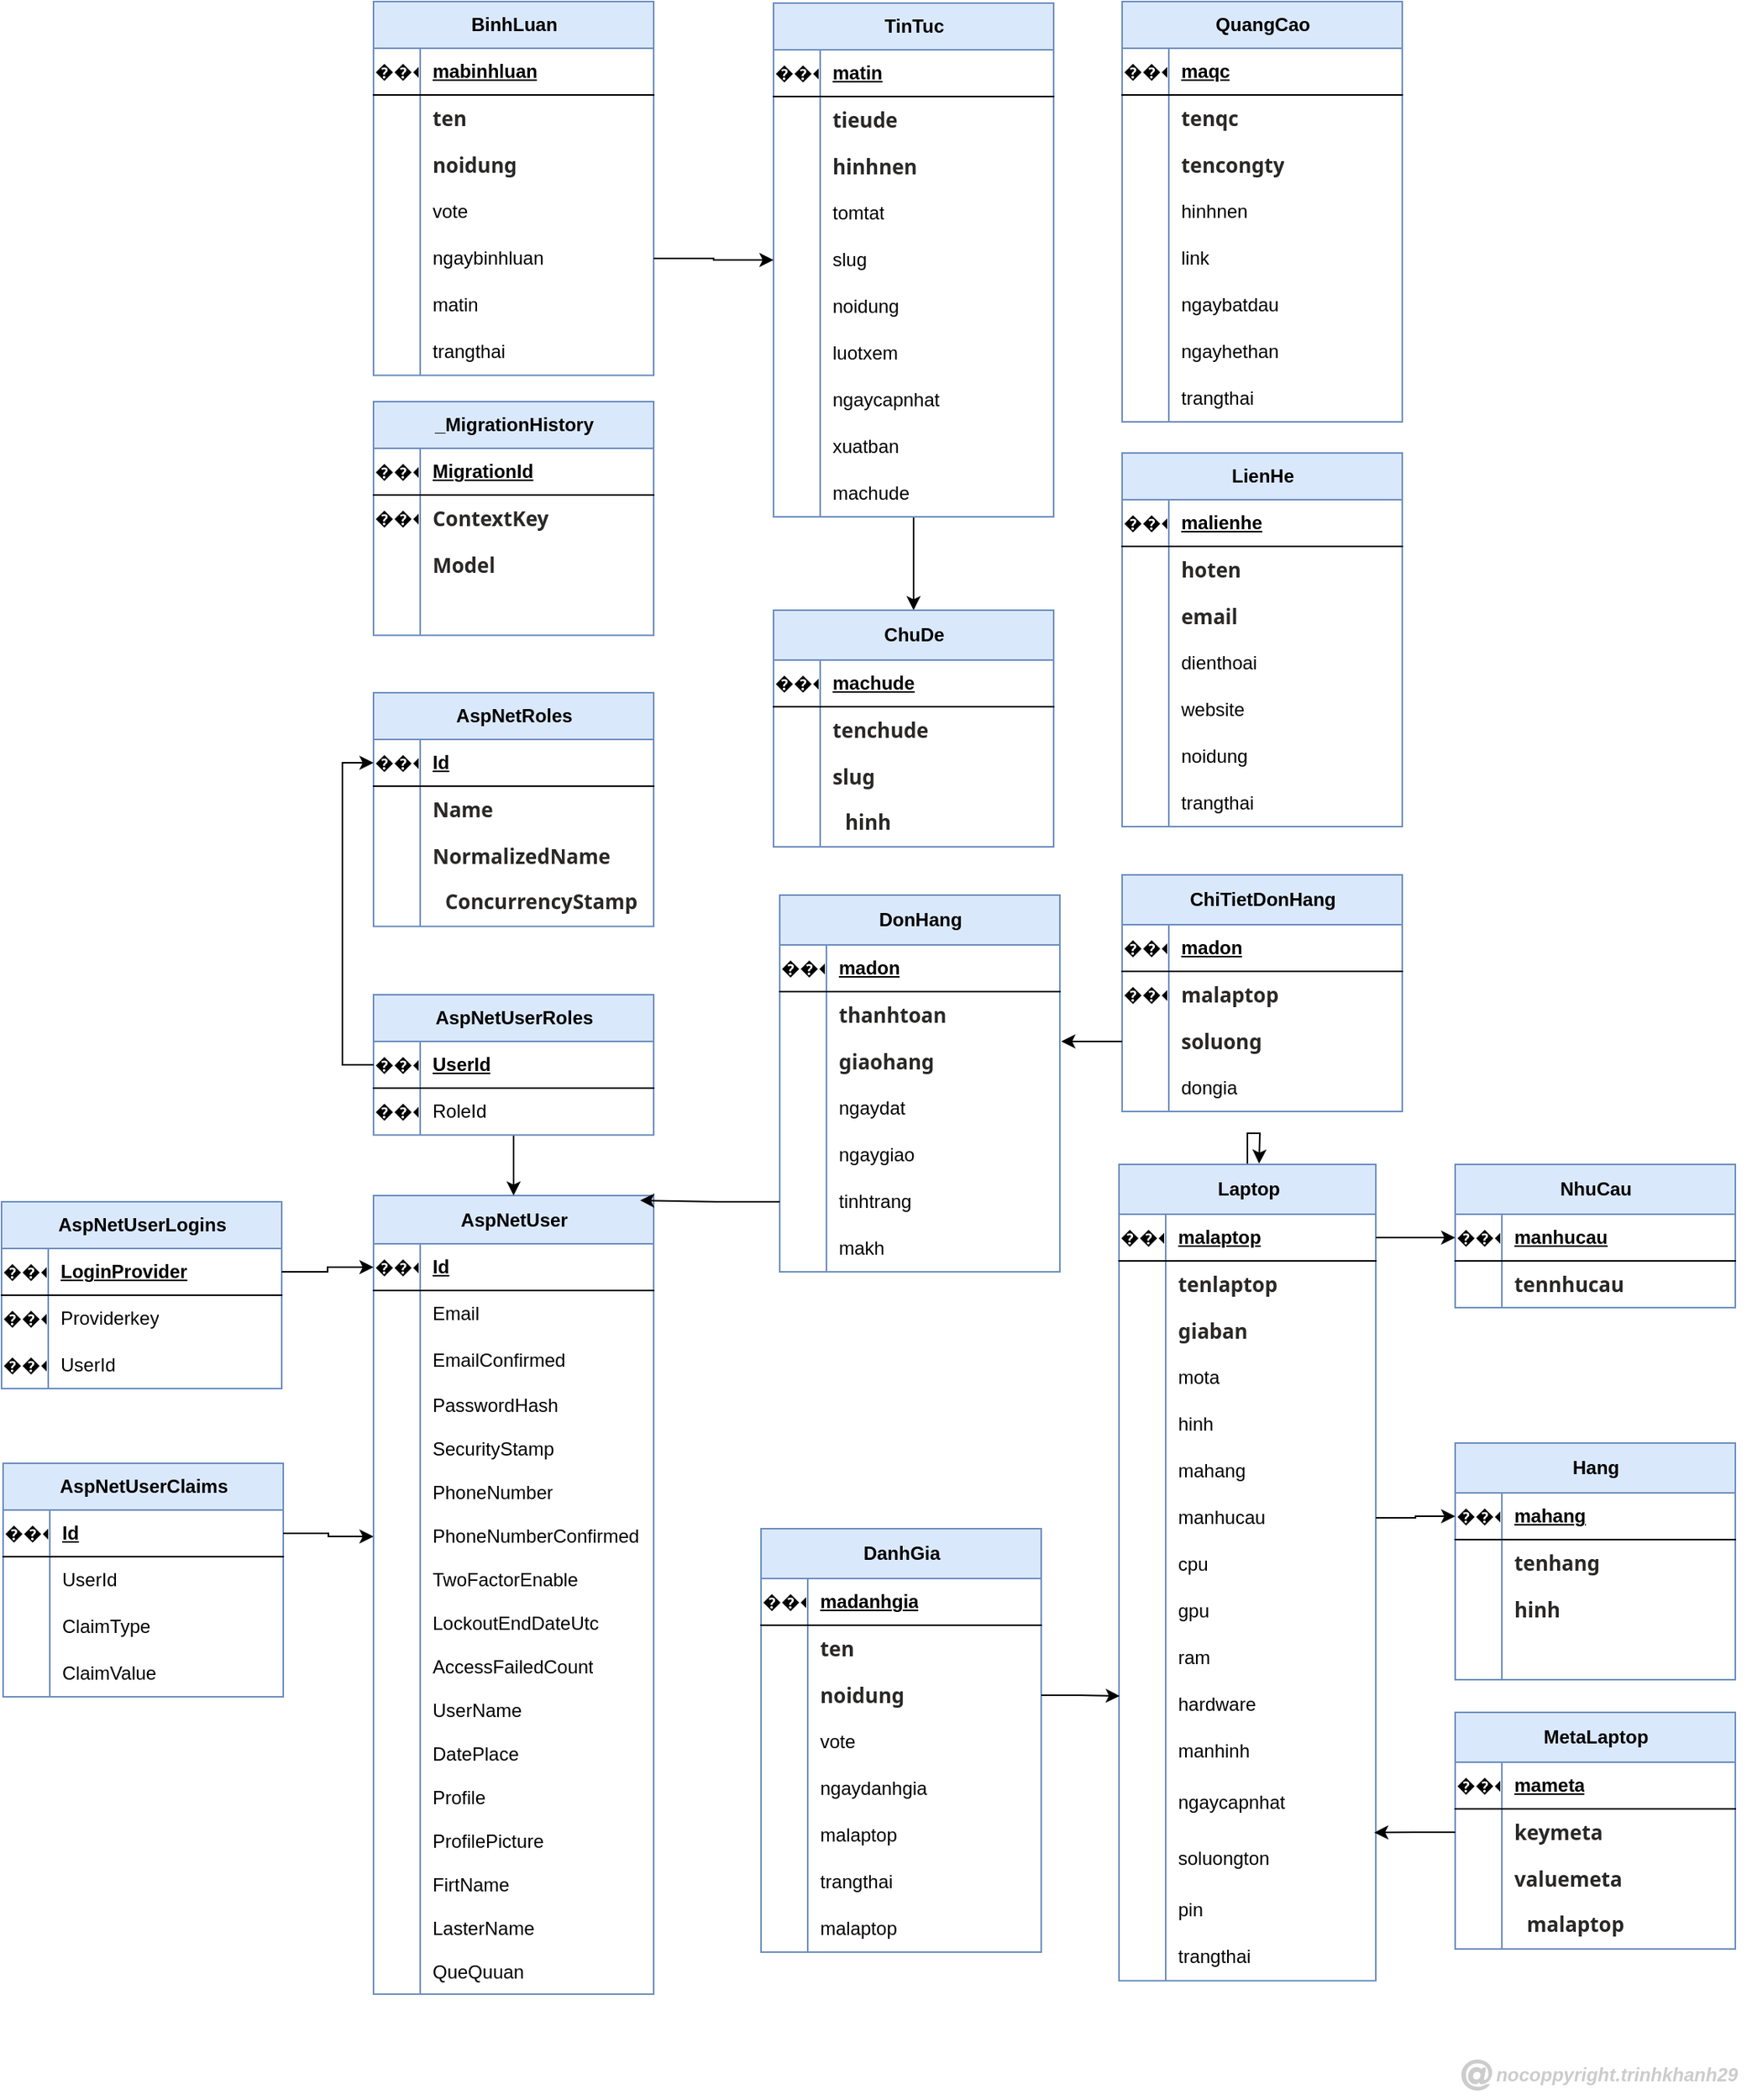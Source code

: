 <mxfile version="24.8.0" pages="5">
  <diagram id="NG8K25Sk-IP_2ak8unw5" name="ERD(SQL Server)">
    <mxGraphModel dx="1036" dy="1370" grid="0" gridSize="10" guides="1" tooltips="1" connect="1" arrows="1" fold="1" page="1" pageScale="1" pageWidth="1169" pageHeight="827" background="#ffffff" math="0" shadow="0">
      <root>
        <mxCell id="0" />
        <mxCell id="1" parent="0" />
        <mxCell id="2Kib3jBRTJTso0t7Mejq-3" value="AspNetUserLogins" style="shape=table;startSize=30;container=1;collapsible=1;childLayout=tableLayout;fixedRows=1;rowLines=0;fontStyle=1;align=center;resizeLast=1;html=1;fillColor=#dae8fc;strokeColor=#6C8EBF;" parent="1" vertex="1">
          <mxGeometry x="32" y="158" width="180" height="120" as="geometry" />
        </mxCell>
        <mxCell id="2Kib3jBRTJTso0t7Mejq-4" value="" style="shape=tableRow;horizontal=0;startSize=0;swimlaneHead=0;swimlaneBody=0;fillColor=none;collapsible=0;dropTarget=0;points=[[0,0.5],[1,0.5]];portConstraint=eastwest;top=0;left=0;right=0;bottom=1;" parent="2Kib3jBRTJTso0t7Mejq-3" vertex="1">
          <mxGeometry y="30" width="180" height="30" as="geometry" />
        </mxCell>
        <mxCell id="2Kib3jBRTJTso0t7Mejq-5" value="&lt;span style=&quot;font-weight: 400;&quot;&gt;������&lt;/span&gt;" style="shape=partialRectangle;connectable=0;fillColor=none;top=0;left=0;bottom=0;right=0;fontStyle=1;overflow=hidden;whiteSpace=wrap;html=1;" parent="2Kib3jBRTJTso0t7Mejq-4" vertex="1">
          <mxGeometry width="30" height="30" as="geometry">
            <mxRectangle width="30" height="30" as="alternateBounds" />
          </mxGeometry>
        </mxCell>
        <mxCell id="2Kib3jBRTJTso0t7Mejq-6" value="LoginProvider&lt;span style=&quot;white-space: pre;&quot;&gt;&#x9;&lt;/span&gt;" style="shape=partialRectangle;connectable=0;fillColor=none;top=0;left=0;bottom=0;right=0;align=left;spacingLeft=6;fontStyle=5;overflow=hidden;whiteSpace=wrap;html=1;" parent="2Kib3jBRTJTso0t7Mejq-4" vertex="1">
          <mxGeometry x="30" width="150" height="30" as="geometry">
            <mxRectangle width="150" height="30" as="alternateBounds" />
          </mxGeometry>
        </mxCell>
        <mxCell id="2Kib3jBRTJTso0t7Mejq-7" value="" style="shape=tableRow;horizontal=0;startSize=0;swimlaneHead=0;swimlaneBody=0;fillColor=none;collapsible=0;dropTarget=0;points=[[0,0.5],[1,0.5]];portConstraint=eastwest;top=0;left=0;right=0;bottom=0;" parent="2Kib3jBRTJTso0t7Mejq-3" vertex="1">
          <mxGeometry y="60" width="180" height="30" as="geometry" />
        </mxCell>
        <mxCell id="2Kib3jBRTJTso0t7Mejq-8" value="������" style="shape=partialRectangle;connectable=0;fillColor=none;top=0;left=0;bottom=0;right=0;editable=1;overflow=hidden;whiteSpace=wrap;html=1;" parent="2Kib3jBRTJTso0t7Mejq-7" vertex="1">
          <mxGeometry width="30" height="30" as="geometry">
            <mxRectangle width="30" height="30" as="alternateBounds" />
          </mxGeometry>
        </mxCell>
        <mxCell id="2Kib3jBRTJTso0t7Mejq-9" value="Providerkey" style="shape=partialRectangle;connectable=0;fillColor=none;top=0;left=0;bottom=0;right=0;align=left;spacingLeft=6;overflow=hidden;whiteSpace=wrap;html=1;" parent="2Kib3jBRTJTso0t7Mejq-7" vertex="1">
          <mxGeometry x="30" width="150" height="30" as="geometry">
            <mxRectangle width="150" height="30" as="alternateBounds" />
          </mxGeometry>
        </mxCell>
        <mxCell id="2Kib3jBRTJTso0t7Mejq-10" value="" style="shape=tableRow;horizontal=0;startSize=0;swimlaneHead=0;swimlaneBody=0;fillColor=none;collapsible=0;dropTarget=0;points=[[0,0.5],[1,0.5]];portConstraint=eastwest;top=0;left=0;right=0;bottom=0;" parent="2Kib3jBRTJTso0t7Mejq-3" vertex="1">
          <mxGeometry y="90" width="180" height="30" as="geometry" />
        </mxCell>
        <mxCell id="2Kib3jBRTJTso0t7Mejq-11" value="������" style="shape=partialRectangle;connectable=0;fillColor=none;top=0;left=0;bottom=0;right=0;editable=1;overflow=hidden;whiteSpace=wrap;html=1;" parent="2Kib3jBRTJTso0t7Mejq-10" vertex="1">
          <mxGeometry width="30" height="30" as="geometry">
            <mxRectangle width="30" height="30" as="alternateBounds" />
          </mxGeometry>
        </mxCell>
        <mxCell id="2Kib3jBRTJTso0t7Mejq-12" value="UserId" style="shape=partialRectangle;connectable=0;fillColor=none;top=0;left=0;bottom=0;right=0;align=left;spacingLeft=6;overflow=hidden;whiteSpace=wrap;html=1;" parent="2Kib3jBRTJTso0t7Mejq-10" vertex="1">
          <mxGeometry x="30" width="150" height="30" as="geometry">
            <mxRectangle width="150" height="30" as="alternateBounds" />
          </mxGeometry>
        </mxCell>
        <mxCell id="2Kib3jBRTJTso0t7Mejq-16" value="AspNetUserClaims" style="shape=table;startSize=30;container=1;collapsible=1;childLayout=tableLayout;fixedRows=1;rowLines=0;fontStyle=1;align=center;resizeLast=1;html=1;fillColor=#dae8fc;strokeColor=#6C8EBF;" parent="1" vertex="1">
          <mxGeometry x="33" y="326" width="180" height="150" as="geometry" />
        </mxCell>
        <mxCell id="2Kib3jBRTJTso0t7Mejq-17" value="" style="shape=tableRow;horizontal=0;startSize=0;swimlaneHead=0;swimlaneBody=0;fillColor=none;collapsible=0;dropTarget=0;points=[[0,0.5],[1,0.5]];portConstraint=eastwest;top=0;left=0;right=0;bottom=1;" parent="2Kib3jBRTJTso0t7Mejq-16" vertex="1">
          <mxGeometry y="30" width="180" height="30" as="geometry" />
        </mxCell>
        <mxCell id="2Kib3jBRTJTso0t7Mejq-18" value="&lt;span style=&quot;font-weight: 400;&quot;&gt;������&lt;/span&gt;" style="shape=partialRectangle;connectable=0;fillColor=none;top=0;left=0;bottom=0;right=0;fontStyle=1;overflow=hidden;whiteSpace=wrap;html=1;" parent="2Kib3jBRTJTso0t7Mejq-17" vertex="1">
          <mxGeometry width="30" height="30" as="geometry">
            <mxRectangle width="30" height="30" as="alternateBounds" />
          </mxGeometry>
        </mxCell>
        <mxCell id="2Kib3jBRTJTso0t7Mejq-19" value="Id" style="shape=partialRectangle;connectable=0;fillColor=none;top=0;left=0;bottom=0;right=0;align=left;spacingLeft=6;fontStyle=5;overflow=hidden;whiteSpace=wrap;html=1;" parent="2Kib3jBRTJTso0t7Mejq-17" vertex="1">
          <mxGeometry x="30" width="150" height="30" as="geometry">
            <mxRectangle width="150" height="30" as="alternateBounds" />
          </mxGeometry>
        </mxCell>
        <mxCell id="2Kib3jBRTJTso0t7Mejq-20" value="" style="shape=tableRow;horizontal=0;startSize=0;swimlaneHead=0;swimlaneBody=0;fillColor=none;collapsible=0;dropTarget=0;points=[[0,0.5],[1,0.5]];portConstraint=eastwest;top=0;left=0;right=0;bottom=0;" parent="2Kib3jBRTJTso0t7Mejq-16" vertex="1">
          <mxGeometry y="60" width="180" height="30" as="geometry" />
        </mxCell>
        <mxCell id="2Kib3jBRTJTso0t7Mejq-21" value="" style="shape=partialRectangle;connectable=0;fillColor=none;top=0;left=0;bottom=0;right=0;editable=1;overflow=hidden;whiteSpace=wrap;html=1;" parent="2Kib3jBRTJTso0t7Mejq-20" vertex="1">
          <mxGeometry width="30" height="30" as="geometry">
            <mxRectangle width="30" height="30" as="alternateBounds" />
          </mxGeometry>
        </mxCell>
        <mxCell id="2Kib3jBRTJTso0t7Mejq-22" value="UserId" style="shape=partialRectangle;connectable=0;fillColor=none;top=0;left=0;bottom=0;right=0;align=left;spacingLeft=6;overflow=hidden;whiteSpace=wrap;html=1;" parent="2Kib3jBRTJTso0t7Mejq-20" vertex="1">
          <mxGeometry x="30" width="150" height="30" as="geometry">
            <mxRectangle width="150" height="30" as="alternateBounds" />
          </mxGeometry>
        </mxCell>
        <mxCell id="2Kib3jBRTJTso0t7Mejq-23" value="" style="shape=tableRow;horizontal=0;startSize=0;swimlaneHead=0;swimlaneBody=0;fillColor=none;collapsible=0;dropTarget=0;points=[[0,0.5],[1,0.5]];portConstraint=eastwest;top=0;left=0;right=0;bottom=0;" parent="2Kib3jBRTJTso0t7Mejq-16" vertex="1">
          <mxGeometry y="90" width="180" height="30" as="geometry" />
        </mxCell>
        <mxCell id="2Kib3jBRTJTso0t7Mejq-24" value="" style="shape=partialRectangle;connectable=0;fillColor=none;top=0;left=0;bottom=0;right=0;editable=1;overflow=hidden;whiteSpace=wrap;html=1;" parent="2Kib3jBRTJTso0t7Mejq-23" vertex="1">
          <mxGeometry width="30" height="30" as="geometry">
            <mxRectangle width="30" height="30" as="alternateBounds" />
          </mxGeometry>
        </mxCell>
        <mxCell id="2Kib3jBRTJTso0t7Mejq-25" value="ClaimType" style="shape=partialRectangle;connectable=0;fillColor=none;top=0;left=0;bottom=0;right=0;align=left;spacingLeft=6;overflow=hidden;whiteSpace=wrap;html=1;" parent="2Kib3jBRTJTso0t7Mejq-23" vertex="1">
          <mxGeometry x="30" width="150" height="30" as="geometry">
            <mxRectangle width="150" height="30" as="alternateBounds" />
          </mxGeometry>
        </mxCell>
        <mxCell id="2Kib3jBRTJTso0t7Mejq-26" value="" style="shape=tableRow;horizontal=0;startSize=0;swimlaneHead=0;swimlaneBody=0;fillColor=none;collapsible=0;dropTarget=0;points=[[0,0.5],[1,0.5]];portConstraint=eastwest;top=0;left=0;right=0;bottom=0;" parent="2Kib3jBRTJTso0t7Mejq-16" vertex="1">
          <mxGeometry y="120" width="180" height="30" as="geometry" />
        </mxCell>
        <mxCell id="2Kib3jBRTJTso0t7Mejq-27" value="" style="shape=partialRectangle;connectable=0;fillColor=none;top=0;left=0;bottom=0;right=0;editable=1;overflow=hidden;whiteSpace=wrap;html=1;" parent="2Kib3jBRTJTso0t7Mejq-26" vertex="1">
          <mxGeometry width="30" height="30" as="geometry">
            <mxRectangle width="30" height="30" as="alternateBounds" />
          </mxGeometry>
        </mxCell>
        <mxCell id="2Kib3jBRTJTso0t7Mejq-28" value="ClaimValue" style="shape=partialRectangle;connectable=0;fillColor=none;top=0;left=0;bottom=0;right=0;align=left;spacingLeft=6;overflow=hidden;whiteSpace=wrap;html=1;" parent="2Kib3jBRTJTso0t7Mejq-26" vertex="1">
          <mxGeometry x="30" width="150" height="30" as="geometry">
            <mxRectangle width="150" height="30" as="alternateBounds" />
          </mxGeometry>
        </mxCell>
        <mxCell id="2Kib3jBRTJTso0t7Mejq-29" value="AspNetUser" style="shape=table;startSize=31;container=1;collapsible=1;childLayout=tableLayout;fixedRows=1;rowLines=0;fontStyle=1;align=center;resizeLast=1;html=1;fillColor=#dae8fc;strokeColor=#6C8EBF;" parent="1" vertex="1">
          <mxGeometry x="271" y="154" width="180" height="513" as="geometry" />
        </mxCell>
        <mxCell id="2Kib3jBRTJTso0t7Mejq-30" value="" style="shape=tableRow;horizontal=0;startSize=0;swimlaneHead=0;swimlaneBody=0;fillColor=none;collapsible=0;dropTarget=0;points=[[0,0.5],[1,0.5]];portConstraint=eastwest;top=0;left=0;right=0;bottom=1;" parent="2Kib3jBRTJTso0t7Mejq-29" vertex="1">
          <mxGeometry y="31" width="180" height="30" as="geometry" />
        </mxCell>
        <mxCell id="2Kib3jBRTJTso0t7Mejq-31" value="&lt;span style=&quot;font-weight: 400;&quot;&gt;������&lt;/span&gt;" style="shape=partialRectangle;connectable=0;fillColor=none;top=0;left=0;bottom=0;right=0;fontStyle=1;overflow=hidden;whiteSpace=wrap;html=1;" parent="2Kib3jBRTJTso0t7Mejq-30" vertex="1">
          <mxGeometry width="30" height="30" as="geometry">
            <mxRectangle width="30" height="30" as="alternateBounds" />
          </mxGeometry>
        </mxCell>
        <mxCell id="2Kib3jBRTJTso0t7Mejq-32" value="Id" style="shape=partialRectangle;connectable=0;fillColor=none;top=0;left=0;bottom=0;right=0;align=left;spacingLeft=6;fontStyle=5;overflow=hidden;whiteSpace=wrap;html=1;" parent="2Kib3jBRTJTso0t7Mejq-30" vertex="1">
          <mxGeometry x="30" width="150" height="30" as="geometry">
            <mxRectangle width="150" height="30" as="alternateBounds" />
          </mxGeometry>
        </mxCell>
        <mxCell id="2Kib3jBRTJTso0t7Mejq-33" value="" style="shape=tableRow;horizontal=0;startSize=0;swimlaneHead=0;swimlaneBody=0;fillColor=none;collapsible=0;dropTarget=0;points=[[0,0.5],[1,0.5]];portConstraint=eastwest;top=0;left=0;right=0;bottom=0;" parent="2Kib3jBRTJTso0t7Mejq-29" vertex="1">
          <mxGeometry y="61" width="180" height="30" as="geometry" />
        </mxCell>
        <mxCell id="2Kib3jBRTJTso0t7Mejq-34" value="" style="shape=partialRectangle;connectable=0;fillColor=none;top=0;left=0;bottom=0;right=0;editable=1;overflow=hidden;whiteSpace=wrap;html=1;" parent="2Kib3jBRTJTso0t7Mejq-33" vertex="1">
          <mxGeometry width="30" height="30" as="geometry">
            <mxRectangle width="30" height="30" as="alternateBounds" />
          </mxGeometry>
        </mxCell>
        <mxCell id="2Kib3jBRTJTso0t7Mejq-35" value="Email" style="shape=partialRectangle;connectable=0;fillColor=none;top=0;left=0;bottom=0;right=0;align=left;spacingLeft=6;overflow=hidden;whiteSpace=wrap;html=1;" parent="2Kib3jBRTJTso0t7Mejq-33" vertex="1">
          <mxGeometry x="30" width="150" height="30" as="geometry">
            <mxRectangle width="150" height="30" as="alternateBounds" />
          </mxGeometry>
        </mxCell>
        <mxCell id="2Kib3jBRTJTso0t7Mejq-36" value="" style="shape=tableRow;horizontal=0;startSize=0;swimlaneHead=0;swimlaneBody=0;fillColor=none;collapsible=0;dropTarget=0;points=[[0,0.5],[1,0.5]];portConstraint=eastwest;top=0;left=0;right=0;bottom=0;" parent="2Kib3jBRTJTso0t7Mejq-29" vertex="1">
          <mxGeometry y="91" width="180" height="30" as="geometry" />
        </mxCell>
        <mxCell id="2Kib3jBRTJTso0t7Mejq-37" value="" style="shape=partialRectangle;connectable=0;fillColor=none;top=0;left=0;bottom=0;right=0;editable=1;overflow=hidden;whiteSpace=wrap;html=1;" parent="2Kib3jBRTJTso0t7Mejq-36" vertex="1">
          <mxGeometry width="30" height="30" as="geometry">
            <mxRectangle width="30" height="30" as="alternateBounds" />
          </mxGeometry>
        </mxCell>
        <mxCell id="2Kib3jBRTJTso0t7Mejq-38" value="EmailConfirmed" style="shape=partialRectangle;connectable=0;fillColor=none;top=0;left=0;bottom=0;right=0;align=left;spacingLeft=6;overflow=hidden;whiteSpace=wrap;html=1;" parent="2Kib3jBRTJTso0t7Mejq-36" vertex="1">
          <mxGeometry x="30" width="150" height="30" as="geometry">
            <mxRectangle width="150" height="30" as="alternateBounds" />
          </mxGeometry>
        </mxCell>
        <mxCell id="2Kib3jBRTJTso0t7Mejq-39" value="" style="shape=tableRow;horizontal=0;startSize=0;swimlaneHead=0;swimlaneBody=0;fillColor=none;collapsible=0;dropTarget=0;points=[[0,0.5],[1,0.5]];portConstraint=eastwest;top=0;left=0;right=0;bottom=0;" parent="2Kib3jBRTJTso0t7Mejq-29" vertex="1">
          <mxGeometry y="121" width="180" height="28" as="geometry" />
        </mxCell>
        <mxCell id="2Kib3jBRTJTso0t7Mejq-40" value="" style="shape=partialRectangle;connectable=0;fillColor=none;top=0;left=0;bottom=0;right=0;editable=1;overflow=hidden;whiteSpace=wrap;html=1;" parent="2Kib3jBRTJTso0t7Mejq-39" vertex="1">
          <mxGeometry width="30" height="28" as="geometry">
            <mxRectangle width="30" height="28" as="alternateBounds" />
          </mxGeometry>
        </mxCell>
        <mxCell id="2Kib3jBRTJTso0t7Mejq-41" value="PasswordHash&lt;span style=&quot;white-space: pre;&quot;&gt;&#x9;&lt;/span&gt;&lt;span style=&quot;white-space: pre;&quot;&gt;&#x9;&lt;/span&gt;" style="shape=partialRectangle;connectable=0;fillColor=none;top=0;left=0;bottom=0;right=0;align=left;spacingLeft=6;overflow=hidden;whiteSpace=wrap;html=1;" parent="2Kib3jBRTJTso0t7Mejq-39" vertex="1">
          <mxGeometry x="30" width="150" height="28" as="geometry">
            <mxRectangle width="150" height="28" as="alternateBounds" />
          </mxGeometry>
        </mxCell>
        <mxCell id="2Kib3jBRTJTso0t7Mejq-50" style="shape=tableRow;horizontal=0;startSize=0;swimlaneHead=0;swimlaneBody=0;fillColor=none;collapsible=0;dropTarget=0;points=[[0,0.5],[1,0.5]];portConstraint=eastwest;top=0;left=0;right=0;bottom=0;" parent="2Kib3jBRTJTso0t7Mejq-29" vertex="1">
          <mxGeometry y="149" width="180" height="28" as="geometry" />
        </mxCell>
        <mxCell id="2Kib3jBRTJTso0t7Mejq-51" style="shape=partialRectangle;connectable=0;fillColor=none;top=0;left=0;bottom=0;right=0;editable=1;overflow=hidden;whiteSpace=wrap;html=1;" parent="2Kib3jBRTJTso0t7Mejq-50" vertex="1">
          <mxGeometry width="30" height="28" as="geometry">
            <mxRectangle width="30" height="28" as="alternateBounds" />
          </mxGeometry>
        </mxCell>
        <mxCell id="2Kib3jBRTJTso0t7Mejq-52" value="SecurityStamp" style="shape=partialRectangle;connectable=0;fillColor=none;top=0;left=0;bottom=0;right=0;align=left;spacingLeft=6;overflow=hidden;whiteSpace=wrap;html=1;" parent="2Kib3jBRTJTso0t7Mejq-50" vertex="1">
          <mxGeometry x="30" width="150" height="28" as="geometry">
            <mxRectangle width="150" height="28" as="alternateBounds" />
          </mxGeometry>
        </mxCell>
        <mxCell id="2Kib3jBRTJTso0t7Mejq-65" style="shape=tableRow;horizontal=0;startSize=0;swimlaneHead=0;swimlaneBody=0;fillColor=none;collapsible=0;dropTarget=0;points=[[0,0.5],[1,0.5]];portConstraint=eastwest;top=0;left=0;right=0;bottom=0;" parent="2Kib3jBRTJTso0t7Mejq-29" vertex="1">
          <mxGeometry y="177" width="180" height="28" as="geometry" />
        </mxCell>
        <mxCell id="2Kib3jBRTJTso0t7Mejq-66" style="shape=partialRectangle;connectable=0;fillColor=none;top=0;left=0;bottom=0;right=0;editable=1;overflow=hidden;whiteSpace=wrap;html=1;" parent="2Kib3jBRTJTso0t7Mejq-65" vertex="1">
          <mxGeometry width="30" height="28" as="geometry">
            <mxRectangle width="30" height="28" as="alternateBounds" />
          </mxGeometry>
        </mxCell>
        <mxCell id="2Kib3jBRTJTso0t7Mejq-67" value="PhoneNumber" style="shape=partialRectangle;connectable=0;fillColor=none;top=0;left=0;bottom=0;right=0;align=left;spacingLeft=6;overflow=hidden;whiteSpace=wrap;html=1;" parent="2Kib3jBRTJTso0t7Mejq-65" vertex="1">
          <mxGeometry x="30" width="150" height="28" as="geometry">
            <mxRectangle width="150" height="28" as="alternateBounds" />
          </mxGeometry>
        </mxCell>
        <mxCell id="2Kib3jBRTJTso0t7Mejq-62" style="shape=tableRow;horizontal=0;startSize=0;swimlaneHead=0;swimlaneBody=0;fillColor=none;collapsible=0;dropTarget=0;points=[[0,0.5],[1,0.5]];portConstraint=eastwest;top=0;left=0;right=0;bottom=0;" parent="2Kib3jBRTJTso0t7Mejq-29" vertex="1">
          <mxGeometry y="205" width="180" height="28" as="geometry" />
        </mxCell>
        <mxCell id="2Kib3jBRTJTso0t7Mejq-63" style="shape=partialRectangle;connectable=0;fillColor=none;top=0;left=0;bottom=0;right=0;editable=1;overflow=hidden;whiteSpace=wrap;html=1;" parent="2Kib3jBRTJTso0t7Mejq-62" vertex="1">
          <mxGeometry width="30" height="28" as="geometry">
            <mxRectangle width="30" height="28" as="alternateBounds" />
          </mxGeometry>
        </mxCell>
        <mxCell id="2Kib3jBRTJTso0t7Mejq-64" value="PhoneNumberConfirmed" style="shape=partialRectangle;connectable=0;fillColor=none;top=0;left=0;bottom=0;right=0;align=left;spacingLeft=6;overflow=hidden;whiteSpace=wrap;html=1;" parent="2Kib3jBRTJTso0t7Mejq-62" vertex="1">
          <mxGeometry x="30" width="150" height="28" as="geometry">
            <mxRectangle width="150" height="28" as="alternateBounds" />
          </mxGeometry>
        </mxCell>
        <mxCell id="2Kib3jBRTJTso0t7Mejq-59" style="shape=tableRow;horizontal=0;startSize=0;swimlaneHead=0;swimlaneBody=0;fillColor=none;collapsible=0;dropTarget=0;points=[[0,0.5],[1,0.5]];portConstraint=eastwest;top=0;left=0;right=0;bottom=0;" parent="2Kib3jBRTJTso0t7Mejq-29" vertex="1">
          <mxGeometry y="233" width="180" height="28" as="geometry" />
        </mxCell>
        <mxCell id="2Kib3jBRTJTso0t7Mejq-60" style="shape=partialRectangle;connectable=0;fillColor=none;top=0;left=0;bottom=0;right=0;editable=1;overflow=hidden;whiteSpace=wrap;html=1;" parent="2Kib3jBRTJTso0t7Mejq-59" vertex="1">
          <mxGeometry width="30" height="28" as="geometry">
            <mxRectangle width="30" height="28" as="alternateBounds" />
          </mxGeometry>
        </mxCell>
        <mxCell id="2Kib3jBRTJTso0t7Mejq-61" value="TwoFactorEnable" style="shape=partialRectangle;connectable=0;fillColor=none;top=0;left=0;bottom=0;right=0;align=left;spacingLeft=6;overflow=hidden;whiteSpace=wrap;html=1;" parent="2Kib3jBRTJTso0t7Mejq-59" vertex="1">
          <mxGeometry x="30" width="150" height="28" as="geometry">
            <mxRectangle width="150" height="28" as="alternateBounds" />
          </mxGeometry>
        </mxCell>
        <mxCell id="2Kib3jBRTJTso0t7Mejq-56" style="shape=tableRow;horizontal=0;startSize=0;swimlaneHead=0;swimlaneBody=0;fillColor=none;collapsible=0;dropTarget=0;points=[[0,0.5],[1,0.5]];portConstraint=eastwest;top=0;left=0;right=0;bottom=0;" parent="2Kib3jBRTJTso0t7Mejq-29" vertex="1">
          <mxGeometry y="261" width="180" height="28" as="geometry" />
        </mxCell>
        <mxCell id="2Kib3jBRTJTso0t7Mejq-57" style="shape=partialRectangle;connectable=0;fillColor=none;top=0;left=0;bottom=0;right=0;editable=1;overflow=hidden;whiteSpace=wrap;html=1;" parent="2Kib3jBRTJTso0t7Mejq-56" vertex="1">
          <mxGeometry width="30" height="28" as="geometry">
            <mxRectangle width="30" height="28" as="alternateBounds" />
          </mxGeometry>
        </mxCell>
        <mxCell id="2Kib3jBRTJTso0t7Mejq-58" value="LockoutEndDateUtc" style="shape=partialRectangle;connectable=0;fillColor=none;top=0;left=0;bottom=0;right=0;align=left;spacingLeft=6;overflow=hidden;whiteSpace=wrap;html=1;" parent="2Kib3jBRTJTso0t7Mejq-56" vertex="1">
          <mxGeometry x="30" width="150" height="28" as="geometry">
            <mxRectangle width="150" height="28" as="alternateBounds" />
          </mxGeometry>
        </mxCell>
        <mxCell id="2Kib3jBRTJTso0t7Mejq-71" style="shape=tableRow;horizontal=0;startSize=0;swimlaneHead=0;swimlaneBody=0;fillColor=none;collapsible=0;dropTarget=0;points=[[0,0.5],[1,0.5]];portConstraint=eastwest;top=0;left=0;right=0;bottom=0;" parent="2Kib3jBRTJTso0t7Mejq-29" vertex="1">
          <mxGeometry y="289" width="180" height="28" as="geometry" />
        </mxCell>
        <mxCell id="2Kib3jBRTJTso0t7Mejq-72" style="shape=partialRectangle;connectable=0;fillColor=none;top=0;left=0;bottom=0;right=0;editable=1;overflow=hidden;whiteSpace=wrap;html=1;" parent="2Kib3jBRTJTso0t7Mejq-71" vertex="1">
          <mxGeometry width="30" height="28" as="geometry">
            <mxRectangle width="30" height="28" as="alternateBounds" />
          </mxGeometry>
        </mxCell>
        <mxCell id="2Kib3jBRTJTso0t7Mejq-73" value="AccessFailedCount" style="shape=partialRectangle;connectable=0;fillColor=none;top=0;left=0;bottom=0;right=0;align=left;spacingLeft=6;overflow=hidden;whiteSpace=wrap;html=1;" parent="2Kib3jBRTJTso0t7Mejq-71" vertex="1">
          <mxGeometry x="30" width="150" height="28" as="geometry">
            <mxRectangle width="150" height="28" as="alternateBounds" />
          </mxGeometry>
        </mxCell>
        <mxCell id="2Kib3jBRTJTso0t7Mejq-74" style="shape=tableRow;horizontal=0;startSize=0;swimlaneHead=0;swimlaneBody=0;fillColor=none;collapsible=0;dropTarget=0;points=[[0,0.5],[1,0.5]];portConstraint=eastwest;top=0;left=0;right=0;bottom=0;" parent="2Kib3jBRTJTso0t7Mejq-29" vertex="1">
          <mxGeometry y="317" width="180" height="28" as="geometry" />
        </mxCell>
        <mxCell id="2Kib3jBRTJTso0t7Mejq-75" style="shape=partialRectangle;connectable=0;fillColor=none;top=0;left=0;bottom=0;right=0;editable=1;overflow=hidden;whiteSpace=wrap;html=1;" parent="2Kib3jBRTJTso0t7Mejq-74" vertex="1">
          <mxGeometry width="30" height="28" as="geometry">
            <mxRectangle width="30" height="28" as="alternateBounds" />
          </mxGeometry>
        </mxCell>
        <mxCell id="2Kib3jBRTJTso0t7Mejq-76" value="UserName" style="shape=partialRectangle;connectable=0;fillColor=none;top=0;left=0;bottom=0;right=0;align=left;spacingLeft=6;overflow=hidden;whiteSpace=wrap;html=1;" parent="2Kib3jBRTJTso0t7Mejq-74" vertex="1">
          <mxGeometry x="30" width="150" height="28" as="geometry">
            <mxRectangle width="150" height="28" as="alternateBounds" />
          </mxGeometry>
        </mxCell>
        <mxCell id="2Kib3jBRTJTso0t7Mejq-77" style="shape=tableRow;horizontal=0;startSize=0;swimlaneHead=0;swimlaneBody=0;fillColor=none;collapsible=0;dropTarget=0;points=[[0,0.5],[1,0.5]];portConstraint=eastwest;top=0;left=0;right=0;bottom=0;" parent="2Kib3jBRTJTso0t7Mejq-29" vertex="1">
          <mxGeometry y="345" width="180" height="28" as="geometry" />
        </mxCell>
        <mxCell id="2Kib3jBRTJTso0t7Mejq-78" style="shape=partialRectangle;connectable=0;fillColor=none;top=0;left=0;bottom=0;right=0;editable=1;overflow=hidden;whiteSpace=wrap;html=1;" parent="2Kib3jBRTJTso0t7Mejq-77" vertex="1">
          <mxGeometry width="30" height="28" as="geometry">
            <mxRectangle width="30" height="28" as="alternateBounds" />
          </mxGeometry>
        </mxCell>
        <mxCell id="2Kib3jBRTJTso0t7Mejq-79" value="DatePlace" style="shape=partialRectangle;connectable=0;fillColor=none;top=0;left=0;bottom=0;right=0;align=left;spacingLeft=6;overflow=hidden;whiteSpace=wrap;html=1;" parent="2Kib3jBRTJTso0t7Mejq-77" vertex="1">
          <mxGeometry x="30" width="150" height="28" as="geometry">
            <mxRectangle width="150" height="28" as="alternateBounds" />
          </mxGeometry>
        </mxCell>
        <mxCell id="2Kib3jBRTJTso0t7Mejq-101" style="shape=tableRow;horizontal=0;startSize=0;swimlaneHead=0;swimlaneBody=0;fillColor=none;collapsible=0;dropTarget=0;points=[[0,0.5],[1,0.5]];portConstraint=eastwest;top=0;left=0;right=0;bottom=0;" parent="2Kib3jBRTJTso0t7Mejq-29" vertex="1">
          <mxGeometry y="373" width="180" height="28" as="geometry" />
        </mxCell>
        <mxCell id="2Kib3jBRTJTso0t7Mejq-102" style="shape=partialRectangle;connectable=0;fillColor=none;top=0;left=0;bottom=0;right=0;editable=1;overflow=hidden;whiteSpace=wrap;html=1;" parent="2Kib3jBRTJTso0t7Mejq-101" vertex="1">
          <mxGeometry width="30" height="28" as="geometry">
            <mxRectangle width="30" height="28" as="alternateBounds" />
          </mxGeometry>
        </mxCell>
        <mxCell id="2Kib3jBRTJTso0t7Mejq-103" value="Profile" style="shape=partialRectangle;connectable=0;fillColor=none;top=0;left=0;bottom=0;right=0;align=left;spacingLeft=6;overflow=hidden;whiteSpace=wrap;html=1;" parent="2Kib3jBRTJTso0t7Mejq-101" vertex="1">
          <mxGeometry x="30" width="150" height="28" as="geometry">
            <mxRectangle width="150" height="28" as="alternateBounds" />
          </mxGeometry>
        </mxCell>
        <mxCell id="2Kib3jBRTJTso0t7Mejq-98" style="shape=tableRow;horizontal=0;startSize=0;swimlaneHead=0;swimlaneBody=0;fillColor=none;collapsible=0;dropTarget=0;points=[[0,0.5],[1,0.5]];portConstraint=eastwest;top=0;left=0;right=0;bottom=0;" parent="2Kib3jBRTJTso0t7Mejq-29" vertex="1">
          <mxGeometry y="401" width="180" height="28" as="geometry" />
        </mxCell>
        <mxCell id="2Kib3jBRTJTso0t7Mejq-99" style="shape=partialRectangle;connectable=0;fillColor=none;top=0;left=0;bottom=0;right=0;editable=1;overflow=hidden;whiteSpace=wrap;html=1;" parent="2Kib3jBRTJTso0t7Mejq-98" vertex="1">
          <mxGeometry width="30" height="28" as="geometry">
            <mxRectangle width="30" height="28" as="alternateBounds" />
          </mxGeometry>
        </mxCell>
        <mxCell id="2Kib3jBRTJTso0t7Mejq-100" value="ProfilePicture" style="shape=partialRectangle;connectable=0;fillColor=none;top=0;left=0;bottom=0;right=0;align=left;spacingLeft=6;overflow=hidden;whiteSpace=wrap;html=1;" parent="2Kib3jBRTJTso0t7Mejq-98" vertex="1">
          <mxGeometry x="30" width="150" height="28" as="geometry">
            <mxRectangle width="150" height="28" as="alternateBounds" />
          </mxGeometry>
        </mxCell>
        <mxCell id="2Kib3jBRTJTso0t7Mejq-95" style="shape=tableRow;horizontal=0;startSize=0;swimlaneHead=0;swimlaneBody=0;fillColor=none;collapsible=0;dropTarget=0;points=[[0,0.5],[1,0.5]];portConstraint=eastwest;top=0;left=0;right=0;bottom=0;" parent="2Kib3jBRTJTso0t7Mejq-29" vertex="1">
          <mxGeometry y="429" width="180" height="28" as="geometry" />
        </mxCell>
        <mxCell id="2Kib3jBRTJTso0t7Mejq-96" style="shape=partialRectangle;connectable=0;fillColor=none;top=0;left=0;bottom=0;right=0;editable=1;overflow=hidden;whiteSpace=wrap;html=1;" parent="2Kib3jBRTJTso0t7Mejq-95" vertex="1">
          <mxGeometry width="30" height="28" as="geometry">
            <mxRectangle width="30" height="28" as="alternateBounds" />
          </mxGeometry>
        </mxCell>
        <mxCell id="2Kib3jBRTJTso0t7Mejq-97" value="FirtName" style="shape=partialRectangle;connectable=0;fillColor=none;top=0;left=0;bottom=0;right=0;align=left;spacingLeft=6;overflow=hidden;whiteSpace=wrap;html=1;" parent="2Kib3jBRTJTso0t7Mejq-95" vertex="1">
          <mxGeometry x="30" width="150" height="28" as="geometry">
            <mxRectangle width="150" height="28" as="alternateBounds" />
          </mxGeometry>
        </mxCell>
        <mxCell id="2Kib3jBRTJTso0t7Mejq-92" style="shape=tableRow;horizontal=0;startSize=0;swimlaneHead=0;swimlaneBody=0;fillColor=none;collapsible=0;dropTarget=0;points=[[0,0.5],[1,0.5]];portConstraint=eastwest;top=0;left=0;right=0;bottom=0;" parent="2Kib3jBRTJTso0t7Mejq-29" vertex="1">
          <mxGeometry y="457" width="180" height="28" as="geometry" />
        </mxCell>
        <mxCell id="2Kib3jBRTJTso0t7Mejq-93" style="shape=partialRectangle;connectable=0;fillColor=none;top=0;left=0;bottom=0;right=0;editable=1;overflow=hidden;whiteSpace=wrap;html=1;" parent="2Kib3jBRTJTso0t7Mejq-92" vertex="1">
          <mxGeometry width="30" height="28" as="geometry">
            <mxRectangle width="30" height="28" as="alternateBounds" />
          </mxGeometry>
        </mxCell>
        <mxCell id="2Kib3jBRTJTso0t7Mejq-94" value="LasterName" style="shape=partialRectangle;connectable=0;fillColor=none;top=0;left=0;bottom=0;right=0;align=left;spacingLeft=6;overflow=hidden;whiteSpace=wrap;html=1;" parent="2Kib3jBRTJTso0t7Mejq-92" vertex="1">
          <mxGeometry x="30" width="150" height="28" as="geometry">
            <mxRectangle width="150" height="28" as="alternateBounds" />
          </mxGeometry>
        </mxCell>
        <mxCell id="2Kib3jBRTJTso0t7Mejq-89" style="shape=tableRow;horizontal=0;startSize=0;swimlaneHead=0;swimlaneBody=0;fillColor=none;collapsible=0;dropTarget=0;points=[[0,0.5],[1,0.5]];portConstraint=eastwest;top=0;left=0;right=0;bottom=0;" parent="2Kib3jBRTJTso0t7Mejq-29" vertex="1">
          <mxGeometry y="485" width="180" height="28" as="geometry" />
        </mxCell>
        <mxCell id="2Kib3jBRTJTso0t7Mejq-90" style="shape=partialRectangle;connectable=0;fillColor=none;top=0;left=0;bottom=0;right=0;editable=1;overflow=hidden;whiteSpace=wrap;html=1;" parent="2Kib3jBRTJTso0t7Mejq-89" vertex="1">
          <mxGeometry width="30" height="28" as="geometry">
            <mxRectangle width="30" height="28" as="alternateBounds" />
          </mxGeometry>
        </mxCell>
        <mxCell id="2Kib3jBRTJTso0t7Mejq-91" value="QueQuuan" style="shape=partialRectangle;connectable=0;fillColor=none;top=0;left=0;bottom=0;right=0;align=left;spacingLeft=6;overflow=hidden;whiteSpace=wrap;html=1;" parent="2Kib3jBRTJTso0t7Mejq-89" vertex="1">
          <mxGeometry x="30" width="150" height="28" as="geometry">
            <mxRectangle width="150" height="28" as="alternateBounds" />
          </mxGeometry>
        </mxCell>
        <mxCell id="2Kib3jBRTJTso0t7Mejq-104" style="edgeStyle=orthogonalEdgeStyle;rounded=0;orthogonalLoop=1;jettySize=auto;html=1;" parent="1" source="2Kib3jBRTJTso0t7Mejq-4" target="2Kib3jBRTJTso0t7Mejq-30" edge="1">
          <mxGeometry relative="1" as="geometry" />
        </mxCell>
        <mxCell id="2Kib3jBRTJTso0t7Mejq-105" style="edgeStyle=orthogonalEdgeStyle;rounded=0;orthogonalLoop=1;jettySize=auto;html=1;exitX=1;exitY=0.5;exitDx=0;exitDy=0;" parent="1" source="2Kib3jBRTJTso0t7Mejq-17" target="2Kib3jBRTJTso0t7Mejq-62" edge="1">
          <mxGeometry relative="1" as="geometry" />
        </mxCell>
        <mxCell id="2Kib3jBRTJTso0t7Mejq-119" style="edgeStyle=orthogonalEdgeStyle;rounded=0;orthogonalLoop=1;jettySize=auto;html=1;" parent="1" source="2Kib3jBRTJTso0t7Mejq-106" target="2Kib3jBRTJTso0t7Mejq-29" edge="1">
          <mxGeometry relative="1" as="geometry" />
        </mxCell>
        <mxCell id="2Kib3jBRTJTso0t7Mejq-106" value="AspNetUserRoles" style="shape=table;startSize=30;container=1;collapsible=1;childLayout=tableLayout;fixedRows=1;rowLines=0;fontStyle=1;align=center;resizeLast=1;html=1;fillColor=#dae8fc;strokeColor=#6C8EBF;" parent="1" vertex="1">
          <mxGeometry x="271" y="25" width="180" height="90.169" as="geometry" />
        </mxCell>
        <mxCell id="2Kib3jBRTJTso0t7Mejq-107" value="" style="shape=tableRow;horizontal=0;startSize=0;swimlaneHead=0;swimlaneBody=0;fillColor=none;collapsible=0;dropTarget=0;points=[[0,0.5],[1,0.5]];portConstraint=eastwest;top=0;left=0;right=0;bottom=1;" parent="2Kib3jBRTJTso0t7Mejq-106" vertex="1">
          <mxGeometry y="30" width="180" height="30" as="geometry" />
        </mxCell>
        <mxCell id="2Kib3jBRTJTso0t7Mejq-108" value="&lt;span style=&quot;font-weight: 400;&quot;&gt;������&lt;/span&gt;" style="shape=partialRectangle;connectable=0;fillColor=none;top=0;left=0;bottom=0;right=0;fontStyle=1;overflow=hidden;whiteSpace=wrap;html=1;" parent="2Kib3jBRTJTso0t7Mejq-107" vertex="1">
          <mxGeometry width="30" height="30" as="geometry">
            <mxRectangle width="30" height="30" as="alternateBounds" />
          </mxGeometry>
        </mxCell>
        <mxCell id="2Kib3jBRTJTso0t7Mejq-109" value="UserId" style="shape=partialRectangle;connectable=0;fillColor=none;top=0;left=0;bottom=0;right=0;align=left;spacingLeft=6;fontStyle=5;overflow=hidden;whiteSpace=wrap;html=1;" parent="2Kib3jBRTJTso0t7Mejq-107" vertex="1">
          <mxGeometry x="30" width="150" height="30" as="geometry">
            <mxRectangle width="150" height="30" as="alternateBounds" />
          </mxGeometry>
        </mxCell>
        <mxCell id="2Kib3jBRTJTso0t7Mejq-110" value="" style="shape=tableRow;horizontal=0;startSize=0;swimlaneHead=0;swimlaneBody=0;fillColor=none;collapsible=0;dropTarget=0;points=[[0,0.5],[1,0.5]];portConstraint=eastwest;top=0;left=0;right=0;bottom=0;" parent="2Kib3jBRTJTso0t7Mejq-106" vertex="1">
          <mxGeometry y="60" width="180" height="30" as="geometry" />
        </mxCell>
        <mxCell id="2Kib3jBRTJTso0t7Mejq-111" value="������" style="shape=partialRectangle;connectable=0;fillColor=none;top=0;left=0;bottom=0;right=0;editable=1;overflow=hidden;whiteSpace=wrap;html=1;" parent="2Kib3jBRTJTso0t7Mejq-110" vertex="1">
          <mxGeometry width="30" height="30" as="geometry">
            <mxRectangle width="30" height="30" as="alternateBounds" />
          </mxGeometry>
        </mxCell>
        <mxCell id="2Kib3jBRTJTso0t7Mejq-112" value="RoleId" style="shape=partialRectangle;connectable=0;fillColor=none;top=0;left=0;bottom=0;right=0;align=left;spacingLeft=6;overflow=hidden;whiteSpace=wrap;html=1;" parent="2Kib3jBRTJTso0t7Mejq-110" vertex="1">
          <mxGeometry x="30" width="150" height="30" as="geometry">
            <mxRectangle width="150" height="30" as="alternateBounds" />
          </mxGeometry>
        </mxCell>
        <mxCell id="2Kib3jBRTJTso0t7Mejq-120" value="AspNetRoles" style="shape=table;startSize=30;container=1;collapsible=1;childLayout=tableLayout;fixedRows=1;rowLines=0;fontStyle=1;align=center;resizeLast=1;html=1;fillColor=#dae8fc;strokeColor=#6C8EBF;" parent="1" vertex="1">
          <mxGeometry x="271" y="-169" width="180" height="150.169" as="geometry" />
        </mxCell>
        <mxCell id="2Kib3jBRTJTso0t7Mejq-121" value="" style="shape=tableRow;horizontal=0;startSize=0;swimlaneHead=0;swimlaneBody=0;fillColor=none;collapsible=0;dropTarget=0;points=[[0,0.5],[1,0.5]];portConstraint=eastwest;top=0;left=0;right=0;bottom=1;" parent="2Kib3jBRTJTso0t7Mejq-120" vertex="1">
          <mxGeometry y="30" width="180" height="30" as="geometry" />
        </mxCell>
        <mxCell id="2Kib3jBRTJTso0t7Mejq-122" value="&lt;span style=&quot;font-weight: 400;&quot;&gt;������&lt;/span&gt;" style="shape=partialRectangle;connectable=0;fillColor=none;top=0;left=0;bottom=0;right=0;fontStyle=1;overflow=hidden;whiteSpace=wrap;html=1;" parent="2Kib3jBRTJTso0t7Mejq-121" vertex="1">
          <mxGeometry width="30" height="30" as="geometry">
            <mxRectangle width="30" height="30" as="alternateBounds" />
          </mxGeometry>
        </mxCell>
        <mxCell id="2Kib3jBRTJTso0t7Mejq-123" value="Id" style="shape=partialRectangle;connectable=0;fillColor=none;top=0;left=0;bottom=0;right=0;align=left;spacingLeft=6;fontStyle=5;overflow=hidden;whiteSpace=wrap;html=1;" parent="2Kib3jBRTJTso0t7Mejq-121" vertex="1">
          <mxGeometry x="30" width="150" height="30" as="geometry">
            <mxRectangle width="150" height="30" as="alternateBounds" />
          </mxGeometry>
        </mxCell>
        <mxCell id="2Kib3jBRTJTso0t7Mejq-124" value="" style="shape=tableRow;horizontal=0;startSize=0;swimlaneHead=0;swimlaneBody=0;fillColor=none;collapsible=0;dropTarget=0;points=[[0,0.5],[1,0.5]];portConstraint=eastwest;top=0;left=0;right=0;bottom=0;" parent="2Kib3jBRTJTso0t7Mejq-120" vertex="1">
          <mxGeometry y="60" width="180" height="30" as="geometry" />
        </mxCell>
        <mxCell id="2Kib3jBRTJTso0t7Mejq-125" value="" style="shape=partialRectangle;connectable=0;fillColor=none;top=0;left=0;bottom=0;right=0;editable=1;overflow=hidden;whiteSpace=wrap;html=1;" parent="2Kib3jBRTJTso0t7Mejq-124" vertex="1">
          <mxGeometry width="30" height="30" as="geometry">
            <mxRectangle width="30" height="30" as="alternateBounds" />
          </mxGeometry>
        </mxCell>
        <mxCell id="2Kib3jBRTJTso0t7Mejq-126" value="&lt;span style=&quot;color: rgb(41, 40, 39); font-family: az_ea_font, &amp;quot;Segoe UI&amp;quot;, az_font, system-ui, -apple-system, BlinkMacSystemFont, Roboto, Oxygen, Ubuntu, Cantarell, &amp;quot;Open Sans&amp;quot;, &amp;quot;Helvetica Neue&amp;quot;, sans-serif; font-size: 13px; font-weight: 600; text-wrap: nowrap; background-color: rgb(255, 255, 255);&quot;&gt;Name&lt;/span&gt;" style="shape=partialRectangle;connectable=0;fillColor=none;top=0;left=0;bottom=0;right=0;align=left;spacingLeft=6;overflow=hidden;whiteSpace=wrap;html=1;shadow=1;" parent="2Kib3jBRTJTso0t7Mejq-124" vertex="1">
          <mxGeometry x="30" width="150" height="30" as="geometry">
            <mxRectangle width="150" height="30" as="alternateBounds" />
          </mxGeometry>
        </mxCell>
        <mxCell id="2Kib3jBRTJTso0t7Mejq-130" style="shape=tableRow;horizontal=0;startSize=0;swimlaneHead=0;swimlaneBody=0;fillColor=none;collapsible=0;dropTarget=0;points=[[0,0.5],[1,0.5]];portConstraint=eastwest;top=0;left=0;right=0;bottom=0;" parent="2Kib3jBRTJTso0t7Mejq-120" vertex="1">
          <mxGeometry y="90" width="180" height="30" as="geometry" />
        </mxCell>
        <mxCell id="2Kib3jBRTJTso0t7Mejq-131" style="shape=partialRectangle;connectable=0;fillColor=none;top=0;left=0;bottom=0;right=0;editable=1;overflow=hidden;whiteSpace=wrap;html=1;" parent="2Kib3jBRTJTso0t7Mejq-130" vertex="1">
          <mxGeometry width="30" height="30" as="geometry">
            <mxRectangle width="30" height="30" as="alternateBounds" />
          </mxGeometry>
        </mxCell>
        <mxCell id="2Kib3jBRTJTso0t7Mejq-132" value="&lt;span style=&quot;color: rgb(41, 40, 39); font-family: az_ea_font, &amp;quot;Segoe UI&amp;quot;, az_font, system-ui, -apple-system, BlinkMacSystemFont, Roboto, Oxygen, Ubuntu, Cantarell, &amp;quot;Open Sans&amp;quot;, &amp;quot;Helvetica Neue&amp;quot;, sans-serif; font-size: 13px; font-weight: 600; text-wrap: nowrap; background-color: rgb(255, 255, 255);&quot;&gt;NormalizedName&lt;/span&gt;" style="shape=partialRectangle;connectable=0;fillColor=none;top=0;left=0;bottom=0;right=0;align=left;spacingLeft=6;overflow=hidden;whiteSpace=wrap;html=1;shadow=1;" parent="2Kib3jBRTJTso0t7Mejq-130" vertex="1">
          <mxGeometry x="30" width="150" height="30" as="geometry">
            <mxRectangle width="150" height="30" as="alternateBounds" />
          </mxGeometry>
        </mxCell>
        <mxCell id="2Kib3jBRTJTso0t7Mejq-133" style="shape=tableRow;horizontal=0;startSize=0;swimlaneHead=0;swimlaneBody=0;fillColor=none;collapsible=0;dropTarget=0;points=[[0,0.5],[1,0.5]];portConstraint=eastwest;top=0;left=0;right=0;bottom=0;" parent="2Kib3jBRTJTso0t7Mejq-120" vertex="1">
          <mxGeometry y="120" width="180" height="30" as="geometry" />
        </mxCell>
        <mxCell id="2Kib3jBRTJTso0t7Mejq-134" style="shape=partialRectangle;connectable=0;fillColor=none;top=0;left=0;bottom=0;right=0;editable=1;overflow=hidden;whiteSpace=wrap;html=1;" parent="2Kib3jBRTJTso0t7Mejq-133" vertex="1">
          <mxGeometry width="30" height="30" as="geometry">
            <mxRectangle width="30" height="30" as="alternateBounds" />
          </mxGeometry>
        </mxCell>
        <mxCell id="2Kib3jBRTJTso0t7Mejq-135" value="&lt;div style=&quot;font-size: 13px; font-weight: 600; text-wrap: nowrap; overflow: hidden; text-overflow: ellipsis; padding: 2px 8px 4px; max-width: calc(100% - 10px); color: rgb(41, 40, 39); font-family: az_ea_font, &amp;quot;Segoe UI&amp;quot;, az_font, system-ui, -apple-system, BlinkMacSystemFont, Roboto, Oxygen, Ubuntu, Cantarell, &amp;quot;Open Sans&amp;quot;, &amp;quot;Helvetica Neue&amp;quot;, sans-serif; background-color: rgb(255, 255, 255); outline: 0px !important;&quot; data-bind=&quot;gformat:format&quot; class=&quot;fxc-gc-columnheader-content fxc-gc-text&quot;&gt;ConcurrencyStamp&lt;/div&gt;" style="shape=partialRectangle;connectable=0;fillColor=none;top=0;left=0;bottom=0;right=0;align=left;spacingLeft=6;overflow=hidden;whiteSpace=wrap;html=1;shadow=1;" parent="2Kib3jBRTJTso0t7Mejq-133" vertex="1">
          <mxGeometry x="30" width="150" height="30" as="geometry">
            <mxRectangle width="150" height="30" as="alternateBounds" />
          </mxGeometry>
        </mxCell>
        <mxCell id="2Kib3jBRTJTso0t7Mejq-141" style="edgeStyle=orthogonalEdgeStyle;rounded=0;orthogonalLoop=1;jettySize=auto;html=1;entryX=0;entryY=0.5;entryDx=0;entryDy=0;" parent="1" source="2Kib3jBRTJTso0t7Mejq-107" target="2Kib3jBRTJTso0t7Mejq-121" edge="1">
          <mxGeometry relative="1" as="geometry" />
        </mxCell>
        <mxCell id="2Kib3jBRTJTso0t7Mejq-142" value="_MigrationHistory" style="shape=table;startSize=30;container=1;collapsible=1;childLayout=tableLayout;fixedRows=1;rowLines=0;fontStyle=1;align=center;resizeLast=1;html=1;fillColor=#dae8fc;strokeColor=#6C8EBF;" parent="1" vertex="1">
          <mxGeometry x="271" y="-356" width="180" height="150.169" as="geometry" />
        </mxCell>
        <mxCell id="2Kib3jBRTJTso0t7Mejq-143" value="" style="shape=tableRow;horizontal=0;startSize=0;swimlaneHead=0;swimlaneBody=0;fillColor=none;collapsible=0;dropTarget=0;points=[[0,0.5],[1,0.5]];portConstraint=eastwest;top=0;left=0;right=0;bottom=1;" parent="2Kib3jBRTJTso0t7Mejq-142" vertex="1">
          <mxGeometry y="30" width="180" height="30" as="geometry" />
        </mxCell>
        <mxCell id="2Kib3jBRTJTso0t7Mejq-144" value="&lt;span style=&quot;font-weight: 400;&quot;&gt;������&lt;/span&gt;" style="shape=partialRectangle;connectable=0;fillColor=none;top=0;left=0;bottom=0;right=0;fontStyle=1;overflow=hidden;whiteSpace=wrap;html=1;" parent="2Kib3jBRTJTso0t7Mejq-143" vertex="1">
          <mxGeometry width="30" height="30" as="geometry">
            <mxRectangle width="30" height="30" as="alternateBounds" />
          </mxGeometry>
        </mxCell>
        <mxCell id="2Kib3jBRTJTso0t7Mejq-145" value="&lt;span style=&quot;text-align: center; text-wrap: nowrap;&quot;&gt;MigrationId&lt;/span&gt;" style="shape=partialRectangle;connectable=0;fillColor=none;top=0;left=0;bottom=0;right=0;align=left;spacingLeft=6;fontStyle=5;overflow=hidden;whiteSpace=wrap;html=1;" parent="2Kib3jBRTJTso0t7Mejq-143" vertex="1">
          <mxGeometry x="30" width="150" height="30" as="geometry">
            <mxRectangle width="150" height="30" as="alternateBounds" />
          </mxGeometry>
        </mxCell>
        <mxCell id="2Kib3jBRTJTso0t7Mejq-146" value="" style="shape=tableRow;horizontal=0;startSize=0;swimlaneHead=0;swimlaneBody=0;fillColor=none;collapsible=0;dropTarget=0;points=[[0,0.5],[1,0.5]];portConstraint=eastwest;top=0;left=0;right=0;bottom=0;" parent="2Kib3jBRTJTso0t7Mejq-142" vertex="1">
          <mxGeometry y="60" width="180" height="30" as="geometry" />
        </mxCell>
        <mxCell id="2Kib3jBRTJTso0t7Mejq-147" value="������" style="shape=partialRectangle;connectable=0;fillColor=none;top=0;left=0;bottom=0;right=0;editable=1;overflow=hidden;whiteSpace=wrap;html=1;" parent="2Kib3jBRTJTso0t7Mejq-146" vertex="1">
          <mxGeometry width="30" height="30" as="geometry">
            <mxRectangle width="30" height="30" as="alternateBounds" />
          </mxGeometry>
        </mxCell>
        <mxCell id="2Kib3jBRTJTso0t7Mejq-148" value="&lt;span style=&quot;color: rgb(41, 40, 39); font-family: az_ea_font, &amp;quot;Segoe UI&amp;quot;, az_font, system-ui, -apple-system, BlinkMacSystemFont, Roboto, Oxygen, Ubuntu, Cantarell, &amp;quot;Open Sans&amp;quot;, &amp;quot;Helvetica Neue&amp;quot;, sans-serif; font-size: 13px; font-weight: 600; text-wrap: nowrap; background-color: rgb(255, 255, 255);&quot;&gt;ContextKey&lt;/span&gt;" style="shape=partialRectangle;connectable=0;fillColor=none;top=0;left=0;bottom=0;right=0;align=left;spacingLeft=6;overflow=hidden;whiteSpace=wrap;html=1;shadow=1;" parent="2Kib3jBRTJTso0t7Mejq-146" vertex="1">
          <mxGeometry x="30" width="150" height="30" as="geometry">
            <mxRectangle width="150" height="30" as="alternateBounds" />
          </mxGeometry>
        </mxCell>
        <mxCell id="2Kib3jBRTJTso0t7Mejq-149" style="shape=tableRow;horizontal=0;startSize=0;swimlaneHead=0;swimlaneBody=0;fillColor=none;collapsible=0;dropTarget=0;points=[[0,0.5],[1,0.5]];portConstraint=eastwest;top=0;left=0;right=0;bottom=0;" parent="2Kib3jBRTJTso0t7Mejq-142" vertex="1">
          <mxGeometry y="90" width="180" height="30" as="geometry" />
        </mxCell>
        <mxCell id="2Kib3jBRTJTso0t7Mejq-150" style="shape=partialRectangle;connectable=0;fillColor=none;top=0;left=0;bottom=0;right=0;editable=1;overflow=hidden;whiteSpace=wrap;html=1;" parent="2Kib3jBRTJTso0t7Mejq-149" vertex="1">
          <mxGeometry width="30" height="30" as="geometry">
            <mxRectangle width="30" height="30" as="alternateBounds" />
          </mxGeometry>
        </mxCell>
        <mxCell id="2Kib3jBRTJTso0t7Mejq-151" value="&lt;span style=&quot;color: rgb(41, 40, 39); font-family: az_ea_font, &amp;quot;Segoe UI&amp;quot;, az_font, system-ui, -apple-system, BlinkMacSystemFont, Roboto, Oxygen, Ubuntu, Cantarell, &amp;quot;Open Sans&amp;quot;, &amp;quot;Helvetica Neue&amp;quot;, sans-serif; font-size: 13px; font-weight: 600; text-wrap: nowrap; background-color: rgb(255, 255, 255);&quot;&gt;Model&lt;/span&gt;" style="shape=partialRectangle;connectable=0;fillColor=none;top=0;left=0;bottom=0;right=0;align=left;spacingLeft=6;overflow=hidden;whiteSpace=wrap;html=1;shadow=1;" parent="2Kib3jBRTJTso0t7Mejq-149" vertex="1">
          <mxGeometry x="30" width="150" height="30" as="geometry">
            <mxRectangle width="150" height="30" as="alternateBounds" />
          </mxGeometry>
        </mxCell>
        <mxCell id="2Kib3jBRTJTso0t7Mejq-152" style="shape=tableRow;horizontal=0;startSize=0;swimlaneHead=0;swimlaneBody=0;fillColor=none;collapsible=0;dropTarget=0;points=[[0,0.5],[1,0.5]];portConstraint=eastwest;top=0;left=0;right=0;bottom=0;" parent="2Kib3jBRTJTso0t7Mejq-142" vertex="1">
          <mxGeometry y="120" width="180" height="30" as="geometry" />
        </mxCell>
        <mxCell id="2Kib3jBRTJTso0t7Mejq-153" style="shape=partialRectangle;connectable=0;fillColor=none;top=0;left=0;bottom=0;right=0;editable=1;overflow=hidden;whiteSpace=wrap;html=1;" parent="2Kib3jBRTJTso0t7Mejq-152" vertex="1">
          <mxGeometry width="30" height="30" as="geometry">
            <mxRectangle width="30" height="30" as="alternateBounds" />
          </mxGeometry>
        </mxCell>
        <mxCell id="2Kib3jBRTJTso0t7Mejq-154" value="&lt;div style=&quot;font-size: 13px; font-weight: 600; text-wrap: nowrap; overflow: hidden; text-overflow: ellipsis; padding: 2px 8px 4px; max-width: calc(100% - 10px); color: rgb(41, 40, 39); font-family: az_ea_font, &amp;quot;Segoe UI&amp;quot;, az_font, system-ui, -apple-system, BlinkMacSystemFont, Roboto, Oxygen, Ubuntu, Cantarell, &amp;quot;Open Sans&amp;quot;, &amp;quot;Helvetica Neue&amp;quot;, sans-serif; background-color: rgb(255, 255, 255); outline: 0px !important;&quot; data-bind=&quot;gformat:format&quot; class=&quot;fxc-gc-columnheader-content fxc-gc-text&quot;&gt;&lt;br&gt;&lt;/div&gt;" style="shape=partialRectangle;connectable=0;fillColor=none;top=0;left=0;bottom=0;right=0;align=left;spacingLeft=6;overflow=hidden;whiteSpace=wrap;html=1;shadow=1;" parent="2Kib3jBRTJTso0t7Mejq-152" vertex="1">
          <mxGeometry x="30" width="150" height="30" as="geometry">
            <mxRectangle width="150" height="30" as="alternateBounds" />
          </mxGeometry>
        </mxCell>
        <mxCell id="2Kib3jBRTJTso0t7Mejq-226" style="edgeStyle=orthogonalEdgeStyle;rounded=0;orthogonalLoop=1;jettySize=auto;html=1;entryX=0.5;entryY=0;entryDx=0;entryDy=0;" parent="1" source="2Kib3jBRTJTso0t7Mejq-156" target="2Kib3jBRTJTso0t7Mejq-169" edge="1">
          <mxGeometry relative="1" as="geometry" />
        </mxCell>
        <mxCell id="2Kib3jBRTJTso0t7Mejq-156" value="TinTuc" style="shape=table;startSize=30;container=1;collapsible=1;childLayout=tableLayout;fixedRows=1;rowLines=0;fontStyle=1;align=center;resizeLast=1;html=1;fillColor=#dae8fc;strokeColor=#6C8EBF;" parent="1" vertex="1">
          <mxGeometry x="528" y="-612" width="180" height="330" as="geometry" />
        </mxCell>
        <mxCell id="2Kib3jBRTJTso0t7Mejq-157" value="" style="shape=tableRow;horizontal=0;startSize=0;swimlaneHead=0;swimlaneBody=0;fillColor=none;collapsible=0;dropTarget=0;points=[[0,0.5],[1,0.5]];portConstraint=eastwest;top=0;left=0;right=0;bottom=1;" parent="2Kib3jBRTJTso0t7Mejq-156" vertex="1">
          <mxGeometry y="30" width="180" height="30" as="geometry" />
        </mxCell>
        <mxCell id="2Kib3jBRTJTso0t7Mejq-158" value="&lt;span style=&quot;font-weight: 400;&quot;&gt;������&lt;/span&gt;" style="shape=partialRectangle;connectable=0;fillColor=none;top=0;left=0;bottom=0;right=0;fontStyle=1;overflow=hidden;whiteSpace=wrap;html=1;" parent="2Kib3jBRTJTso0t7Mejq-157" vertex="1">
          <mxGeometry width="30" height="30" as="geometry">
            <mxRectangle width="30" height="30" as="alternateBounds" />
          </mxGeometry>
        </mxCell>
        <mxCell id="2Kib3jBRTJTso0t7Mejq-159" value="&lt;span style=&quot;text-align: center; text-wrap: nowrap;&quot;&gt;matin&lt;/span&gt;" style="shape=partialRectangle;connectable=0;fillColor=none;top=0;left=0;bottom=0;right=0;align=left;spacingLeft=6;fontStyle=5;overflow=hidden;whiteSpace=wrap;html=1;" parent="2Kib3jBRTJTso0t7Mejq-157" vertex="1">
          <mxGeometry x="30" width="150" height="30" as="geometry">
            <mxRectangle width="150" height="30" as="alternateBounds" />
          </mxGeometry>
        </mxCell>
        <mxCell id="2Kib3jBRTJTso0t7Mejq-160" value="" style="shape=tableRow;horizontal=0;startSize=0;swimlaneHead=0;swimlaneBody=0;fillColor=none;collapsible=0;dropTarget=0;points=[[0,0.5],[1,0.5]];portConstraint=eastwest;top=0;left=0;right=0;bottom=0;" parent="2Kib3jBRTJTso0t7Mejq-156" vertex="1">
          <mxGeometry y="60" width="180" height="30" as="geometry" />
        </mxCell>
        <mxCell id="2Kib3jBRTJTso0t7Mejq-161" value="" style="shape=partialRectangle;connectable=0;fillColor=none;top=0;left=0;bottom=0;right=0;editable=1;overflow=hidden;whiteSpace=wrap;html=1;" parent="2Kib3jBRTJTso0t7Mejq-160" vertex="1">
          <mxGeometry width="30" height="30" as="geometry">
            <mxRectangle width="30" height="30" as="alternateBounds" />
          </mxGeometry>
        </mxCell>
        <mxCell id="2Kib3jBRTJTso0t7Mejq-162" value="&lt;span style=&quot;color: rgb(41, 40, 39); font-family: az_ea_font, &amp;quot;Segoe UI&amp;quot;, az_font, system-ui, -apple-system, BlinkMacSystemFont, Roboto, Oxygen, Ubuntu, Cantarell, &amp;quot;Open Sans&amp;quot;, &amp;quot;Helvetica Neue&amp;quot;, sans-serif; font-size: 13px; font-weight: 600; text-wrap: nowrap; background-color: rgb(255, 255, 255);&quot;&gt;tieude&lt;/span&gt;" style="shape=partialRectangle;connectable=0;fillColor=none;top=0;left=0;bottom=0;right=0;align=left;spacingLeft=6;overflow=hidden;whiteSpace=wrap;html=1;shadow=1;" parent="2Kib3jBRTJTso0t7Mejq-160" vertex="1">
          <mxGeometry x="30" width="150" height="30" as="geometry">
            <mxRectangle width="150" height="30" as="alternateBounds" />
          </mxGeometry>
        </mxCell>
        <mxCell id="2Kib3jBRTJTso0t7Mejq-163" style="shape=tableRow;horizontal=0;startSize=0;swimlaneHead=0;swimlaneBody=0;fillColor=none;collapsible=0;dropTarget=0;points=[[0,0.5],[1,0.5]];portConstraint=eastwest;top=0;left=0;right=0;bottom=0;" parent="2Kib3jBRTJTso0t7Mejq-156" vertex="1">
          <mxGeometry y="90" width="180" height="30" as="geometry" />
        </mxCell>
        <mxCell id="2Kib3jBRTJTso0t7Mejq-164" style="shape=partialRectangle;connectable=0;fillColor=none;top=0;left=0;bottom=0;right=0;editable=1;overflow=hidden;whiteSpace=wrap;html=1;" parent="2Kib3jBRTJTso0t7Mejq-163" vertex="1">
          <mxGeometry width="30" height="30" as="geometry">
            <mxRectangle width="30" height="30" as="alternateBounds" />
          </mxGeometry>
        </mxCell>
        <mxCell id="2Kib3jBRTJTso0t7Mejq-165" value="&lt;span style=&quot;color: rgb(41, 40, 39); font-family: az_ea_font, &amp;quot;Segoe UI&amp;quot;, az_font, system-ui, -apple-system, BlinkMacSystemFont, Roboto, Oxygen, Ubuntu, Cantarell, &amp;quot;Open Sans&amp;quot;, &amp;quot;Helvetica Neue&amp;quot;, sans-serif; font-size: 13px; font-weight: 600; text-wrap: nowrap; background-color: rgb(255, 255, 255);&quot;&gt;hinhnen&lt;/span&gt;" style="shape=partialRectangle;connectable=0;fillColor=none;top=0;left=0;bottom=0;right=0;align=left;spacingLeft=6;overflow=hidden;whiteSpace=wrap;html=1;shadow=1;" parent="2Kib3jBRTJTso0t7Mejq-163" vertex="1">
          <mxGeometry x="30" width="150" height="30" as="geometry">
            <mxRectangle width="150" height="30" as="alternateBounds" />
          </mxGeometry>
        </mxCell>
        <mxCell id="2Kib3jBRTJTso0t7Mejq-166" style="shape=tableRow;horizontal=0;startSize=0;swimlaneHead=0;swimlaneBody=0;fillColor=none;collapsible=0;dropTarget=0;points=[[0,0.5],[1,0.5]];portConstraint=eastwest;top=0;left=0;right=0;bottom=0;" parent="2Kib3jBRTJTso0t7Mejq-156" vertex="1">
          <mxGeometry y="120" width="180" height="30" as="geometry" />
        </mxCell>
        <mxCell id="2Kib3jBRTJTso0t7Mejq-167" style="shape=partialRectangle;connectable=0;fillColor=none;top=0;left=0;bottom=0;right=0;editable=1;overflow=hidden;whiteSpace=wrap;html=1;" parent="2Kib3jBRTJTso0t7Mejq-166" vertex="1">
          <mxGeometry width="30" height="30" as="geometry">
            <mxRectangle width="30" height="30" as="alternateBounds" />
          </mxGeometry>
        </mxCell>
        <mxCell id="2Kib3jBRTJTso0t7Mejq-168" value="tomtat" style="shape=partialRectangle;connectable=0;fillColor=none;top=0;left=0;bottom=0;right=0;align=left;spacingLeft=6;overflow=hidden;whiteSpace=wrap;html=1;shadow=1;" parent="2Kib3jBRTJTso0t7Mejq-166" vertex="1">
          <mxGeometry x="30" width="150" height="30" as="geometry">
            <mxRectangle width="150" height="30" as="alternateBounds" />
          </mxGeometry>
        </mxCell>
        <mxCell id="2Kib3jBRTJTso0t7Mejq-182" style="shape=tableRow;horizontal=0;startSize=0;swimlaneHead=0;swimlaneBody=0;fillColor=none;collapsible=0;dropTarget=0;points=[[0,0.5],[1,0.5]];portConstraint=eastwest;top=0;left=0;right=0;bottom=0;" parent="2Kib3jBRTJTso0t7Mejq-156" vertex="1">
          <mxGeometry y="150" width="180" height="30" as="geometry" />
        </mxCell>
        <mxCell id="2Kib3jBRTJTso0t7Mejq-183" style="shape=partialRectangle;connectable=0;fillColor=none;top=0;left=0;bottom=0;right=0;editable=1;overflow=hidden;whiteSpace=wrap;html=1;" parent="2Kib3jBRTJTso0t7Mejq-182" vertex="1">
          <mxGeometry width="30" height="30" as="geometry">
            <mxRectangle width="30" height="30" as="alternateBounds" />
          </mxGeometry>
        </mxCell>
        <mxCell id="2Kib3jBRTJTso0t7Mejq-184" value="slug&lt;span style=&quot;white-space: pre;&quot;&gt;&#x9;&lt;/span&gt;" style="shape=partialRectangle;connectable=0;fillColor=none;top=0;left=0;bottom=0;right=0;align=left;spacingLeft=6;overflow=hidden;whiteSpace=wrap;html=1;shadow=1;" parent="2Kib3jBRTJTso0t7Mejq-182" vertex="1">
          <mxGeometry x="30" width="150" height="30" as="geometry">
            <mxRectangle width="150" height="30" as="alternateBounds" />
          </mxGeometry>
        </mxCell>
        <mxCell id="2Kib3jBRTJTso0t7Mejq-185" style="shape=tableRow;horizontal=0;startSize=0;swimlaneHead=0;swimlaneBody=0;fillColor=none;collapsible=0;dropTarget=0;points=[[0,0.5],[1,0.5]];portConstraint=eastwest;top=0;left=0;right=0;bottom=0;" parent="2Kib3jBRTJTso0t7Mejq-156" vertex="1">
          <mxGeometry y="180" width="180" height="30" as="geometry" />
        </mxCell>
        <mxCell id="2Kib3jBRTJTso0t7Mejq-186" style="shape=partialRectangle;connectable=0;fillColor=none;top=0;left=0;bottom=0;right=0;editable=1;overflow=hidden;whiteSpace=wrap;html=1;" parent="2Kib3jBRTJTso0t7Mejq-185" vertex="1">
          <mxGeometry width="30" height="30" as="geometry">
            <mxRectangle width="30" height="30" as="alternateBounds" />
          </mxGeometry>
        </mxCell>
        <mxCell id="2Kib3jBRTJTso0t7Mejq-187" value="noidung" style="shape=partialRectangle;connectable=0;fillColor=none;top=0;left=0;bottom=0;right=0;align=left;spacingLeft=6;overflow=hidden;whiteSpace=wrap;html=1;shadow=1;" parent="2Kib3jBRTJTso0t7Mejq-185" vertex="1">
          <mxGeometry x="30" width="150" height="30" as="geometry">
            <mxRectangle width="150" height="30" as="alternateBounds" />
          </mxGeometry>
        </mxCell>
        <mxCell id="2Kib3jBRTJTso0t7Mejq-188" style="shape=tableRow;horizontal=0;startSize=0;swimlaneHead=0;swimlaneBody=0;fillColor=none;collapsible=0;dropTarget=0;points=[[0,0.5],[1,0.5]];portConstraint=eastwest;top=0;left=0;right=0;bottom=0;" parent="2Kib3jBRTJTso0t7Mejq-156" vertex="1">
          <mxGeometry y="210" width="180" height="30" as="geometry" />
        </mxCell>
        <mxCell id="2Kib3jBRTJTso0t7Mejq-189" style="shape=partialRectangle;connectable=0;fillColor=none;top=0;left=0;bottom=0;right=0;editable=1;overflow=hidden;whiteSpace=wrap;html=1;" parent="2Kib3jBRTJTso0t7Mejq-188" vertex="1">
          <mxGeometry width="30" height="30" as="geometry">
            <mxRectangle width="30" height="30" as="alternateBounds" />
          </mxGeometry>
        </mxCell>
        <mxCell id="2Kib3jBRTJTso0t7Mejq-190" value="luotxem" style="shape=partialRectangle;connectable=0;fillColor=none;top=0;left=0;bottom=0;right=0;align=left;spacingLeft=6;overflow=hidden;whiteSpace=wrap;html=1;shadow=1;" parent="2Kib3jBRTJTso0t7Mejq-188" vertex="1">
          <mxGeometry x="30" width="150" height="30" as="geometry">
            <mxRectangle width="150" height="30" as="alternateBounds" />
          </mxGeometry>
        </mxCell>
        <mxCell id="2Kib3jBRTJTso0t7Mejq-191" style="shape=tableRow;horizontal=0;startSize=0;swimlaneHead=0;swimlaneBody=0;fillColor=none;collapsible=0;dropTarget=0;points=[[0,0.5],[1,0.5]];portConstraint=eastwest;top=0;left=0;right=0;bottom=0;" parent="2Kib3jBRTJTso0t7Mejq-156" vertex="1">
          <mxGeometry y="240" width="180" height="30" as="geometry" />
        </mxCell>
        <mxCell id="2Kib3jBRTJTso0t7Mejq-192" style="shape=partialRectangle;connectable=0;fillColor=none;top=0;left=0;bottom=0;right=0;editable=1;overflow=hidden;whiteSpace=wrap;html=1;" parent="2Kib3jBRTJTso0t7Mejq-191" vertex="1">
          <mxGeometry width="30" height="30" as="geometry">
            <mxRectangle width="30" height="30" as="alternateBounds" />
          </mxGeometry>
        </mxCell>
        <mxCell id="2Kib3jBRTJTso0t7Mejq-193" value="ngaycapnhat" style="shape=partialRectangle;connectable=0;fillColor=none;top=0;left=0;bottom=0;right=0;align=left;spacingLeft=6;overflow=hidden;whiteSpace=wrap;html=1;shadow=1;" parent="2Kib3jBRTJTso0t7Mejq-191" vertex="1">
          <mxGeometry x="30" width="150" height="30" as="geometry">
            <mxRectangle width="150" height="30" as="alternateBounds" />
          </mxGeometry>
        </mxCell>
        <mxCell id="2Kib3jBRTJTso0t7Mejq-194" style="shape=tableRow;horizontal=0;startSize=0;swimlaneHead=0;swimlaneBody=0;fillColor=none;collapsible=0;dropTarget=0;points=[[0,0.5],[1,0.5]];portConstraint=eastwest;top=0;left=0;right=0;bottom=0;" parent="2Kib3jBRTJTso0t7Mejq-156" vertex="1">
          <mxGeometry y="270" width="180" height="30" as="geometry" />
        </mxCell>
        <mxCell id="2Kib3jBRTJTso0t7Mejq-195" style="shape=partialRectangle;connectable=0;fillColor=none;top=0;left=0;bottom=0;right=0;editable=1;overflow=hidden;whiteSpace=wrap;html=1;" parent="2Kib3jBRTJTso0t7Mejq-194" vertex="1">
          <mxGeometry width="30" height="30" as="geometry">
            <mxRectangle width="30" height="30" as="alternateBounds" />
          </mxGeometry>
        </mxCell>
        <mxCell id="2Kib3jBRTJTso0t7Mejq-196" value="xuatban&lt;span style=&quot;white-space: pre;&quot;&gt;&#x9;&lt;/span&gt;" style="shape=partialRectangle;connectable=0;fillColor=none;top=0;left=0;bottom=0;right=0;align=left;spacingLeft=6;overflow=hidden;whiteSpace=wrap;html=1;shadow=1;" parent="2Kib3jBRTJTso0t7Mejq-194" vertex="1">
          <mxGeometry x="30" width="150" height="30" as="geometry">
            <mxRectangle width="150" height="30" as="alternateBounds" />
          </mxGeometry>
        </mxCell>
        <mxCell id="2Kib3jBRTJTso0t7Mejq-197" style="shape=tableRow;horizontal=0;startSize=0;swimlaneHead=0;swimlaneBody=0;fillColor=none;collapsible=0;dropTarget=0;points=[[0,0.5],[1,0.5]];portConstraint=eastwest;top=0;left=0;right=0;bottom=0;" parent="2Kib3jBRTJTso0t7Mejq-156" vertex="1">
          <mxGeometry y="300" width="180" height="30" as="geometry" />
        </mxCell>
        <mxCell id="2Kib3jBRTJTso0t7Mejq-198" style="shape=partialRectangle;connectable=0;fillColor=none;top=0;left=0;bottom=0;right=0;editable=1;overflow=hidden;whiteSpace=wrap;html=1;" parent="2Kib3jBRTJTso0t7Mejq-197" vertex="1">
          <mxGeometry width="30" height="30" as="geometry">
            <mxRectangle width="30" height="30" as="alternateBounds" />
          </mxGeometry>
        </mxCell>
        <mxCell id="2Kib3jBRTJTso0t7Mejq-199" value="machude" style="shape=partialRectangle;connectable=0;fillColor=none;top=0;left=0;bottom=0;right=0;align=left;spacingLeft=6;overflow=hidden;whiteSpace=wrap;html=1;shadow=1;" parent="2Kib3jBRTJTso0t7Mejq-197" vertex="1">
          <mxGeometry x="30" width="150" height="30" as="geometry">
            <mxRectangle width="150" height="30" as="alternateBounds" />
          </mxGeometry>
        </mxCell>
        <mxCell id="2Kib3jBRTJTso0t7Mejq-169" value="ChuDe" style="shape=table;startSize=32;container=1;collapsible=1;childLayout=tableLayout;fixedRows=1;rowLines=0;fontStyle=1;align=center;resizeLast=1;html=1;fillColor=#dae8fc;strokeColor=#6C8EBF;" parent="1" vertex="1">
          <mxGeometry x="528" y="-222" width="180" height="152" as="geometry" />
        </mxCell>
        <mxCell id="2Kib3jBRTJTso0t7Mejq-170" value="" style="shape=tableRow;horizontal=0;startSize=0;swimlaneHead=0;swimlaneBody=0;fillColor=none;collapsible=0;dropTarget=0;points=[[0,0.5],[1,0.5]];portConstraint=eastwest;top=0;left=0;right=0;bottom=1;" parent="2Kib3jBRTJTso0t7Mejq-169" vertex="1">
          <mxGeometry y="32" width="180" height="30" as="geometry" />
        </mxCell>
        <mxCell id="2Kib3jBRTJTso0t7Mejq-171" value="&lt;span style=&quot;font-weight: 400;&quot;&gt;������&lt;/span&gt;" style="shape=partialRectangle;connectable=0;fillColor=none;top=0;left=0;bottom=0;right=0;fontStyle=1;overflow=hidden;whiteSpace=wrap;html=1;" parent="2Kib3jBRTJTso0t7Mejq-170" vertex="1">
          <mxGeometry width="30" height="30" as="geometry">
            <mxRectangle width="30" height="30" as="alternateBounds" />
          </mxGeometry>
        </mxCell>
        <mxCell id="2Kib3jBRTJTso0t7Mejq-172" value="&lt;span style=&quot;text-align: center; text-wrap: nowrap;&quot;&gt;machude&lt;/span&gt;" style="shape=partialRectangle;connectable=0;fillColor=none;top=0;left=0;bottom=0;right=0;align=left;spacingLeft=6;fontStyle=5;overflow=hidden;whiteSpace=wrap;html=1;" parent="2Kib3jBRTJTso0t7Mejq-170" vertex="1">
          <mxGeometry x="30" width="150" height="30" as="geometry">
            <mxRectangle width="150" height="30" as="alternateBounds" />
          </mxGeometry>
        </mxCell>
        <mxCell id="2Kib3jBRTJTso0t7Mejq-173" value="" style="shape=tableRow;horizontal=0;startSize=0;swimlaneHead=0;swimlaneBody=0;fillColor=none;collapsible=0;dropTarget=0;points=[[0,0.5],[1,0.5]];portConstraint=eastwest;top=0;left=0;right=0;bottom=0;" parent="2Kib3jBRTJTso0t7Mejq-169" vertex="1">
          <mxGeometry y="62" width="180" height="30" as="geometry" />
        </mxCell>
        <mxCell id="2Kib3jBRTJTso0t7Mejq-174" value="" style="shape=partialRectangle;connectable=0;fillColor=none;top=0;left=0;bottom=0;right=0;editable=1;overflow=hidden;whiteSpace=wrap;html=1;" parent="2Kib3jBRTJTso0t7Mejq-173" vertex="1">
          <mxGeometry width="30" height="30" as="geometry">
            <mxRectangle width="30" height="30" as="alternateBounds" />
          </mxGeometry>
        </mxCell>
        <mxCell id="2Kib3jBRTJTso0t7Mejq-175" value="&lt;span style=&quot;color: rgb(41, 40, 39); font-family: az_ea_font, &amp;quot;Segoe UI&amp;quot;, az_font, system-ui, -apple-system, BlinkMacSystemFont, Roboto, Oxygen, Ubuntu, Cantarell, &amp;quot;Open Sans&amp;quot;, &amp;quot;Helvetica Neue&amp;quot;, sans-serif; font-size: 13px; font-weight: 600; text-wrap: nowrap; background-color: rgb(255, 255, 255);&quot;&gt;tenchude&lt;/span&gt;" style="shape=partialRectangle;connectable=0;fillColor=none;top=0;left=0;bottom=0;right=0;align=left;spacingLeft=6;overflow=hidden;whiteSpace=wrap;html=1;shadow=1;" parent="2Kib3jBRTJTso0t7Mejq-173" vertex="1">
          <mxGeometry x="30" width="150" height="30" as="geometry">
            <mxRectangle width="150" height="30" as="alternateBounds" />
          </mxGeometry>
        </mxCell>
        <mxCell id="2Kib3jBRTJTso0t7Mejq-176" style="shape=tableRow;horizontal=0;startSize=0;swimlaneHead=0;swimlaneBody=0;fillColor=none;collapsible=0;dropTarget=0;points=[[0,0.5],[1,0.5]];portConstraint=eastwest;top=0;left=0;right=0;bottom=0;" parent="2Kib3jBRTJTso0t7Mejq-169" vertex="1">
          <mxGeometry y="92" width="180" height="30" as="geometry" />
        </mxCell>
        <mxCell id="2Kib3jBRTJTso0t7Mejq-177" style="shape=partialRectangle;connectable=0;fillColor=none;top=0;left=0;bottom=0;right=0;editable=1;overflow=hidden;whiteSpace=wrap;html=1;" parent="2Kib3jBRTJTso0t7Mejq-176" vertex="1">
          <mxGeometry width="30" height="30" as="geometry">
            <mxRectangle width="30" height="30" as="alternateBounds" />
          </mxGeometry>
        </mxCell>
        <mxCell id="2Kib3jBRTJTso0t7Mejq-178" value="&lt;span style=&quot;color: rgb(41, 40, 39); font-family: az_ea_font, &amp;quot;Segoe UI&amp;quot;, az_font, system-ui, -apple-system, BlinkMacSystemFont, Roboto, Oxygen, Ubuntu, Cantarell, &amp;quot;Open Sans&amp;quot;, &amp;quot;Helvetica Neue&amp;quot;, sans-serif; font-size: 13px; font-weight: 600; text-wrap: nowrap; background-color: rgb(255, 255, 255);&quot;&gt;slug&lt;/span&gt;" style="shape=partialRectangle;connectable=0;fillColor=none;top=0;left=0;bottom=0;right=0;align=left;spacingLeft=6;overflow=hidden;whiteSpace=wrap;html=1;shadow=1;" parent="2Kib3jBRTJTso0t7Mejq-176" vertex="1">
          <mxGeometry x="30" width="150" height="30" as="geometry">
            <mxRectangle width="150" height="30" as="alternateBounds" />
          </mxGeometry>
        </mxCell>
        <mxCell id="2Kib3jBRTJTso0t7Mejq-179" style="shape=tableRow;horizontal=0;startSize=0;swimlaneHead=0;swimlaneBody=0;fillColor=none;collapsible=0;dropTarget=0;points=[[0,0.5],[1,0.5]];portConstraint=eastwest;top=0;left=0;right=0;bottom=0;" parent="2Kib3jBRTJTso0t7Mejq-169" vertex="1">
          <mxGeometry y="122" width="180" height="30" as="geometry" />
        </mxCell>
        <mxCell id="2Kib3jBRTJTso0t7Mejq-180" style="shape=partialRectangle;connectable=0;fillColor=none;top=0;left=0;bottom=0;right=0;editable=1;overflow=hidden;whiteSpace=wrap;html=1;" parent="2Kib3jBRTJTso0t7Mejq-179" vertex="1">
          <mxGeometry width="30" height="30" as="geometry">
            <mxRectangle width="30" height="30" as="alternateBounds" />
          </mxGeometry>
        </mxCell>
        <mxCell id="2Kib3jBRTJTso0t7Mejq-181" value="&lt;div style=&quot;font-size: 13px; font-weight: 600; text-wrap: nowrap; overflow: hidden; text-overflow: ellipsis; padding: 2px 8px 4px; max-width: calc(100% - 10px); color: rgb(41, 40, 39); font-family: az_ea_font, &amp;quot;Segoe UI&amp;quot;, az_font, system-ui, -apple-system, BlinkMacSystemFont, Roboto, Oxygen, Ubuntu, Cantarell, &amp;quot;Open Sans&amp;quot;, &amp;quot;Helvetica Neue&amp;quot;, sans-serif; background-color: rgb(255, 255, 255); outline: 0px !important;&quot; data-bind=&quot;gformat:format&quot; class=&quot;fxc-gc-columnheader-content fxc-gc-text&quot;&gt;hinh&lt;/div&gt;" style="shape=partialRectangle;connectable=0;fillColor=none;top=0;left=0;bottom=0;right=0;align=left;spacingLeft=6;overflow=hidden;whiteSpace=wrap;html=1;shadow=1;" parent="2Kib3jBRTJTso0t7Mejq-179" vertex="1">
          <mxGeometry x="30" width="150" height="30" as="geometry">
            <mxRectangle width="150" height="30" as="alternateBounds" />
          </mxGeometry>
        </mxCell>
        <mxCell id="2Kib3jBRTJTso0t7Mejq-203" value="BinhLuan" style="shape=table;startSize=30;container=1;collapsible=1;childLayout=tableLayout;fixedRows=1;rowLines=0;fontStyle=1;align=center;resizeLast=1;html=1;fillColor=#dae8fc;strokeColor=#6C8EBF;" parent="1" vertex="1">
          <mxGeometry x="271" y="-613" width="180" height="240.169" as="geometry" />
        </mxCell>
        <mxCell id="2Kib3jBRTJTso0t7Mejq-204" value="" style="shape=tableRow;horizontal=0;startSize=0;swimlaneHead=0;swimlaneBody=0;fillColor=none;collapsible=0;dropTarget=0;points=[[0,0.5],[1,0.5]];portConstraint=eastwest;top=0;left=0;right=0;bottom=1;" parent="2Kib3jBRTJTso0t7Mejq-203" vertex="1">
          <mxGeometry y="30" width="180" height="30" as="geometry" />
        </mxCell>
        <mxCell id="2Kib3jBRTJTso0t7Mejq-205" value="&lt;span style=&quot;font-weight: 400;&quot;&gt;������&lt;/span&gt;" style="shape=partialRectangle;connectable=0;fillColor=none;top=0;left=0;bottom=0;right=0;fontStyle=1;overflow=hidden;whiteSpace=wrap;html=1;" parent="2Kib3jBRTJTso0t7Mejq-204" vertex="1">
          <mxGeometry width="30" height="30" as="geometry">
            <mxRectangle width="30" height="30" as="alternateBounds" />
          </mxGeometry>
        </mxCell>
        <mxCell id="2Kib3jBRTJTso0t7Mejq-206" value="&lt;span style=&quot;text-align: center; text-wrap: nowrap;&quot;&gt;mabinhluan&lt;/span&gt;" style="shape=partialRectangle;connectable=0;fillColor=none;top=0;left=0;bottom=0;right=0;align=left;spacingLeft=6;fontStyle=5;overflow=hidden;whiteSpace=wrap;html=1;" parent="2Kib3jBRTJTso0t7Mejq-204" vertex="1">
          <mxGeometry x="30" width="150" height="30" as="geometry">
            <mxRectangle width="150" height="30" as="alternateBounds" />
          </mxGeometry>
        </mxCell>
        <mxCell id="2Kib3jBRTJTso0t7Mejq-207" value="" style="shape=tableRow;horizontal=0;startSize=0;swimlaneHead=0;swimlaneBody=0;fillColor=none;collapsible=0;dropTarget=0;points=[[0,0.5],[1,0.5]];portConstraint=eastwest;top=0;left=0;right=0;bottom=0;" parent="2Kib3jBRTJTso0t7Mejq-203" vertex="1">
          <mxGeometry y="60" width="180" height="30" as="geometry" />
        </mxCell>
        <mxCell id="2Kib3jBRTJTso0t7Mejq-208" value="" style="shape=partialRectangle;connectable=0;fillColor=none;top=0;left=0;bottom=0;right=0;editable=1;overflow=hidden;whiteSpace=wrap;html=1;" parent="2Kib3jBRTJTso0t7Mejq-207" vertex="1">
          <mxGeometry width="30" height="30" as="geometry">
            <mxRectangle width="30" height="30" as="alternateBounds" />
          </mxGeometry>
        </mxCell>
        <mxCell id="2Kib3jBRTJTso0t7Mejq-209" value="&lt;span style=&quot;color: rgb(41, 40, 39); font-family: az_ea_font, &amp;quot;Segoe UI&amp;quot;, az_font, system-ui, -apple-system, BlinkMacSystemFont, Roboto, Oxygen, Ubuntu, Cantarell, &amp;quot;Open Sans&amp;quot;, &amp;quot;Helvetica Neue&amp;quot;, sans-serif; font-size: 13px; font-weight: 600; text-wrap: nowrap; background-color: rgb(255, 255, 255);&quot;&gt;ten&lt;/span&gt;" style="shape=partialRectangle;connectable=0;fillColor=none;top=0;left=0;bottom=0;right=0;align=left;spacingLeft=6;overflow=hidden;whiteSpace=wrap;html=1;shadow=1;" parent="2Kib3jBRTJTso0t7Mejq-207" vertex="1">
          <mxGeometry x="30" width="150" height="30" as="geometry">
            <mxRectangle width="150" height="30" as="alternateBounds" />
          </mxGeometry>
        </mxCell>
        <mxCell id="2Kib3jBRTJTso0t7Mejq-210" style="shape=tableRow;horizontal=0;startSize=0;swimlaneHead=0;swimlaneBody=0;fillColor=none;collapsible=0;dropTarget=0;points=[[0,0.5],[1,0.5]];portConstraint=eastwest;top=0;left=0;right=0;bottom=0;" parent="2Kib3jBRTJTso0t7Mejq-203" vertex="1">
          <mxGeometry y="90" width="180" height="30" as="geometry" />
        </mxCell>
        <mxCell id="2Kib3jBRTJTso0t7Mejq-211" style="shape=partialRectangle;connectable=0;fillColor=none;top=0;left=0;bottom=0;right=0;editable=1;overflow=hidden;whiteSpace=wrap;html=1;" parent="2Kib3jBRTJTso0t7Mejq-210" vertex="1">
          <mxGeometry width="30" height="30" as="geometry">
            <mxRectangle width="30" height="30" as="alternateBounds" />
          </mxGeometry>
        </mxCell>
        <mxCell id="2Kib3jBRTJTso0t7Mejq-212" value="&lt;span style=&quot;color: rgb(41, 40, 39); font-family: az_ea_font, &amp;quot;Segoe UI&amp;quot;, az_font, system-ui, -apple-system, BlinkMacSystemFont, Roboto, Oxygen, Ubuntu, Cantarell, &amp;quot;Open Sans&amp;quot;, &amp;quot;Helvetica Neue&amp;quot;, sans-serif; font-size: 13px; font-weight: 600; text-wrap: nowrap; background-color: rgb(255, 255, 255);&quot;&gt;noidung&lt;/span&gt;" style="shape=partialRectangle;connectable=0;fillColor=none;top=0;left=0;bottom=0;right=0;align=left;spacingLeft=6;overflow=hidden;whiteSpace=wrap;html=1;shadow=1;" parent="2Kib3jBRTJTso0t7Mejq-210" vertex="1">
          <mxGeometry x="30" width="150" height="30" as="geometry">
            <mxRectangle width="150" height="30" as="alternateBounds" />
          </mxGeometry>
        </mxCell>
        <mxCell id="2Kib3jBRTJTso0t7Mejq-213" style="shape=tableRow;horizontal=0;startSize=0;swimlaneHead=0;swimlaneBody=0;fillColor=none;collapsible=0;dropTarget=0;points=[[0,0.5],[1,0.5]];portConstraint=eastwest;top=0;left=0;right=0;bottom=0;" parent="2Kib3jBRTJTso0t7Mejq-203" vertex="1">
          <mxGeometry y="120" width="180" height="30" as="geometry" />
        </mxCell>
        <mxCell id="2Kib3jBRTJTso0t7Mejq-214" value="&lt;span style=&quot;white-space: pre;&quot;&gt;&#x9;&lt;/span&gt;" style="shape=partialRectangle;connectable=0;fillColor=none;top=0;left=0;bottom=0;right=0;editable=1;overflow=hidden;whiteSpace=wrap;html=1;" parent="2Kib3jBRTJTso0t7Mejq-213" vertex="1">
          <mxGeometry width="30" height="30" as="geometry">
            <mxRectangle width="30" height="30" as="alternateBounds" />
          </mxGeometry>
        </mxCell>
        <mxCell id="2Kib3jBRTJTso0t7Mejq-215" value="vote" style="shape=partialRectangle;connectable=0;fillColor=none;top=0;left=0;bottom=0;right=0;align=left;spacingLeft=6;overflow=hidden;whiteSpace=wrap;html=1;shadow=1;" parent="2Kib3jBRTJTso0t7Mejq-213" vertex="1">
          <mxGeometry x="30" width="150" height="30" as="geometry">
            <mxRectangle width="150" height="30" as="alternateBounds" />
          </mxGeometry>
        </mxCell>
        <mxCell id="2Kib3jBRTJTso0t7Mejq-216" style="shape=tableRow;horizontal=0;startSize=0;swimlaneHead=0;swimlaneBody=0;fillColor=none;collapsible=0;dropTarget=0;points=[[0,0.5],[1,0.5]];portConstraint=eastwest;top=0;left=0;right=0;bottom=0;" parent="2Kib3jBRTJTso0t7Mejq-203" vertex="1">
          <mxGeometry y="150" width="180" height="30" as="geometry" />
        </mxCell>
        <mxCell id="2Kib3jBRTJTso0t7Mejq-217" style="shape=partialRectangle;connectable=0;fillColor=none;top=0;left=0;bottom=0;right=0;editable=1;overflow=hidden;whiteSpace=wrap;html=1;" parent="2Kib3jBRTJTso0t7Mejq-216" vertex="1">
          <mxGeometry width="30" height="30" as="geometry">
            <mxRectangle width="30" height="30" as="alternateBounds" />
          </mxGeometry>
        </mxCell>
        <mxCell id="2Kib3jBRTJTso0t7Mejq-218" value="ngaybinhluan" style="shape=partialRectangle;connectable=0;fillColor=none;top=0;left=0;bottom=0;right=0;align=left;spacingLeft=6;overflow=hidden;whiteSpace=wrap;html=1;shadow=1;" parent="2Kib3jBRTJTso0t7Mejq-216" vertex="1">
          <mxGeometry x="30" width="150" height="30" as="geometry">
            <mxRectangle width="150" height="30" as="alternateBounds" />
          </mxGeometry>
        </mxCell>
        <mxCell id="2Kib3jBRTJTso0t7Mejq-219" style="shape=tableRow;horizontal=0;startSize=0;swimlaneHead=0;swimlaneBody=0;fillColor=none;collapsible=0;dropTarget=0;points=[[0,0.5],[1,0.5]];portConstraint=eastwest;top=0;left=0;right=0;bottom=0;" parent="2Kib3jBRTJTso0t7Mejq-203" vertex="1">
          <mxGeometry y="180" width="180" height="30" as="geometry" />
        </mxCell>
        <mxCell id="2Kib3jBRTJTso0t7Mejq-220" style="shape=partialRectangle;connectable=0;fillColor=none;top=0;left=0;bottom=0;right=0;editable=1;overflow=hidden;whiteSpace=wrap;html=1;" parent="2Kib3jBRTJTso0t7Mejq-219" vertex="1">
          <mxGeometry width="30" height="30" as="geometry">
            <mxRectangle width="30" height="30" as="alternateBounds" />
          </mxGeometry>
        </mxCell>
        <mxCell id="2Kib3jBRTJTso0t7Mejq-221" value="matin" style="shape=partialRectangle;connectable=0;fillColor=none;top=0;left=0;bottom=0;right=0;align=left;spacingLeft=6;overflow=hidden;whiteSpace=wrap;html=1;shadow=1;" parent="2Kib3jBRTJTso0t7Mejq-219" vertex="1">
          <mxGeometry x="30" width="150" height="30" as="geometry">
            <mxRectangle width="150" height="30" as="alternateBounds" />
          </mxGeometry>
        </mxCell>
        <mxCell id="2Kib3jBRTJTso0t7Mejq-222" style="shape=tableRow;horizontal=0;startSize=0;swimlaneHead=0;swimlaneBody=0;fillColor=none;collapsible=0;dropTarget=0;points=[[0,0.5],[1,0.5]];portConstraint=eastwest;top=0;left=0;right=0;bottom=0;" parent="2Kib3jBRTJTso0t7Mejq-203" vertex="1">
          <mxGeometry y="210" width="180" height="30" as="geometry" />
        </mxCell>
        <mxCell id="2Kib3jBRTJTso0t7Mejq-223" style="shape=partialRectangle;connectable=0;fillColor=none;top=0;left=0;bottom=0;right=0;editable=1;overflow=hidden;whiteSpace=wrap;html=1;" parent="2Kib3jBRTJTso0t7Mejq-222" vertex="1">
          <mxGeometry width="30" height="30" as="geometry">
            <mxRectangle width="30" height="30" as="alternateBounds" />
          </mxGeometry>
        </mxCell>
        <mxCell id="2Kib3jBRTJTso0t7Mejq-224" value="trangthai" style="shape=partialRectangle;connectable=0;fillColor=none;top=0;left=0;bottom=0;right=0;align=left;spacingLeft=6;overflow=hidden;whiteSpace=wrap;html=1;shadow=1;" parent="2Kib3jBRTJTso0t7Mejq-222" vertex="1">
          <mxGeometry x="30" width="150" height="30" as="geometry">
            <mxRectangle width="150" height="30" as="alternateBounds" />
          </mxGeometry>
        </mxCell>
        <mxCell id="2Kib3jBRTJTso0t7Mejq-225" style="edgeStyle=orthogonalEdgeStyle;rounded=0;orthogonalLoop=1;jettySize=auto;html=1;entryX=0;entryY=0.5;entryDx=0;entryDy=0;" parent="1" source="2Kib3jBRTJTso0t7Mejq-216" target="2Kib3jBRTJTso0t7Mejq-182" edge="1">
          <mxGeometry relative="1" as="geometry" />
        </mxCell>
        <mxCell id="2Kib3jBRTJTso0t7Mejq-227" value="QuangCao" style="shape=table;startSize=30;container=1;collapsible=1;childLayout=tableLayout;fixedRows=1;rowLines=0;fontStyle=1;align=center;resizeLast=1;html=1;fillColor=#dae8fc;strokeColor=#6C8EBF;" parent="1" vertex="1">
          <mxGeometry x="752" y="-613" width="180" height="270" as="geometry" />
        </mxCell>
        <mxCell id="2Kib3jBRTJTso0t7Mejq-228" value="" style="shape=tableRow;horizontal=0;startSize=0;swimlaneHead=0;swimlaneBody=0;fillColor=none;collapsible=0;dropTarget=0;points=[[0,0.5],[1,0.5]];portConstraint=eastwest;top=0;left=0;right=0;bottom=1;" parent="2Kib3jBRTJTso0t7Mejq-227" vertex="1">
          <mxGeometry y="30" width="180" height="30" as="geometry" />
        </mxCell>
        <mxCell id="2Kib3jBRTJTso0t7Mejq-229" value="&lt;span style=&quot;font-weight: 400;&quot;&gt;������&lt;/span&gt;" style="shape=partialRectangle;connectable=0;fillColor=none;top=0;left=0;bottom=0;right=0;fontStyle=1;overflow=hidden;whiteSpace=wrap;html=1;" parent="2Kib3jBRTJTso0t7Mejq-228" vertex="1">
          <mxGeometry width="30" height="30" as="geometry">
            <mxRectangle width="30" height="30" as="alternateBounds" />
          </mxGeometry>
        </mxCell>
        <mxCell id="2Kib3jBRTJTso0t7Mejq-230" value="&lt;span style=&quot;text-align: center; text-wrap: nowrap;&quot;&gt;maqc&lt;/span&gt;" style="shape=partialRectangle;connectable=0;fillColor=none;top=0;left=0;bottom=0;right=0;align=left;spacingLeft=6;fontStyle=5;overflow=hidden;whiteSpace=wrap;html=1;" parent="2Kib3jBRTJTso0t7Mejq-228" vertex="1">
          <mxGeometry x="30" width="150" height="30" as="geometry">
            <mxRectangle width="150" height="30" as="alternateBounds" />
          </mxGeometry>
        </mxCell>
        <mxCell id="2Kib3jBRTJTso0t7Mejq-231" value="" style="shape=tableRow;horizontal=0;startSize=0;swimlaneHead=0;swimlaneBody=0;fillColor=none;collapsible=0;dropTarget=0;points=[[0,0.5],[1,0.5]];portConstraint=eastwest;top=0;left=0;right=0;bottom=0;" parent="2Kib3jBRTJTso0t7Mejq-227" vertex="1">
          <mxGeometry y="60" width="180" height="30" as="geometry" />
        </mxCell>
        <mxCell id="2Kib3jBRTJTso0t7Mejq-232" value="" style="shape=partialRectangle;connectable=0;fillColor=none;top=0;left=0;bottom=0;right=0;editable=1;overflow=hidden;whiteSpace=wrap;html=1;" parent="2Kib3jBRTJTso0t7Mejq-231" vertex="1">
          <mxGeometry width="30" height="30" as="geometry">
            <mxRectangle width="30" height="30" as="alternateBounds" />
          </mxGeometry>
        </mxCell>
        <mxCell id="2Kib3jBRTJTso0t7Mejq-233" value="&lt;span style=&quot;color: rgb(41, 40, 39); font-family: az_ea_font, &amp;quot;Segoe UI&amp;quot;, az_font, system-ui, -apple-system, BlinkMacSystemFont, Roboto, Oxygen, Ubuntu, Cantarell, &amp;quot;Open Sans&amp;quot;, &amp;quot;Helvetica Neue&amp;quot;, sans-serif; font-size: 13px; font-weight: 600; text-wrap: nowrap; background-color: rgb(255, 255, 255);&quot;&gt;tenqc&lt;/span&gt;" style="shape=partialRectangle;connectable=0;fillColor=none;top=0;left=0;bottom=0;right=0;align=left;spacingLeft=6;overflow=hidden;whiteSpace=wrap;html=1;shadow=1;" parent="2Kib3jBRTJTso0t7Mejq-231" vertex="1">
          <mxGeometry x="30" width="150" height="30" as="geometry">
            <mxRectangle width="150" height="30" as="alternateBounds" />
          </mxGeometry>
        </mxCell>
        <mxCell id="2Kib3jBRTJTso0t7Mejq-234" style="shape=tableRow;horizontal=0;startSize=0;swimlaneHead=0;swimlaneBody=0;fillColor=none;collapsible=0;dropTarget=0;points=[[0,0.5],[1,0.5]];portConstraint=eastwest;top=0;left=0;right=0;bottom=0;" parent="2Kib3jBRTJTso0t7Mejq-227" vertex="1">
          <mxGeometry y="90" width="180" height="30" as="geometry" />
        </mxCell>
        <mxCell id="2Kib3jBRTJTso0t7Mejq-235" style="shape=partialRectangle;connectable=0;fillColor=none;top=0;left=0;bottom=0;right=0;editable=1;overflow=hidden;whiteSpace=wrap;html=1;" parent="2Kib3jBRTJTso0t7Mejq-234" vertex="1">
          <mxGeometry width="30" height="30" as="geometry">
            <mxRectangle width="30" height="30" as="alternateBounds" />
          </mxGeometry>
        </mxCell>
        <mxCell id="2Kib3jBRTJTso0t7Mejq-236" value="&lt;span style=&quot;color: rgb(41, 40, 39); font-family: az_ea_font, &amp;quot;Segoe UI&amp;quot;, az_font, system-ui, -apple-system, BlinkMacSystemFont, Roboto, Oxygen, Ubuntu, Cantarell, &amp;quot;Open Sans&amp;quot;, &amp;quot;Helvetica Neue&amp;quot;, sans-serif; font-size: 13px; font-weight: 600; text-wrap: nowrap; background-color: rgb(255, 255, 255);&quot;&gt;tencongty&lt;/span&gt;" style="shape=partialRectangle;connectable=0;fillColor=none;top=0;left=0;bottom=0;right=0;align=left;spacingLeft=6;overflow=hidden;whiteSpace=wrap;html=1;shadow=1;" parent="2Kib3jBRTJTso0t7Mejq-234" vertex="1">
          <mxGeometry x="30" width="150" height="30" as="geometry">
            <mxRectangle width="150" height="30" as="alternateBounds" />
          </mxGeometry>
        </mxCell>
        <mxCell id="2Kib3jBRTJTso0t7Mejq-237" style="shape=tableRow;horizontal=0;startSize=0;swimlaneHead=0;swimlaneBody=0;fillColor=none;collapsible=0;dropTarget=0;points=[[0,0.5],[1,0.5]];portConstraint=eastwest;top=0;left=0;right=0;bottom=0;" parent="2Kib3jBRTJTso0t7Mejq-227" vertex="1">
          <mxGeometry y="120" width="180" height="30" as="geometry" />
        </mxCell>
        <mxCell id="2Kib3jBRTJTso0t7Mejq-238" style="shape=partialRectangle;connectable=0;fillColor=none;top=0;left=0;bottom=0;right=0;editable=1;overflow=hidden;whiteSpace=wrap;html=1;" parent="2Kib3jBRTJTso0t7Mejq-237" vertex="1">
          <mxGeometry width="30" height="30" as="geometry">
            <mxRectangle width="30" height="30" as="alternateBounds" />
          </mxGeometry>
        </mxCell>
        <mxCell id="2Kib3jBRTJTso0t7Mejq-239" value="hinhnen" style="shape=partialRectangle;connectable=0;fillColor=none;top=0;left=0;bottom=0;right=0;align=left;spacingLeft=6;overflow=hidden;whiteSpace=wrap;html=1;shadow=1;" parent="2Kib3jBRTJTso0t7Mejq-237" vertex="1">
          <mxGeometry x="30" width="150" height="30" as="geometry">
            <mxRectangle width="150" height="30" as="alternateBounds" />
          </mxGeometry>
        </mxCell>
        <mxCell id="2Kib3jBRTJTso0t7Mejq-240" style="shape=tableRow;horizontal=0;startSize=0;swimlaneHead=0;swimlaneBody=0;fillColor=none;collapsible=0;dropTarget=0;points=[[0,0.5],[1,0.5]];portConstraint=eastwest;top=0;left=0;right=0;bottom=0;" parent="2Kib3jBRTJTso0t7Mejq-227" vertex="1">
          <mxGeometry y="150" width="180" height="30" as="geometry" />
        </mxCell>
        <mxCell id="2Kib3jBRTJTso0t7Mejq-241" style="shape=partialRectangle;connectable=0;fillColor=none;top=0;left=0;bottom=0;right=0;editable=1;overflow=hidden;whiteSpace=wrap;html=1;" parent="2Kib3jBRTJTso0t7Mejq-240" vertex="1">
          <mxGeometry width="30" height="30" as="geometry">
            <mxRectangle width="30" height="30" as="alternateBounds" />
          </mxGeometry>
        </mxCell>
        <mxCell id="2Kib3jBRTJTso0t7Mejq-242" value="link" style="shape=partialRectangle;connectable=0;fillColor=none;top=0;left=0;bottom=0;right=0;align=left;spacingLeft=6;overflow=hidden;whiteSpace=wrap;html=1;shadow=1;" parent="2Kib3jBRTJTso0t7Mejq-240" vertex="1">
          <mxGeometry x="30" width="150" height="30" as="geometry">
            <mxRectangle width="150" height="30" as="alternateBounds" />
          </mxGeometry>
        </mxCell>
        <mxCell id="2Kib3jBRTJTso0t7Mejq-243" style="shape=tableRow;horizontal=0;startSize=0;swimlaneHead=0;swimlaneBody=0;fillColor=none;collapsible=0;dropTarget=0;points=[[0,0.5],[1,0.5]];portConstraint=eastwest;top=0;left=0;right=0;bottom=0;" parent="2Kib3jBRTJTso0t7Mejq-227" vertex="1">
          <mxGeometry y="180" width="180" height="30" as="geometry" />
        </mxCell>
        <mxCell id="2Kib3jBRTJTso0t7Mejq-244" style="shape=partialRectangle;connectable=0;fillColor=none;top=0;left=0;bottom=0;right=0;editable=1;overflow=hidden;whiteSpace=wrap;html=1;" parent="2Kib3jBRTJTso0t7Mejq-243" vertex="1">
          <mxGeometry width="30" height="30" as="geometry">
            <mxRectangle width="30" height="30" as="alternateBounds" />
          </mxGeometry>
        </mxCell>
        <mxCell id="2Kib3jBRTJTso0t7Mejq-245" value="ngaybatdau" style="shape=partialRectangle;connectable=0;fillColor=none;top=0;left=0;bottom=0;right=0;align=left;spacingLeft=6;overflow=hidden;whiteSpace=wrap;html=1;shadow=1;" parent="2Kib3jBRTJTso0t7Mejq-243" vertex="1">
          <mxGeometry x="30" width="150" height="30" as="geometry">
            <mxRectangle width="150" height="30" as="alternateBounds" />
          </mxGeometry>
        </mxCell>
        <mxCell id="2Kib3jBRTJTso0t7Mejq-246" style="shape=tableRow;horizontal=0;startSize=0;swimlaneHead=0;swimlaneBody=0;fillColor=none;collapsible=0;dropTarget=0;points=[[0,0.5],[1,0.5]];portConstraint=eastwest;top=0;left=0;right=0;bottom=0;" parent="2Kib3jBRTJTso0t7Mejq-227" vertex="1">
          <mxGeometry y="210" width="180" height="30" as="geometry" />
        </mxCell>
        <mxCell id="2Kib3jBRTJTso0t7Mejq-247" style="shape=partialRectangle;connectable=0;fillColor=none;top=0;left=0;bottom=0;right=0;editable=1;overflow=hidden;whiteSpace=wrap;html=1;" parent="2Kib3jBRTJTso0t7Mejq-246" vertex="1">
          <mxGeometry width="30" height="30" as="geometry">
            <mxRectangle width="30" height="30" as="alternateBounds" />
          </mxGeometry>
        </mxCell>
        <mxCell id="2Kib3jBRTJTso0t7Mejq-248" value="ngayhethan" style="shape=partialRectangle;connectable=0;fillColor=none;top=0;left=0;bottom=0;right=0;align=left;spacingLeft=6;overflow=hidden;whiteSpace=wrap;html=1;shadow=1;" parent="2Kib3jBRTJTso0t7Mejq-246" vertex="1">
          <mxGeometry x="30" width="150" height="30" as="geometry">
            <mxRectangle width="150" height="30" as="alternateBounds" />
          </mxGeometry>
        </mxCell>
        <mxCell id="2Kib3jBRTJTso0t7Mejq-249" style="shape=tableRow;horizontal=0;startSize=0;swimlaneHead=0;swimlaneBody=0;fillColor=none;collapsible=0;dropTarget=0;points=[[0,0.5],[1,0.5]];portConstraint=eastwest;top=0;left=0;right=0;bottom=0;" parent="2Kib3jBRTJTso0t7Mejq-227" vertex="1">
          <mxGeometry y="240" width="180" height="30" as="geometry" />
        </mxCell>
        <mxCell id="2Kib3jBRTJTso0t7Mejq-250" style="shape=partialRectangle;connectable=0;fillColor=none;top=0;left=0;bottom=0;right=0;editable=1;overflow=hidden;whiteSpace=wrap;html=1;" parent="2Kib3jBRTJTso0t7Mejq-249" vertex="1">
          <mxGeometry width="30" height="30" as="geometry">
            <mxRectangle width="30" height="30" as="alternateBounds" />
          </mxGeometry>
        </mxCell>
        <mxCell id="2Kib3jBRTJTso0t7Mejq-251" value="trangthai" style="shape=partialRectangle;connectable=0;fillColor=none;top=0;left=0;bottom=0;right=0;align=left;spacingLeft=6;overflow=hidden;whiteSpace=wrap;html=1;shadow=1;" parent="2Kib3jBRTJTso0t7Mejq-249" vertex="1">
          <mxGeometry x="30" width="150" height="30" as="geometry">
            <mxRectangle width="150" height="30" as="alternateBounds" />
          </mxGeometry>
        </mxCell>
        <mxCell id="2Kib3jBRTJTso0t7Mejq-258" value="LienHe" style="shape=table;startSize=30;container=1;collapsible=1;childLayout=tableLayout;fixedRows=1;rowLines=0;fontStyle=1;align=center;resizeLast=1;html=1;fillColor=#dae8fc;strokeColor=#6C8EBF;" parent="1" vertex="1">
          <mxGeometry x="752" y="-323" width="180" height="240" as="geometry" />
        </mxCell>
        <mxCell id="2Kib3jBRTJTso0t7Mejq-259" value="" style="shape=tableRow;horizontal=0;startSize=0;swimlaneHead=0;swimlaneBody=0;fillColor=none;collapsible=0;dropTarget=0;points=[[0,0.5],[1,0.5]];portConstraint=eastwest;top=0;left=0;right=0;bottom=1;" parent="2Kib3jBRTJTso0t7Mejq-258" vertex="1">
          <mxGeometry y="30" width="180" height="30" as="geometry" />
        </mxCell>
        <mxCell id="2Kib3jBRTJTso0t7Mejq-260" value="&lt;span style=&quot;font-weight: 400;&quot;&gt;������&lt;/span&gt;" style="shape=partialRectangle;connectable=0;fillColor=none;top=0;left=0;bottom=0;right=0;fontStyle=1;overflow=hidden;whiteSpace=wrap;html=1;" parent="2Kib3jBRTJTso0t7Mejq-259" vertex="1">
          <mxGeometry width="30" height="30" as="geometry">
            <mxRectangle width="30" height="30" as="alternateBounds" />
          </mxGeometry>
        </mxCell>
        <mxCell id="2Kib3jBRTJTso0t7Mejq-261" value="&lt;span style=&quot;text-align: center; text-wrap: nowrap;&quot;&gt;malienhe&lt;/span&gt;" style="shape=partialRectangle;connectable=0;fillColor=none;top=0;left=0;bottom=0;right=0;align=left;spacingLeft=6;fontStyle=5;overflow=hidden;whiteSpace=wrap;html=1;" parent="2Kib3jBRTJTso0t7Mejq-259" vertex="1">
          <mxGeometry x="30" width="150" height="30" as="geometry">
            <mxRectangle width="150" height="30" as="alternateBounds" />
          </mxGeometry>
        </mxCell>
        <mxCell id="2Kib3jBRTJTso0t7Mejq-262" value="" style="shape=tableRow;horizontal=0;startSize=0;swimlaneHead=0;swimlaneBody=0;fillColor=none;collapsible=0;dropTarget=0;points=[[0,0.5],[1,0.5]];portConstraint=eastwest;top=0;left=0;right=0;bottom=0;" parent="2Kib3jBRTJTso0t7Mejq-258" vertex="1">
          <mxGeometry y="60" width="180" height="30" as="geometry" />
        </mxCell>
        <mxCell id="2Kib3jBRTJTso0t7Mejq-263" value="" style="shape=partialRectangle;connectable=0;fillColor=none;top=0;left=0;bottom=0;right=0;editable=1;overflow=hidden;whiteSpace=wrap;html=1;" parent="2Kib3jBRTJTso0t7Mejq-262" vertex="1">
          <mxGeometry width="30" height="30" as="geometry">
            <mxRectangle width="30" height="30" as="alternateBounds" />
          </mxGeometry>
        </mxCell>
        <mxCell id="2Kib3jBRTJTso0t7Mejq-264" value="&lt;span style=&quot;color: rgb(41, 40, 39); font-family: az_ea_font, &amp;quot;Segoe UI&amp;quot;, az_font, system-ui, -apple-system, BlinkMacSystemFont, Roboto, Oxygen, Ubuntu, Cantarell, &amp;quot;Open Sans&amp;quot;, &amp;quot;Helvetica Neue&amp;quot;, sans-serif; font-size: 13px; font-weight: 600; text-wrap: nowrap; background-color: rgb(255, 255, 255);&quot;&gt;hoten&lt;/span&gt;" style="shape=partialRectangle;connectable=0;fillColor=none;top=0;left=0;bottom=0;right=0;align=left;spacingLeft=6;overflow=hidden;whiteSpace=wrap;html=1;shadow=1;" parent="2Kib3jBRTJTso0t7Mejq-262" vertex="1">
          <mxGeometry x="30" width="150" height="30" as="geometry">
            <mxRectangle width="150" height="30" as="alternateBounds" />
          </mxGeometry>
        </mxCell>
        <mxCell id="2Kib3jBRTJTso0t7Mejq-265" style="shape=tableRow;horizontal=0;startSize=0;swimlaneHead=0;swimlaneBody=0;fillColor=none;collapsible=0;dropTarget=0;points=[[0,0.5],[1,0.5]];portConstraint=eastwest;top=0;left=0;right=0;bottom=0;" parent="2Kib3jBRTJTso0t7Mejq-258" vertex="1">
          <mxGeometry y="90" width="180" height="30" as="geometry" />
        </mxCell>
        <mxCell id="2Kib3jBRTJTso0t7Mejq-266" style="shape=partialRectangle;connectable=0;fillColor=none;top=0;left=0;bottom=0;right=0;editable=1;overflow=hidden;whiteSpace=wrap;html=1;" parent="2Kib3jBRTJTso0t7Mejq-265" vertex="1">
          <mxGeometry width="30" height="30" as="geometry">
            <mxRectangle width="30" height="30" as="alternateBounds" />
          </mxGeometry>
        </mxCell>
        <mxCell id="2Kib3jBRTJTso0t7Mejq-267" value="&lt;span style=&quot;color: rgb(41, 40, 39); font-family: az_ea_font, &amp;quot;Segoe UI&amp;quot;, az_font, system-ui, -apple-system, BlinkMacSystemFont, Roboto, Oxygen, Ubuntu, Cantarell, &amp;quot;Open Sans&amp;quot;, &amp;quot;Helvetica Neue&amp;quot;, sans-serif; font-size: 13px; font-weight: 600; text-wrap: nowrap; background-color: rgb(255, 255, 255);&quot;&gt;email&lt;/span&gt;" style="shape=partialRectangle;connectable=0;fillColor=none;top=0;left=0;bottom=0;right=0;align=left;spacingLeft=6;overflow=hidden;whiteSpace=wrap;html=1;shadow=1;" parent="2Kib3jBRTJTso0t7Mejq-265" vertex="1">
          <mxGeometry x="30" width="150" height="30" as="geometry">
            <mxRectangle width="150" height="30" as="alternateBounds" />
          </mxGeometry>
        </mxCell>
        <mxCell id="2Kib3jBRTJTso0t7Mejq-268" style="shape=tableRow;horizontal=0;startSize=0;swimlaneHead=0;swimlaneBody=0;fillColor=none;collapsible=0;dropTarget=0;points=[[0,0.5],[1,0.5]];portConstraint=eastwest;top=0;left=0;right=0;bottom=0;" parent="2Kib3jBRTJTso0t7Mejq-258" vertex="1">
          <mxGeometry y="120" width="180" height="30" as="geometry" />
        </mxCell>
        <mxCell id="2Kib3jBRTJTso0t7Mejq-269" style="shape=partialRectangle;connectable=0;fillColor=none;top=0;left=0;bottom=0;right=0;editable=1;overflow=hidden;whiteSpace=wrap;html=1;" parent="2Kib3jBRTJTso0t7Mejq-268" vertex="1">
          <mxGeometry width="30" height="30" as="geometry">
            <mxRectangle width="30" height="30" as="alternateBounds" />
          </mxGeometry>
        </mxCell>
        <mxCell id="2Kib3jBRTJTso0t7Mejq-270" value="dienthoai" style="shape=partialRectangle;connectable=0;fillColor=none;top=0;left=0;bottom=0;right=0;align=left;spacingLeft=6;overflow=hidden;whiteSpace=wrap;html=1;shadow=1;" parent="2Kib3jBRTJTso0t7Mejq-268" vertex="1">
          <mxGeometry x="30" width="150" height="30" as="geometry">
            <mxRectangle width="150" height="30" as="alternateBounds" />
          </mxGeometry>
        </mxCell>
        <mxCell id="2Kib3jBRTJTso0t7Mejq-271" style="shape=tableRow;horizontal=0;startSize=0;swimlaneHead=0;swimlaneBody=0;fillColor=none;collapsible=0;dropTarget=0;points=[[0,0.5],[1,0.5]];portConstraint=eastwest;top=0;left=0;right=0;bottom=0;" parent="2Kib3jBRTJTso0t7Mejq-258" vertex="1">
          <mxGeometry y="150" width="180" height="30" as="geometry" />
        </mxCell>
        <mxCell id="2Kib3jBRTJTso0t7Mejq-272" style="shape=partialRectangle;connectable=0;fillColor=none;top=0;left=0;bottom=0;right=0;editable=1;overflow=hidden;whiteSpace=wrap;html=1;" parent="2Kib3jBRTJTso0t7Mejq-271" vertex="1">
          <mxGeometry width="30" height="30" as="geometry">
            <mxRectangle width="30" height="30" as="alternateBounds" />
          </mxGeometry>
        </mxCell>
        <mxCell id="2Kib3jBRTJTso0t7Mejq-273" value="website" style="shape=partialRectangle;connectable=0;fillColor=none;top=0;left=0;bottom=0;right=0;align=left;spacingLeft=6;overflow=hidden;whiteSpace=wrap;html=1;shadow=1;" parent="2Kib3jBRTJTso0t7Mejq-271" vertex="1">
          <mxGeometry x="30" width="150" height="30" as="geometry">
            <mxRectangle width="150" height="30" as="alternateBounds" />
          </mxGeometry>
        </mxCell>
        <mxCell id="2Kib3jBRTJTso0t7Mejq-274" style="shape=tableRow;horizontal=0;startSize=0;swimlaneHead=0;swimlaneBody=0;fillColor=none;collapsible=0;dropTarget=0;points=[[0,0.5],[1,0.5]];portConstraint=eastwest;top=0;left=0;right=0;bottom=0;" parent="2Kib3jBRTJTso0t7Mejq-258" vertex="1">
          <mxGeometry y="180" width="180" height="30" as="geometry" />
        </mxCell>
        <mxCell id="2Kib3jBRTJTso0t7Mejq-275" style="shape=partialRectangle;connectable=0;fillColor=none;top=0;left=0;bottom=0;right=0;editable=1;overflow=hidden;whiteSpace=wrap;html=1;" parent="2Kib3jBRTJTso0t7Mejq-274" vertex="1">
          <mxGeometry width="30" height="30" as="geometry">
            <mxRectangle width="30" height="30" as="alternateBounds" />
          </mxGeometry>
        </mxCell>
        <mxCell id="2Kib3jBRTJTso0t7Mejq-276" value="noidung" style="shape=partialRectangle;connectable=0;fillColor=none;top=0;left=0;bottom=0;right=0;align=left;spacingLeft=6;overflow=hidden;whiteSpace=wrap;html=1;shadow=1;" parent="2Kib3jBRTJTso0t7Mejq-274" vertex="1">
          <mxGeometry x="30" width="150" height="30" as="geometry">
            <mxRectangle width="150" height="30" as="alternateBounds" />
          </mxGeometry>
        </mxCell>
        <mxCell id="2Kib3jBRTJTso0t7Mejq-277" style="shape=tableRow;horizontal=0;startSize=0;swimlaneHead=0;swimlaneBody=0;fillColor=none;collapsible=0;dropTarget=0;points=[[0,0.5],[1,0.5]];portConstraint=eastwest;top=0;left=0;right=0;bottom=0;" parent="2Kib3jBRTJTso0t7Mejq-258" vertex="1">
          <mxGeometry y="210" width="180" height="30" as="geometry" />
        </mxCell>
        <mxCell id="2Kib3jBRTJTso0t7Mejq-278" style="shape=partialRectangle;connectable=0;fillColor=none;top=0;left=0;bottom=0;right=0;editable=1;overflow=hidden;whiteSpace=wrap;html=1;" parent="2Kib3jBRTJTso0t7Mejq-277" vertex="1">
          <mxGeometry width="30" height="30" as="geometry">
            <mxRectangle width="30" height="30" as="alternateBounds" />
          </mxGeometry>
        </mxCell>
        <mxCell id="2Kib3jBRTJTso0t7Mejq-279" value="trangthai" style="shape=partialRectangle;connectable=0;fillColor=none;top=0;left=0;bottom=0;right=0;align=left;spacingLeft=6;overflow=hidden;whiteSpace=wrap;html=1;shadow=1;" parent="2Kib3jBRTJTso0t7Mejq-277" vertex="1">
          <mxGeometry x="30" width="150" height="30" as="geometry">
            <mxRectangle width="150" height="30" as="alternateBounds" />
          </mxGeometry>
        </mxCell>
        <mxCell id="2Kib3jBRTJTso0t7Mejq-283" value="DonHang" style="shape=table;startSize=32;container=1;collapsible=1;childLayout=tableLayout;fixedRows=1;rowLines=0;fontStyle=1;align=center;resizeLast=1;html=1;fillColor=#dae8fc;strokeColor=#6C8EBF;" parent="1" vertex="1">
          <mxGeometry x="532" y="-39" width="180" height="242" as="geometry" />
        </mxCell>
        <mxCell id="2Kib3jBRTJTso0t7Mejq-284" value="" style="shape=tableRow;horizontal=0;startSize=0;swimlaneHead=0;swimlaneBody=0;fillColor=none;collapsible=0;dropTarget=0;points=[[0,0.5],[1,0.5]];portConstraint=eastwest;top=0;left=0;right=0;bottom=1;" parent="2Kib3jBRTJTso0t7Mejq-283" vertex="1">
          <mxGeometry y="32" width="180" height="30" as="geometry" />
        </mxCell>
        <mxCell id="2Kib3jBRTJTso0t7Mejq-285" value="&lt;span style=&quot;font-weight: 400;&quot;&gt;������&lt;/span&gt;" style="shape=partialRectangle;connectable=0;fillColor=none;top=0;left=0;bottom=0;right=0;fontStyle=1;overflow=hidden;whiteSpace=wrap;html=1;" parent="2Kib3jBRTJTso0t7Mejq-284" vertex="1">
          <mxGeometry width="30" height="30" as="geometry">
            <mxRectangle width="30" height="30" as="alternateBounds" />
          </mxGeometry>
        </mxCell>
        <mxCell id="2Kib3jBRTJTso0t7Mejq-286" value="&lt;span style=&quot;text-align: center; text-wrap: nowrap;&quot;&gt;madon&lt;/span&gt;" style="shape=partialRectangle;connectable=0;fillColor=none;top=0;left=0;bottom=0;right=0;align=left;spacingLeft=6;fontStyle=5;overflow=hidden;whiteSpace=wrap;html=1;" parent="2Kib3jBRTJTso0t7Mejq-284" vertex="1">
          <mxGeometry x="30" width="150" height="30" as="geometry">
            <mxRectangle width="150" height="30" as="alternateBounds" />
          </mxGeometry>
        </mxCell>
        <mxCell id="2Kib3jBRTJTso0t7Mejq-287" value="" style="shape=tableRow;horizontal=0;startSize=0;swimlaneHead=0;swimlaneBody=0;fillColor=none;collapsible=0;dropTarget=0;points=[[0,0.5],[1,0.5]];portConstraint=eastwest;top=0;left=0;right=0;bottom=0;" parent="2Kib3jBRTJTso0t7Mejq-283" vertex="1">
          <mxGeometry y="62" width="180" height="30" as="geometry" />
        </mxCell>
        <mxCell id="2Kib3jBRTJTso0t7Mejq-288" value="" style="shape=partialRectangle;connectable=0;fillColor=none;top=0;left=0;bottom=0;right=0;editable=1;overflow=hidden;whiteSpace=wrap;html=1;" parent="2Kib3jBRTJTso0t7Mejq-287" vertex="1">
          <mxGeometry width="30" height="30" as="geometry">
            <mxRectangle width="30" height="30" as="alternateBounds" />
          </mxGeometry>
        </mxCell>
        <mxCell id="2Kib3jBRTJTso0t7Mejq-289" value="&lt;span style=&quot;color: rgb(41, 40, 39); font-family: az_ea_font, &amp;quot;Segoe UI&amp;quot;, az_font, system-ui, -apple-system, BlinkMacSystemFont, Roboto, Oxygen, Ubuntu, Cantarell, &amp;quot;Open Sans&amp;quot;, &amp;quot;Helvetica Neue&amp;quot;, sans-serif; font-size: 13px; font-weight: 600; text-wrap: nowrap; background-color: rgb(255, 255, 255);&quot;&gt;thanhtoan&lt;/span&gt;" style="shape=partialRectangle;connectable=0;fillColor=none;top=0;left=0;bottom=0;right=0;align=left;spacingLeft=6;overflow=hidden;whiteSpace=wrap;html=1;shadow=1;" parent="2Kib3jBRTJTso0t7Mejq-287" vertex="1">
          <mxGeometry x="30" width="150" height="30" as="geometry">
            <mxRectangle width="150" height="30" as="alternateBounds" />
          </mxGeometry>
        </mxCell>
        <mxCell id="2Kib3jBRTJTso0t7Mejq-290" style="shape=tableRow;horizontal=0;startSize=0;swimlaneHead=0;swimlaneBody=0;fillColor=none;collapsible=0;dropTarget=0;points=[[0,0.5],[1,0.5]];portConstraint=eastwest;top=0;left=0;right=0;bottom=0;" parent="2Kib3jBRTJTso0t7Mejq-283" vertex="1">
          <mxGeometry y="92" width="180" height="30" as="geometry" />
        </mxCell>
        <mxCell id="2Kib3jBRTJTso0t7Mejq-291" style="shape=partialRectangle;connectable=0;fillColor=none;top=0;left=0;bottom=0;right=0;editable=1;overflow=hidden;whiteSpace=wrap;html=1;" parent="2Kib3jBRTJTso0t7Mejq-290" vertex="1">
          <mxGeometry width="30" height="30" as="geometry">
            <mxRectangle width="30" height="30" as="alternateBounds" />
          </mxGeometry>
        </mxCell>
        <mxCell id="2Kib3jBRTJTso0t7Mejq-292" value="&lt;span style=&quot;color: rgb(41, 40, 39); font-family: az_ea_font, &amp;quot;Segoe UI&amp;quot;, az_font, system-ui, -apple-system, BlinkMacSystemFont, Roboto, Oxygen, Ubuntu, Cantarell, &amp;quot;Open Sans&amp;quot;, &amp;quot;Helvetica Neue&amp;quot;, sans-serif; font-size: 13px; font-weight: 600; text-wrap: nowrap; background-color: rgb(255, 255, 255);&quot;&gt;giaohang&lt;/span&gt;" style="shape=partialRectangle;connectable=0;fillColor=none;top=0;left=0;bottom=0;right=0;align=left;spacingLeft=6;overflow=hidden;whiteSpace=wrap;html=1;shadow=1;" parent="2Kib3jBRTJTso0t7Mejq-290" vertex="1">
          <mxGeometry x="30" width="150" height="30" as="geometry">
            <mxRectangle width="150" height="30" as="alternateBounds" />
          </mxGeometry>
        </mxCell>
        <mxCell id="2Kib3jBRTJTso0t7Mejq-293" style="shape=tableRow;horizontal=0;startSize=0;swimlaneHead=0;swimlaneBody=0;fillColor=none;collapsible=0;dropTarget=0;points=[[0,0.5],[1,0.5]];portConstraint=eastwest;top=0;left=0;right=0;bottom=0;" parent="2Kib3jBRTJTso0t7Mejq-283" vertex="1">
          <mxGeometry y="122" width="180" height="30" as="geometry" />
        </mxCell>
        <mxCell id="2Kib3jBRTJTso0t7Mejq-294" style="shape=partialRectangle;connectable=0;fillColor=none;top=0;left=0;bottom=0;right=0;editable=1;overflow=hidden;whiteSpace=wrap;html=1;" parent="2Kib3jBRTJTso0t7Mejq-293" vertex="1">
          <mxGeometry width="30" height="30" as="geometry">
            <mxRectangle width="30" height="30" as="alternateBounds" />
          </mxGeometry>
        </mxCell>
        <mxCell id="2Kib3jBRTJTso0t7Mejq-295" value="ngaydat" style="shape=partialRectangle;connectable=0;fillColor=none;top=0;left=0;bottom=0;right=0;align=left;spacingLeft=6;overflow=hidden;whiteSpace=wrap;html=1;shadow=1;" parent="2Kib3jBRTJTso0t7Mejq-293" vertex="1">
          <mxGeometry x="30" width="150" height="30" as="geometry">
            <mxRectangle width="150" height="30" as="alternateBounds" />
          </mxGeometry>
        </mxCell>
        <mxCell id="2Kib3jBRTJTso0t7Mejq-302" style="shape=tableRow;horizontal=0;startSize=0;swimlaneHead=0;swimlaneBody=0;fillColor=none;collapsible=0;dropTarget=0;points=[[0,0.5],[1,0.5]];portConstraint=eastwest;top=0;left=0;right=0;bottom=0;" parent="2Kib3jBRTJTso0t7Mejq-283" vertex="1">
          <mxGeometry y="152" width="180" height="30" as="geometry" />
        </mxCell>
        <mxCell id="2Kib3jBRTJTso0t7Mejq-303" style="shape=partialRectangle;connectable=0;fillColor=none;top=0;left=0;bottom=0;right=0;editable=1;overflow=hidden;whiteSpace=wrap;html=1;" parent="2Kib3jBRTJTso0t7Mejq-302" vertex="1">
          <mxGeometry width="30" height="30" as="geometry">
            <mxRectangle width="30" height="30" as="alternateBounds" />
          </mxGeometry>
        </mxCell>
        <mxCell id="2Kib3jBRTJTso0t7Mejq-304" value="ngaygiao" style="shape=partialRectangle;connectable=0;fillColor=none;top=0;left=0;bottom=0;right=0;align=left;spacingLeft=6;overflow=hidden;whiteSpace=wrap;html=1;shadow=1;" parent="2Kib3jBRTJTso0t7Mejq-302" vertex="1">
          <mxGeometry x="30" width="150" height="30" as="geometry">
            <mxRectangle width="150" height="30" as="alternateBounds" />
          </mxGeometry>
        </mxCell>
        <mxCell id="2Kib3jBRTJTso0t7Mejq-305" style="shape=tableRow;horizontal=0;startSize=0;swimlaneHead=0;swimlaneBody=0;fillColor=none;collapsible=0;dropTarget=0;points=[[0,0.5],[1,0.5]];portConstraint=eastwest;top=0;left=0;right=0;bottom=0;" parent="2Kib3jBRTJTso0t7Mejq-283" vertex="1">
          <mxGeometry y="182" width="180" height="30" as="geometry" />
        </mxCell>
        <mxCell id="2Kib3jBRTJTso0t7Mejq-306" style="shape=partialRectangle;connectable=0;fillColor=none;top=0;left=0;bottom=0;right=0;editable=1;overflow=hidden;whiteSpace=wrap;html=1;" parent="2Kib3jBRTJTso0t7Mejq-305" vertex="1">
          <mxGeometry width="30" height="30" as="geometry">
            <mxRectangle width="30" height="30" as="alternateBounds" />
          </mxGeometry>
        </mxCell>
        <mxCell id="2Kib3jBRTJTso0t7Mejq-307" value="tinhtrang" style="shape=partialRectangle;connectable=0;fillColor=none;top=0;left=0;bottom=0;right=0;align=left;spacingLeft=6;overflow=hidden;whiteSpace=wrap;html=1;shadow=1;" parent="2Kib3jBRTJTso0t7Mejq-305" vertex="1">
          <mxGeometry x="30" width="150" height="30" as="geometry">
            <mxRectangle width="150" height="30" as="alternateBounds" />
          </mxGeometry>
        </mxCell>
        <mxCell id="2Kib3jBRTJTso0t7Mejq-451" style="shape=tableRow;horizontal=0;startSize=0;swimlaneHead=0;swimlaneBody=0;fillColor=none;collapsible=0;dropTarget=0;points=[[0,0.5],[1,0.5]];portConstraint=eastwest;top=0;left=0;right=0;bottom=0;" parent="2Kib3jBRTJTso0t7Mejq-283" vertex="1">
          <mxGeometry y="212" width="180" height="30" as="geometry" />
        </mxCell>
        <mxCell id="2Kib3jBRTJTso0t7Mejq-452" style="shape=partialRectangle;connectable=0;fillColor=none;top=0;left=0;bottom=0;right=0;editable=1;overflow=hidden;whiteSpace=wrap;html=1;" parent="2Kib3jBRTJTso0t7Mejq-451" vertex="1">
          <mxGeometry width="30" height="30" as="geometry">
            <mxRectangle width="30" height="30" as="alternateBounds" />
          </mxGeometry>
        </mxCell>
        <mxCell id="2Kib3jBRTJTso0t7Mejq-453" value="makh" style="shape=partialRectangle;connectable=0;fillColor=none;top=0;left=0;bottom=0;right=0;align=left;spacingLeft=6;overflow=hidden;whiteSpace=wrap;html=1;shadow=1;" parent="2Kib3jBRTJTso0t7Mejq-451" vertex="1">
          <mxGeometry x="30" width="150" height="30" as="geometry">
            <mxRectangle width="150" height="30" as="alternateBounds" />
          </mxGeometry>
        </mxCell>
        <mxCell id="2Kib3jBRTJTso0t7Mejq-311" style="edgeStyle=orthogonalEdgeStyle;rounded=0;orthogonalLoop=1;jettySize=auto;html=1;exitX=0;exitY=0.5;exitDx=0;exitDy=0;entryX=0.952;entryY=0.006;entryDx=0;entryDy=0;entryPerimeter=0;" parent="1" source="2Kib3jBRTJTso0t7Mejq-305" target="2Kib3jBRTJTso0t7Mejq-29" edge="1">
          <mxGeometry relative="1" as="geometry" />
        </mxCell>
        <mxCell id="2Kib3jBRTJTso0t7Mejq-312" value="ChiTietDonHang" style="shape=table;startSize=32;container=1;collapsible=1;childLayout=tableLayout;fixedRows=1;rowLines=0;fontStyle=1;align=center;resizeLast=1;html=1;fillColor=#dae8fc;strokeColor=#6C8EBF;" parent="1" vertex="1">
          <mxGeometry x="752" y="-52.0" width="180" height="152" as="geometry" />
        </mxCell>
        <mxCell id="2Kib3jBRTJTso0t7Mejq-313" value="" style="shape=tableRow;horizontal=0;startSize=0;swimlaneHead=0;swimlaneBody=0;fillColor=none;collapsible=0;dropTarget=0;points=[[0,0.5],[1,0.5]];portConstraint=eastwest;top=0;left=0;right=0;bottom=1;" parent="2Kib3jBRTJTso0t7Mejq-312" vertex="1">
          <mxGeometry y="32" width="180" height="30" as="geometry" />
        </mxCell>
        <mxCell id="2Kib3jBRTJTso0t7Mejq-314" value="&lt;span style=&quot;font-weight: 400;&quot;&gt;������&lt;/span&gt;" style="shape=partialRectangle;connectable=0;fillColor=none;top=0;left=0;bottom=0;right=0;fontStyle=1;overflow=hidden;whiteSpace=wrap;html=1;" parent="2Kib3jBRTJTso0t7Mejq-313" vertex="1">
          <mxGeometry width="30" height="30" as="geometry">
            <mxRectangle width="30" height="30" as="alternateBounds" />
          </mxGeometry>
        </mxCell>
        <mxCell id="2Kib3jBRTJTso0t7Mejq-315" value="&lt;span style=&quot;text-align: center; text-wrap: nowrap;&quot;&gt;madon&lt;/span&gt;" style="shape=partialRectangle;connectable=0;fillColor=none;top=0;left=0;bottom=0;right=0;align=left;spacingLeft=6;fontStyle=5;overflow=hidden;whiteSpace=wrap;html=1;" parent="2Kib3jBRTJTso0t7Mejq-313" vertex="1">
          <mxGeometry x="30" width="150" height="30" as="geometry">
            <mxRectangle width="150" height="30" as="alternateBounds" />
          </mxGeometry>
        </mxCell>
        <mxCell id="2Kib3jBRTJTso0t7Mejq-316" value="" style="shape=tableRow;horizontal=0;startSize=0;swimlaneHead=0;swimlaneBody=0;fillColor=none;collapsible=0;dropTarget=0;points=[[0,0.5],[1,0.5]];portConstraint=eastwest;top=0;left=0;right=0;bottom=0;" parent="2Kib3jBRTJTso0t7Mejq-312" vertex="1">
          <mxGeometry y="62" width="180" height="30" as="geometry" />
        </mxCell>
        <mxCell id="2Kib3jBRTJTso0t7Mejq-317" value="������" style="shape=partialRectangle;connectable=0;fillColor=none;top=0;left=0;bottom=0;right=0;editable=1;overflow=hidden;whiteSpace=wrap;html=1;" parent="2Kib3jBRTJTso0t7Mejq-316" vertex="1">
          <mxGeometry width="30" height="30" as="geometry">
            <mxRectangle width="30" height="30" as="alternateBounds" />
          </mxGeometry>
        </mxCell>
        <mxCell id="2Kib3jBRTJTso0t7Mejq-318" value="&lt;span style=&quot;color: rgb(41, 40, 39); font-family: az_ea_font, &amp;quot;Segoe UI&amp;quot;, az_font, system-ui, -apple-system, BlinkMacSystemFont, Roboto, Oxygen, Ubuntu, Cantarell, &amp;quot;Open Sans&amp;quot;, &amp;quot;Helvetica Neue&amp;quot;, sans-serif; font-size: 13px; font-weight: 600; text-wrap: nowrap; background-color: rgb(255, 255, 255);&quot;&gt;malaptop&lt;/span&gt;" style="shape=partialRectangle;connectable=0;fillColor=none;top=0;left=0;bottom=0;right=0;align=left;spacingLeft=6;overflow=hidden;whiteSpace=wrap;html=1;shadow=1;" parent="2Kib3jBRTJTso0t7Mejq-316" vertex="1">
          <mxGeometry x="30" width="150" height="30" as="geometry">
            <mxRectangle width="150" height="30" as="alternateBounds" />
          </mxGeometry>
        </mxCell>
        <mxCell id="2Kib3jBRTJTso0t7Mejq-319" style="shape=tableRow;horizontal=0;startSize=0;swimlaneHead=0;swimlaneBody=0;fillColor=none;collapsible=0;dropTarget=0;points=[[0,0.5],[1,0.5]];portConstraint=eastwest;top=0;left=0;right=0;bottom=0;" parent="2Kib3jBRTJTso0t7Mejq-312" vertex="1">
          <mxGeometry y="92" width="180" height="30" as="geometry" />
        </mxCell>
        <mxCell id="2Kib3jBRTJTso0t7Mejq-320" style="shape=partialRectangle;connectable=0;fillColor=none;top=0;left=0;bottom=0;right=0;editable=1;overflow=hidden;whiteSpace=wrap;html=1;" parent="2Kib3jBRTJTso0t7Mejq-319" vertex="1">
          <mxGeometry width="30" height="30" as="geometry">
            <mxRectangle width="30" height="30" as="alternateBounds" />
          </mxGeometry>
        </mxCell>
        <mxCell id="2Kib3jBRTJTso0t7Mejq-321" value="&lt;span style=&quot;color: rgb(41, 40, 39); font-family: az_ea_font, &amp;quot;Segoe UI&amp;quot;, az_font, system-ui, -apple-system, BlinkMacSystemFont, Roboto, Oxygen, Ubuntu, Cantarell, &amp;quot;Open Sans&amp;quot;, &amp;quot;Helvetica Neue&amp;quot;, sans-serif; font-size: 13px; font-weight: 600; text-wrap: nowrap; background-color: rgb(255, 255, 255);&quot;&gt;soluong&lt;/span&gt;" style="shape=partialRectangle;connectable=0;fillColor=none;top=0;left=0;bottom=0;right=0;align=left;spacingLeft=6;overflow=hidden;whiteSpace=wrap;html=1;shadow=1;" parent="2Kib3jBRTJTso0t7Mejq-319" vertex="1">
          <mxGeometry x="30" width="150" height="30" as="geometry">
            <mxRectangle width="150" height="30" as="alternateBounds" />
          </mxGeometry>
        </mxCell>
        <mxCell id="2Kib3jBRTJTso0t7Mejq-322" style="shape=tableRow;horizontal=0;startSize=0;swimlaneHead=0;swimlaneBody=0;fillColor=none;collapsible=0;dropTarget=0;points=[[0,0.5],[1,0.5]];portConstraint=eastwest;top=0;left=0;right=0;bottom=0;" parent="2Kib3jBRTJTso0t7Mejq-312" vertex="1">
          <mxGeometry y="122" width="180" height="30" as="geometry" />
        </mxCell>
        <mxCell id="2Kib3jBRTJTso0t7Mejq-323" style="shape=partialRectangle;connectable=0;fillColor=none;top=0;left=0;bottom=0;right=0;editable=1;overflow=hidden;whiteSpace=wrap;html=1;" parent="2Kib3jBRTJTso0t7Mejq-322" vertex="1">
          <mxGeometry width="30" height="30" as="geometry">
            <mxRectangle width="30" height="30" as="alternateBounds" />
          </mxGeometry>
        </mxCell>
        <mxCell id="2Kib3jBRTJTso0t7Mejq-324" value="dongia" style="shape=partialRectangle;connectable=0;fillColor=none;top=0;left=0;bottom=0;right=0;align=left;spacingLeft=6;overflow=hidden;whiteSpace=wrap;html=1;shadow=1;" parent="2Kib3jBRTJTso0t7Mejq-322" vertex="1">
          <mxGeometry x="30" width="150" height="30" as="geometry">
            <mxRectangle width="150" height="30" as="alternateBounds" />
          </mxGeometry>
        </mxCell>
        <mxCell id="2Kib3jBRTJTso0t7Mejq-398" style="edgeStyle=orthogonalEdgeStyle;rounded=0;orthogonalLoop=1;jettySize=auto;html=1;" parent="1" source="2Kib3jBRTJTso0t7Mejq-325" edge="1">
          <mxGeometry relative="1" as="geometry">
            <mxPoint x="840" y="133.444" as="targetPoint" />
          </mxGeometry>
        </mxCell>
        <mxCell id="2Kib3jBRTJTso0t7Mejq-325" value="Laptop" style="shape=table;startSize=32;container=1;collapsible=1;childLayout=tableLayout;fixedRows=1;rowLines=0;fontStyle=1;align=center;resizeLast=1;html=1;fillColor=#dae8fc;strokeColor=#6C8EBF;" parent="1" vertex="1">
          <mxGeometry x="750" y="134" width="165" height="524.42" as="geometry" />
        </mxCell>
        <mxCell id="2Kib3jBRTJTso0t7Mejq-326" value="" style="shape=tableRow;horizontal=0;startSize=0;swimlaneHead=0;swimlaneBody=0;fillColor=none;collapsible=0;dropTarget=0;points=[[0,0.5],[1,0.5]];portConstraint=eastwest;top=0;left=0;right=0;bottom=1;" parent="2Kib3jBRTJTso0t7Mejq-325" vertex="1">
          <mxGeometry y="32" width="165" height="30" as="geometry" />
        </mxCell>
        <mxCell id="2Kib3jBRTJTso0t7Mejq-327" value="&lt;span style=&quot;font-weight: 400;&quot;&gt;������&lt;/span&gt;" style="shape=partialRectangle;connectable=0;fillColor=none;top=0;left=0;bottom=0;right=0;fontStyle=1;overflow=hidden;whiteSpace=wrap;html=1;" parent="2Kib3jBRTJTso0t7Mejq-326" vertex="1">
          <mxGeometry width="30" height="30" as="geometry">
            <mxRectangle width="30" height="30" as="alternateBounds" />
          </mxGeometry>
        </mxCell>
        <mxCell id="2Kib3jBRTJTso0t7Mejq-328" value="&lt;div style=&quot;text-align: center;&quot;&gt;&lt;span style=&quot;text-wrap: nowrap;&quot;&gt;malaptop&lt;/span&gt;&lt;/div&gt;" style="shape=partialRectangle;connectable=0;fillColor=none;top=0;left=0;bottom=0;right=0;align=left;spacingLeft=6;fontStyle=5;overflow=hidden;whiteSpace=wrap;html=1;" parent="2Kib3jBRTJTso0t7Mejq-326" vertex="1">
          <mxGeometry x="30" width="135" height="30" as="geometry">
            <mxRectangle width="135" height="30" as="alternateBounds" />
          </mxGeometry>
        </mxCell>
        <mxCell id="2Kib3jBRTJTso0t7Mejq-329" value="" style="shape=tableRow;horizontal=0;startSize=0;swimlaneHead=0;swimlaneBody=0;fillColor=none;collapsible=0;dropTarget=0;points=[[0,0.5],[1,0.5]];portConstraint=eastwest;top=0;left=0;right=0;bottom=0;" parent="2Kib3jBRTJTso0t7Mejq-325" vertex="1">
          <mxGeometry y="62" width="165" height="30" as="geometry" />
        </mxCell>
        <mxCell id="2Kib3jBRTJTso0t7Mejq-330" value="" style="shape=partialRectangle;connectable=0;fillColor=none;top=0;left=0;bottom=0;right=0;editable=1;overflow=hidden;whiteSpace=wrap;html=1;" parent="2Kib3jBRTJTso0t7Mejq-329" vertex="1">
          <mxGeometry width="30" height="30" as="geometry">
            <mxRectangle width="30" height="30" as="alternateBounds" />
          </mxGeometry>
        </mxCell>
        <mxCell id="2Kib3jBRTJTso0t7Mejq-331" value="&lt;span style=&quot;color: rgb(41, 40, 39); font-family: az_ea_font, &amp;quot;Segoe UI&amp;quot;, az_font, system-ui, -apple-system, BlinkMacSystemFont, Roboto, Oxygen, Ubuntu, Cantarell, &amp;quot;Open Sans&amp;quot;, &amp;quot;Helvetica Neue&amp;quot;, sans-serif; font-size: 13px; font-weight: 600; text-wrap: nowrap; background-color: rgb(255, 255, 255);&quot;&gt;tenlaptop&lt;/span&gt;" style="shape=partialRectangle;connectable=0;fillColor=none;top=0;left=0;bottom=0;right=0;align=left;spacingLeft=6;overflow=hidden;whiteSpace=wrap;html=1;shadow=1;" parent="2Kib3jBRTJTso0t7Mejq-329" vertex="1">
          <mxGeometry x="30" width="135" height="30" as="geometry">
            <mxRectangle width="135" height="30" as="alternateBounds" />
          </mxGeometry>
        </mxCell>
        <mxCell id="2Kib3jBRTJTso0t7Mejq-332" style="shape=tableRow;horizontal=0;startSize=0;swimlaneHead=0;swimlaneBody=0;fillColor=none;collapsible=0;dropTarget=0;points=[[0,0.5],[1,0.5]];portConstraint=eastwest;top=0;left=0;right=0;bottom=0;" parent="2Kib3jBRTJTso0t7Mejq-325" vertex="1">
          <mxGeometry y="92" width="165" height="30" as="geometry" />
        </mxCell>
        <mxCell id="2Kib3jBRTJTso0t7Mejq-333" style="shape=partialRectangle;connectable=0;fillColor=none;top=0;left=0;bottom=0;right=0;editable=1;overflow=hidden;whiteSpace=wrap;html=1;" parent="2Kib3jBRTJTso0t7Mejq-332" vertex="1">
          <mxGeometry width="30" height="30" as="geometry">
            <mxRectangle width="30" height="30" as="alternateBounds" />
          </mxGeometry>
        </mxCell>
        <mxCell id="2Kib3jBRTJTso0t7Mejq-334" value="&lt;span style=&quot;color: rgb(41, 40, 39); font-family: az_ea_font, &amp;quot;Segoe UI&amp;quot;, az_font, system-ui, -apple-system, BlinkMacSystemFont, Roboto, Oxygen, Ubuntu, Cantarell, &amp;quot;Open Sans&amp;quot;, &amp;quot;Helvetica Neue&amp;quot;, sans-serif; font-size: 13px; font-weight: 600; text-wrap: nowrap; background-color: rgb(255, 255, 255);&quot;&gt;giaban&lt;/span&gt;" style="shape=partialRectangle;connectable=0;fillColor=none;top=0;left=0;bottom=0;right=0;align=left;spacingLeft=6;overflow=hidden;whiteSpace=wrap;html=1;shadow=1;" parent="2Kib3jBRTJTso0t7Mejq-332" vertex="1">
          <mxGeometry x="30" width="135" height="30" as="geometry">
            <mxRectangle width="135" height="30" as="alternateBounds" />
          </mxGeometry>
        </mxCell>
        <mxCell id="2Kib3jBRTJTso0t7Mejq-335" style="shape=tableRow;horizontal=0;startSize=0;swimlaneHead=0;swimlaneBody=0;fillColor=none;collapsible=0;dropTarget=0;points=[[0,0.5],[1,0.5]];portConstraint=eastwest;top=0;left=0;right=0;bottom=0;" parent="2Kib3jBRTJTso0t7Mejq-325" vertex="1">
          <mxGeometry y="122" width="165" height="30" as="geometry" />
        </mxCell>
        <mxCell id="2Kib3jBRTJTso0t7Mejq-336" style="shape=partialRectangle;connectable=0;fillColor=none;top=0;left=0;bottom=0;right=0;editable=1;overflow=hidden;whiteSpace=wrap;html=1;" parent="2Kib3jBRTJTso0t7Mejq-335" vertex="1">
          <mxGeometry width="30" height="30" as="geometry">
            <mxRectangle width="30" height="30" as="alternateBounds" />
          </mxGeometry>
        </mxCell>
        <mxCell id="2Kib3jBRTJTso0t7Mejq-337" value="mota&lt;span style=&quot;white-space: pre;&quot;&gt;&#x9;&lt;/span&gt;&lt;span style=&quot;white-space: pre;&quot;&gt;&#x9;&lt;/span&gt;&lt;span style=&quot;white-space: pre;&quot;&gt;&#x9;&lt;/span&gt;" style="shape=partialRectangle;connectable=0;fillColor=none;top=0;left=0;bottom=0;right=0;align=left;spacingLeft=6;overflow=hidden;whiteSpace=wrap;html=1;shadow=1;" parent="2Kib3jBRTJTso0t7Mejq-335" vertex="1">
          <mxGeometry x="30" width="135" height="30" as="geometry">
            <mxRectangle width="135" height="30" as="alternateBounds" />
          </mxGeometry>
        </mxCell>
        <mxCell id="2Kib3jBRTJTso0t7Mejq-350" style="shape=tableRow;horizontal=0;startSize=0;swimlaneHead=0;swimlaneBody=0;fillColor=none;collapsible=0;dropTarget=0;points=[[0,0.5],[1,0.5]];portConstraint=eastwest;top=0;left=0;right=0;bottom=0;" parent="2Kib3jBRTJTso0t7Mejq-325" vertex="1">
          <mxGeometry y="152" width="165" height="30" as="geometry" />
        </mxCell>
        <mxCell id="2Kib3jBRTJTso0t7Mejq-351" style="shape=partialRectangle;connectable=0;fillColor=none;top=0;left=0;bottom=0;right=0;editable=1;overflow=hidden;whiteSpace=wrap;html=1;" parent="2Kib3jBRTJTso0t7Mejq-350" vertex="1">
          <mxGeometry width="30" height="30" as="geometry">
            <mxRectangle width="30" height="30" as="alternateBounds" />
          </mxGeometry>
        </mxCell>
        <mxCell id="2Kib3jBRTJTso0t7Mejq-352" value="hinh" style="shape=partialRectangle;connectable=0;fillColor=none;top=0;left=0;bottom=0;right=0;align=left;spacingLeft=6;overflow=hidden;whiteSpace=wrap;html=1;shadow=1;" parent="2Kib3jBRTJTso0t7Mejq-350" vertex="1">
          <mxGeometry x="30" width="135" height="30" as="geometry">
            <mxRectangle width="135" height="30" as="alternateBounds" />
          </mxGeometry>
        </mxCell>
        <mxCell id="2Kib3jBRTJTso0t7Mejq-347" style="shape=tableRow;horizontal=0;startSize=0;swimlaneHead=0;swimlaneBody=0;fillColor=none;collapsible=0;dropTarget=0;points=[[0,0.5],[1,0.5]];portConstraint=eastwest;top=0;left=0;right=0;bottom=0;" parent="2Kib3jBRTJTso0t7Mejq-325" vertex="1">
          <mxGeometry y="182" width="165" height="30" as="geometry" />
        </mxCell>
        <mxCell id="2Kib3jBRTJTso0t7Mejq-348" style="shape=partialRectangle;connectable=0;fillColor=none;top=0;left=0;bottom=0;right=0;editable=1;overflow=hidden;whiteSpace=wrap;html=1;" parent="2Kib3jBRTJTso0t7Mejq-347" vertex="1">
          <mxGeometry width="30" height="30" as="geometry">
            <mxRectangle width="30" height="30" as="alternateBounds" />
          </mxGeometry>
        </mxCell>
        <mxCell id="2Kib3jBRTJTso0t7Mejq-349" value="mahang" style="shape=partialRectangle;connectable=0;fillColor=none;top=0;left=0;bottom=0;right=0;align=left;spacingLeft=6;overflow=hidden;whiteSpace=wrap;html=1;shadow=1;" parent="2Kib3jBRTJTso0t7Mejq-347" vertex="1">
          <mxGeometry x="30" width="135" height="30" as="geometry">
            <mxRectangle width="135" height="30" as="alternateBounds" />
          </mxGeometry>
        </mxCell>
        <mxCell id="2Kib3jBRTJTso0t7Mejq-344" style="shape=tableRow;horizontal=0;startSize=0;swimlaneHead=0;swimlaneBody=0;fillColor=none;collapsible=0;dropTarget=0;points=[[0,0.5],[1,0.5]];portConstraint=eastwest;top=0;left=0;right=0;bottom=0;" parent="2Kib3jBRTJTso0t7Mejq-325" vertex="1">
          <mxGeometry y="212" width="165" height="30" as="geometry" />
        </mxCell>
        <mxCell id="2Kib3jBRTJTso0t7Mejq-345" style="shape=partialRectangle;connectable=0;fillColor=none;top=0;left=0;bottom=0;right=0;editable=1;overflow=hidden;whiteSpace=wrap;html=1;" parent="2Kib3jBRTJTso0t7Mejq-344" vertex="1">
          <mxGeometry width="30" height="30" as="geometry">
            <mxRectangle width="30" height="30" as="alternateBounds" />
          </mxGeometry>
        </mxCell>
        <mxCell id="2Kib3jBRTJTso0t7Mejq-346" value="manhucau" style="shape=partialRectangle;connectable=0;fillColor=none;top=0;left=0;bottom=0;right=0;align=left;spacingLeft=6;overflow=hidden;whiteSpace=wrap;html=1;shadow=1;" parent="2Kib3jBRTJTso0t7Mejq-344" vertex="1">
          <mxGeometry x="30" width="135" height="30" as="geometry">
            <mxRectangle width="135" height="30" as="alternateBounds" />
          </mxGeometry>
        </mxCell>
        <mxCell id="2Kib3jBRTJTso0t7Mejq-341" style="shape=tableRow;horizontal=0;startSize=0;swimlaneHead=0;swimlaneBody=0;fillColor=none;collapsible=0;dropTarget=0;points=[[0,0.5],[1,0.5]];portConstraint=eastwest;top=0;left=0;right=0;bottom=0;" parent="2Kib3jBRTJTso0t7Mejq-325" vertex="1">
          <mxGeometry y="242" width="165" height="30" as="geometry" />
        </mxCell>
        <mxCell id="2Kib3jBRTJTso0t7Mejq-342" style="shape=partialRectangle;connectable=0;fillColor=none;top=0;left=0;bottom=0;right=0;editable=1;overflow=hidden;whiteSpace=wrap;html=1;" parent="2Kib3jBRTJTso0t7Mejq-341" vertex="1">
          <mxGeometry width="30" height="30" as="geometry">
            <mxRectangle width="30" height="30" as="alternateBounds" />
          </mxGeometry>
        </mxCell>
        <mxCell id="2Kib3jBRTJTso0t7Mejq-343" value="cpu" style="shape=partialRectangle;connectable=0;fillColor=none;top=0;left=0;bottom=0;right=0;align=left;spacingLeft=6;overflow=hidden;whiteSpace=wrap;html=1;shadow=1;" parent="2Kib3jBRTJTso0t7Mejq-341" vertex="1">
          <mxGeometry x="30" width="135" height="30" as="geometry">
            <mxRectangle width="135" height="30" as="alternateBounds" />
          </mxGeometry>
        </mxCell>
        <mxCell id="2Kib3jBRTJTso0t7Mejq-338" style="shape=tableRow;horizontal=0;startSize=0;swimlaneHead=0;swimlaneBody=0;fillColor=none;collapsible=0;dropTarget=0;points=[[0,0.5],[1,0.5]];portConstraint=eastwest;top=0;left=0;right=0;bottom=0;" parent="2Kib3jBRTJTso0t7Mejq-325" vertex="1">
          <mxGeometry y="272" width="165" height="30" as="geometry" />
        </mxCell>
        <mxCell id="2Kib3jBRTJTso0t7Mejq-339" style="shape=partialRectangle;connectable=0;fillColor=none;top=0;left=0;bottom=0;right=0;editable=1;overflow=hidden;whiteSpace=wrap;html=1;" parent="2Kib3jBRTJTso0t7Mejq-338" vertex="1">
          <mxGeometry width="30" height="30" as="geometry">
            <mxRectangle width="30" height="30" as="alternateBounds" />
          </mxGeometry>
        </mxCell>
        <mxCell id="2Kib3jBRTJTso0t7Mejq-340" value="gpu" style="shape=partialRectangle;connectable=0;fillColor=none;top=0;left=0;bottom=0;right=0;align=left;spacingLeft=6;overflow=hidden;whiteSpace=wrap;html=1;shadow=1;" parent="2Kib3jBRTJTso0t7Mejq-338" vertex="1">
          <mxGeometry x="30" width="135" height="30" as="geometry">
            <mxRectangle width="135" height="30" as="alternateBounds" />
          </mxGeometry>
        </mxCell>
        <mxCell id="2Kib3jBRTJTso0t7Mejq-353" style="shape=tableRow;horizontal=0;startSize=0;swimlaneHead=0;swimlaneBody=0;fillColor=none;collapsible=0;dropTarget=0;points=[[0,0.5],[1,0.5]];portConstraint=eastwest;top=0;left=0;right=0;bottom=0;" parent="2Kib3jBRTJTso0t7Mejq-325" vertex="1">
          <mxGeometry y="302" width="165" height="30" as="geometry" />
        </mxCell>
        <mxCell id="2Kib3jBRTJTso0t7Mejq-354" style="shape=partialRectangle;connectable=0;fillColor=none;top=0;left=0;bottom=0;right=0;editable=1;overflow=hidden;whiteSpace=wrap;html=1;" parent="2Kib3jBRTJTso0t7Mejq-353" vertex="1">
          <mxGeometry width="30" height="30" as="geometry">
            <mxRectangle width="30" height="30" as="alternateBounds" />
          </mxGeometry>
        </mxCell>
        <mxCell id="2Kib3jBRTJTso0t7Mejq-355" value="ram" style="shape=partialRectangle;connectable=0;fillColor=none;top=0;left=0;bottom=0;right=0;align=left;spacingLeft=6;overflow=hidden;whiteSpace=wrap;html=1;shadow=1;" parent="2Kib3jBRTJTso0t7Mejq-353" vertex="1">
          <mxGeometry x="30" width="135" height="30" as="geometry">
            <mxRectangle width="135" height="30" as="alternateBounds" />
          </mxGeometry>
        </mxCell>
        <mxCell id="2Kib3jBRTJTso0t7Mejq-356" style="shape=tableRow;horizontal=0;startSize=0;swimlaneHead=0;swimlaneBody=0;fillColor=none;collapsible=0;dropTarget=0;points=[[0,0.5],[1,0.5]];portConstraint=eastwest;top=0;left=0;right=0;bottom=0;" parent="2Kib3jBRTJTso0t7Mejq-325" vertex="1">
          <mxGeometry y="332" width="165" height="30" as="geometry" />
        </mxCell>
        <mxCell id="2Kib3jBRTJTso0t7Mejq-357" style="shape=partialRectangle;connectable=0;fillColor=none;top=0;left=0;bottom=0;right=0;editable=1;overflow=hidden;whiteSpace=wrap;html=1;" parent="2Kib3jBRTJTso0t7Mejq-356" vertex="1">
          <mxGeometry width="30" height="30" as="geometry">
            <mxRectangle width="30" height="30" as="alternateBounds" />
          </mxGeometry>
        </mxCell>
        <mxCell id="2Kib3jBRTJTso0t7Mejq-358" value="hardware" style="shape=partialRectangle;connectable=0;fillColor=none;top=0;left=0;bottom=0;right=0;align=left;spacingLeft=6;overflow=hidden;whiteSpace=wrap;html=1;shadow=1;" parent="2Kib3jBRTJTso0t7Mejq-356" vertex="1">
          <mxGeometry x="30" width="135" height="30" as="geometry">
            <mxRectangle width="135" height="30" as="alternateBounds" />
          </mxGeometry>
        </mxCell>
        <mxCell id="2Kib3jBRTJTso0t7Mejq-359" style="shape=tableRow;horizontal=0;startSize=0;swimlaneHead=0;swimlaneBody=0;fillColor=none;collapsible=0;dropTarget=0;points=[[0,0.5],[1,0.5]];portConstraint=eastwest;top=0;left=0;right=0;bottom=0;" parent="2Kib3jBRTJTso0t7Mejq-325" vertex="1">
          <mxGeometry y="362" width="165" height="30" as="geometry" />
        </mxCell>
        <mxCell id="2Kib3jBRTJTso0t7Mejq-360" style="shape=partialRectangle;connectable=0;fillColor=none;top=0;left=0;bottom=0;right=0;editable=1;overflow=hidden;whiteSpace=wrap;html=1;" parent="2Kib3jBRTJTso0t7Mejq-359" vertex="1">
          <mxGeometry width="30" height="30" as="geometry">
            <mxRectangle width="30" height="30" as="alternateBounds" />
          </mxGeometry>
        </mxCell>
        <mxCell id="2Kib3jBRTJTso0t7Mejq-361" value="manhinh" style="shape=partialRectangle;connectable=0;fillColor=none;top=0;left=0;bottom=0;right=0;align=left;spacingLeft=6;overflow=hidden;whiteSpace=wrap;html=1;shadow=1;" parent="2Kib3jBRTJTso0t7Mejq-359" vertex="1">
          <mxGeometry x="30" width="135" height="30" as="geometry">
            <mxRectangle width="135" height="30" as="alternateBounds" />
          </mxGeometry>
        </mxCell>
        <mxCell id="2Kib3jBRTJTso0t7Mejq-362" style="shape=tableRow;horizontal=0;startSize=0;swimlaneHead=0;swimlaneBody=0;fillColor=none;collapsible=0;dropTarget=0;points=[[0,0.5],[1,0.5]];portConstraint=eastwest;top=0;left=0;right=0;bottom=0;" parent="2Kib3jBRTJTso0t7Mejq-325" vertex="1">
          <mxGeometry y="392" width="165" height="36" as="geometry" />
        </mxCell>
        <mxCell id="2Kib3jBRTJTso0t7Mejq-363" style="shape=partialRectangle;connectable=0;fillColor=none;top=0;left=0;bottom=0;right=0;editable=1;overflow=hidden;whiteSpace=wrap;html=1;" parent="2Kib3jBRTJTso0t7Mejq-362" vertex="1">
          <mxGeometry width="30" height="36" as="geometry">
            <mxRectangle width="30" height="36" as="alternateBounds" />
          </mxGeometry>
        </mxCell>
        <mxCell id="2Kib3jBRTJTso0t7Mejq-364" value="ngaycapnhat" style="shape=partialRectangle;connectable=0;fillColor=none;top=0;left=0;bottom=0;right=0;align=left;spacingLeft=6;overflow=hidden;whiteSpace=wrap;html=1;shadow=1;" parent="2Kib3jBRTJTso0t7Mejq-362" vertex="1">
          <mxGeometry x="30" width="135" height="36" as="geometry">
            <mxRectangle width="135" height="36" as="alternateBounds" />
          </mxGeometry>
        </mxCell>
        <mxCell id="2Kib3jBRTJTso0t7Mejq-368" style="shape=tableRow;horizontal=0;startSize=0;swimlaneHead=0;swimlaneBody=0;fillColor=none;collapsible=0;dropTarget=0;points=[[0,0.5],[1,0.5]];portConstraint=eastwest;top=0;left=0;right=0;bottom=0;" parent="2Kib3jBRTJTso0t7Mejq-325" vertex="1">
          <mxGeometry y="428" width="165" height="36" as="geometry" />
        </mxCell>
        <mxCell id="2Kib3jBRTJTso0t7Mejq-369" style="shape=partialRectangle;connectable=0;fillColor=none;top=0;left=0;bottom=0;right=0;editable=1;overflow=hidden;whiteSpace=wrap;html=1;" parent="2Kib3jBRTJTso0t7Mejq-368" vertex="1">
          <mxGeometry width="30" height="36" as="geometry">
            <mxRectangle width="30" height="36" as="alternateBounds" />
          </mxGeometry>
        </mxCell>
        <mxCell id="2Kib3jBRTJTso0t7Mejq-370" value="soluongton" style="shape=partialRectangle;connectable=0;fillColor=none;top=0;left=0;bottom=0;right=0;align=left;spacingLeft=6;overflow=hidden;whiteSpace=wrap;html=1;shadow=1;" parent="2Kib3jBRTJTso0t7Mejq-368" vertex="1">
          <mxGeometry x="30" width="135" height="36" as="geometry">
            <mxRectangle width="135" height="36" as="alternateBounds" />
          </mxGeometry>
        </mxCell>
        <mxCell id="2Kib3jBRTJTso0t7Mejq-365" style="shape=tableRow;horizontal=0;startSize=0;swimlaneHead=0;swimlaneBody=0;fillColor=none;collapsible=0;dropTarget=0;points=[[0,0.5],[1,0.5]];portConstraint=eastwest;top=0;left=0;right=0;bottom=0;" parent="2Kib3jBRTJTso0t7Mejq-325" vertex="1">
          <mxGeometry y="464" width="165" height="30" as="geometry" />
        </mxCell>
        <mxCell id="2Kib3jBRTJTso0t7Mejq-366" style="shape=partialRectangle;connectable=0;fillColor=none;top=0;left=0;bottom=0;right=0;editable=1;overflow=hidden;whiteSpace=wrap;html=1;" parent="2Kib3jBRTJTso0t7Mejq-365" vertex="1">
          <mxGeometry width="30" height="30" as="geometry">
            <mxRectangle width="30" height="30" as="alternateBounds" />
          </mxGeometry>
        </mxCell>
        <mxCell id="2Kib3jBRTJTso0t7Mejq-367" value="pin" style="shape=partialRectangle;connectable=0;fillColor=none;top=0;left=0;bottom=0;right=0;align=left;spacingLeft=6;overflow=hidden;whiteSpace=wrap;html=1;shadow=1;" parent="2Kib3jBRTJTso0t7Mejq-365" vertex="1">
          <mxGeometry x="30" width="135" height="30" as="geometry">
            <mxRectangle width="135" height="30" as="alternateBounds" />
          </mxGeometry>
        </mxCell>
        <mxCell id="2Kib3jBRTJTso0t7Mejq-371" style="shape=tableRow;horizontal=0;startSize=0;swimlaneHead=0;swimlaneBody=0;fillColor=none;collapsible=0;dropTarget=0;points=[[0,0.5],[1,0.5]];portConstraint=eastwest;top=0;left=0;right=0;bottom=0;" parent="2Kib3jBRTJTso0t7Mejq-325" vertex="1">
          <mxGeometry y="494" width="165" height="30" as="geometry" />
        </mxCell>
        <mxCell id="2Kib3jBRTJTso0t7Mejq-372" style="shape=partialRectangle;connectable=0;fillColor=none;top=0;left=0;bottom=0;right=0;editable=1;overflow=hidden;whiteSpace=wrap;html=1;" parent="2Kib3jBRTJTso0t7Mejq-371" vertex="1">
          <mxGeometry width="30" height="30" as="geometry">
            <mxRectangle width="30" height="30" as="alternateBounds" />
          </mxGeometry>
        </mxCell>
        <mxCell id="2Kib3jBRTJTso0t7Mejq-373" value="trangthai" style="shape=partialRectangle;connectable=0;fillColor=none;top=0;left=0;bottom=0;right=0;align=left;spacingLeft=6;overflow=hidden;whiteSpace=wrap;html=1;shadow=1;" parent="2Kib3jBRTJTso0t7Mejq-371" vertex="1">
          <mxGeometry x="30" width="135" height="30" as="geometry">
            <mxRectangle width="135" height="30" as="alternateBounds" />
          </mxGeometry>
        </mxCell>
        <mxCell id="2Kib3jBRTJTso0t7Mejq-374" value="DanhGia" style="shape=table;startSize=32;container=1;collapsible=1;childLayout=tableLayout;fixedRows=1;rowLines=0;fontStyle=1;align=center;resizeLast=1;html=1;fillColor=#dae8fc;strokeColor=#6C8EBF;" parent="1" vertex="1">
          <mxGeometry x="520" y="368" width="180" height="272" as="geometry" />
        </mxCell>
        <mxCell id="2Kib3jBRTJTso0t7Mejq-375" value="" style="shape=tableRow;horizontal=0;startSize=0;swimlaneHead=0;swimlaneBody=0;fillColor=none;collapsible=0;dropTarget=0;points=[[0,0.5],[1,0.5]];portConstraint=eastwest;top=0;left=0;right=0;bottom=1;" parent="2Kib3jBRTJTso0t7Mejq-374" vertex="1">
          <mxGeometry y="32" width="180" height="30" as="geometry" />
        </mxCell>
        <mxCell id="2Kib3jBRTJTso0t7Mejq-376" value="&lt;span style=&quot;font-weight: 400;&quot;&gt;������&lt;/span&gt;" style="shape=partialRectangle;connectable=0;fillColor=none;top=0;left=0;bottom=0;right=0;fontStyle=1;overflow=hidden;whiteSpace=wrap;html=1;" parent="2Kib3jBRTJTso0t7Mejq-375" vertex="1">
          <mxGeometry width="30" height="30" as="geometry">
            <mxRectangle width="30" height="30" as="alternateBounds" />
          </mxGeometry>
        </mxCell>
        <mxCell id="2Kib3jBRTJTso0t7Mejq-377" value="&lt;span style=&quot;text-align: center; text-wrap: nowrap;&quot;&gt;madanhgia&lt;/span&gt;" style="shape=partialRectangle;connectable=0;fillColor=none;top=0;left=0;bottom=0;right=0;align=left;spacingLeft=6;fontStyle=5;overflow=hidden;whiteSpace=wrap;html=1;" parent="2Kib3jBRTJTso0t7Mejq-375" vertex="1">
          <mxGeometry x="30" width="150" height="30" as="geometry">
            <mxRectangle width="150" height="30" as="alternateBounds" />
          </mxGeometry>
        </mxCell>
        <mxCell id="2Kib3jBRTJTso0t7Mejq-378" value="" style="shape=tableRow;horizontal=0;startSize=0;swimlaneHead=0;swimlaneBody=0;fillColor=none;collapsible=0;dropTarget=0;points=[[0,0.5],[1,0.5]];portConstraint=eastwest;top=0;left=0;right=0;bottom=0;" parent="2Kib3jBRTJTso0t7Mejq-374" vertex="1">
          <mxGeometry y="62" width="180" height="30" as="geometry" />
        </mxCell>
        <mxCell id="2Kib3jBRTJTso0t7Mejq-379" value="" style="shape=partialRectangle;connectable=0;fillColor=none;top=0;left=0;bottom=0;right=0;editable=1;overflow=hidden;whiteSpace=wrap;html=1;" parent="2Kib3jBRTJTso0t7Mejq-378" vertex="1">
          <mxGeometry width="30" height="30" as="geometry">
            <mxRectangle width="30" height="30" as="alternateBounds" />
          </mxGeometry>
        </mxCell>
        <mxCell id="2Kib3jBRTJTso0t7Mejq-380" value="&lt;span style=&quot;color: rgb(41, 40, 39); font-family: az_ea_font, &amp;quot;Segoe UI&amp;quot;, az_font, system-ui, -apple-system, BlinkMacSystemFont, Roboto, Oxygen, Ubuntu, Cantarell, &amp;quot;Open Sans&amp;quot;, &amp;quot;Helvetica Neue&amp;quot;, sans-serif; font-size: 13px; font-weight: 600; text-wrap: nowrap; background-color: rgb(255, 255, 255);&quot;&gt;ten&lt;/span&gt;" style="shape=partialRectangle;connectable=0;fillColor=none;top=0;left=0;bottom=0;right=0;align=left;spacingLeft=6;overflow=hidden;whiteSpace=wrap;html=1;shadow=1;" parent="2Kib3jBRTJTso0t7Mejq-378" vertex="1">
          <mxGeometry x="30" width="150" height="30" as="geometry">
            <mxRectangle width="150" height="30" as="alternateBounds" />
          </mxGeometry>
        </mxCell>
        <mxCell id="2Kib3jBRTJTso0t7Mejq-381" style="shape=tableRow;horizontal=0;startSize=0;swimlaneHead=0;swimlaneBody=0;fillColor=none;collapsible=0;dropTarget=0;points=[[0,0.5],[1,0.5]];portConstraint=eastwest;top=0;left=0;right=0;bottom=0;" parent="2Kib3jBRTJTso0t7Mejq-374" vertex="1">
          <mxGeometry y="92" width="180" height="30" as="geometry" />
        </mxCell>
        <mxCell id="2Kib3jBRTJTso0t7Mejq-382" style="shape=partialRectangle;connectable=0;fillColor=none;top=0;left=0;bottom=0;right=0;editable=1;overflow=hidden;whiteSpace=wrap;html=1;" parent="2Kib3jBRTJTso0t7Mejq-381" vertex="1">
          <mxGeometry width="30" height="30" as="geometry">
            <mxRectangle width="30" height="30" as="alternateBounds" />
          </mxGeometry>
        </mxCell>
        <mxCell id="2Kib3jBRTJTso0t7Mejq-383" value="&lt;span style=&quot;color: rgb(41, 40, 39); font-family: az_ea_font, &amp;quot;Segoe UI&amp;quot;, az_font, system-ui, -apple-system, BlinkMacSystemFont, Roboto, Oxygen, Ubuntu, Cantarell, &amp;quot;Open Sans&amp;quot;, &amp;quot;Helvetica Neue&amp;quot;, sans-serif; font-size: 13px; font-weight: 600; text-wrap: nowrap; background-color: rgb(255, 255, 255);&quot;&gt;noidung&lt;/span&gt;" style="shape=partialRectangle;connectable=0;fillColor=none;top=0;left=0;bottom=0;right=0;align=left;spacingLeft=6;overflow=hidden;whiteSpace=wrap;html=1;shadow=1;" parent="2Kib3jBRTJTso0t7Mejq-381" vertex="1">
          <mxGeometry x="30" width="150" height="30" as="geometry">
            <mxRectangle width="150" height="30" as="alternateBounds" />
          </mxGeometry>
        </mxCell>
        <mxCell id="2Kib3jBRTJTso0t7Mejq-384" style="shape=tableRow;horizontal=0;startSize=0;swimlaneHead=0;swimlaneBody=0;fillColor=none;collapsible=0;dropTarget=0;points=[[0,0.5],[1,0.5]];portConstraint=eastwest;top=0;left=0;right=0;bottom=0;" parent="2Kib3jBRTJTso0t7Mejq-374" vertex="1">
          <mxGeometry y="122" width="180" height="30" as="geometry" />
        </mxCell>
        <mxCell id="2Kib3jBRTJTso0t7Mejq-385" style="shape=partialRectangle;connectable=0;fillColor=none;top=0;left=0;bottom=0;right=0;editable=1;overflow=hidden;whiteSpace=wrap;html=1;" parent="2Kib3jBRTJTso0t7Mejq-384" vertex="1">
          <mxGeometry width="30" height="30" as="geometry">
            <mxRectangle width="30" height="30" as="alternateBounds" />
          </mxGeometry>
        </mxCell>
        <mxCell id="2Kib3jBRTJTso0t7Mejq-386" value="vote" style="shape=partialRectangle;connectable=0;fillColor=none;top=0;left=0;bottom=0;right=0;align=left;spacingLeft=6;overflow=hidden;whiteSpace=wrap;html=1;shadow=1;" parent="2Kib3jBRTJTso0t7Mejq-384" vertex="1">
          <mxGeometry x="30" width="150" height="30" as="geometry">
            <mxRectangle width="150" height="30" as="alternateBounds" />
          </mxGeometry>
        </mxCell>
        <mxCell id="2Kib3jBRTJTso0t7Mejq-387" style="shape=tableRow;horizontal=0;startSize=0;swimlaneHead=0;swimlaneBody=0;fillColor=none;collapsible=0;dropTarget=0;points=[[0,0.5],[1,0.5]];portConstraint=eastwest;top=0;left=0;right=0;bottom=0;" parent="2Kib3jBRTJTso0t7Mejq-374" vertex="1">
          <mxGeometry y="152" width="180" height="30" as="geometry" />
        </mxCell>
        <mxCell id="2Kib3jBRTJTso0t7Mejq-388" style="shape=partialRectangle;connectable=0;fillColor=none;top=0;left=0;bottom=0;right=0;editable=1;overflow=hidden;whiteSpace=wrap;html=1;" parent="2Kib3jBRTJTso0t7Mejq-387" vertex="1">
          <mxGeometry width="30" height="30" as="geometry">
            <mxRectangle width="30" height="30" as="alternateBounds" />
          </mxGeometry>
        </mxCell>
        <mxCell id="2Kib3jBRTJTso0t7Mejq-389" value="ngaydanhgia" style="shape=partialRectangle;connectable=0;fillColor=none;top=0;left=0;bottom=0;right=0;align=left;spacingLeft=6;overflow=hidden;whiteSpace=wrap;html=1;shadow=1;" parent="2Kib3jBRTJTso0t7Mejq-387" vertex="1">
          <mxGeometry x="30" width="150" height="30" as="geometry">
            <mxRectangle width="150" height="30" as="alternateBounds" />
          </mxGeometry>
        </mxCell>
        <mxCell id="2Kib3jBRTJTso0t7Mejq-390" style="shape=tableRow;horizontal=0;startSize=0;swimlaneHead=0;swimlaneBody=0;fillColor=none;collapsible=0;dropTarget=0;points=[[0,0.5],[1,0.5]];portConstraint=eastwest;top=0;left=0;right=0;bottom=0;" parent="2Kib3jBRTJTso0t7Mejq-374" vertex="1">
          <mxGeometry y="182" width="180" height="30" as="geometry" />
        </mxCell>
        <mxCell id="2Kib3jBRTJTso0t7Mejq-391" style="shape=partialRectangle;connectable=0;fillColor=none;top=0;left=0;bottom=0;right=0;editable=1;overflow=hidden;whiteSpace=wrap;html=1;" parent="2Kib3jBRTJTso0t7Mejq-390" vertex="1">
          <mxGeometry width="30" height="30" as="geometry">
            <mxRectangle width="30" height="30" as="alternateBounds" />
          </mxGeometry>
        </mxCell>
        <mxCell id="2Kib3jBRTJTso0t7Mejq-392" value="malaptop" style="shape=partialRectangle;connectable=0;fillColor=none;top=0;left=0;bottom=0;right=0;align=left;spacingLeft=6;overflow=hidden;whiteSpace=wrap;html=1;shadow=1;" parent="2Kib3jBRTJTso0t7Mejq-390" vertex="1">
          <mxGeometry x="30" width="150" height="30" as="geometry">
            <mxRectangle width="150" height="30" as="alternateBounds" />
          </mxGeometry>
        </mxCell>
        <mxCell id="2Kib3jBRTJTso0t7Mejq-393" style="shape=tableRow;horizontal=0;startSize=0;swimlaneHead=0;swimlaneBody=0;fillColor=none;collapsible=0;dropTarget=0;points=[[0,0.5],[1,0.5]];portConstraint=eastwest;top=0;left=0;right=0;bottom=0;" parent="2Kib3jBRTJTso0t7Mejq-374" vertex="1">
          <mxGeometry y="212" width="180" height="30" as="geometry" />
        </mxCell>
        <mxCell id="2Kib3jBRTJTso0t7Mejq-394" style="shape=partialRectangle;connectable=0;fillColor=none;top=0;left=0;bottom=0;right=0;editable=1;overflow=hidden;whiteSpace=wrap;html=1;" parent="2Kib3jBRTJTso0t7Mejq-393" vertex="1">
          <mxGeometry width="30" height="30" as="geometry">
            <mxRectangle width="30" height="30" as="alternateBounds" />
          </mxGeometry>
        </mxCell>
        <mxCell id="2Kib3jBRTJTso0t7Mejq-395" value="trangthai" style="shape=partialRectangle;connectable=0;fillColor=none;top=0;left=0;bottom=0;right=0;align=left;spacingLeft=6;overflow=hidden;whiteSpace=wrap;html=1;shadow=1;" parent="2Kib3jBRTJTso0t7Mejq-393" vertex="1">
          <mxGeometry x="30" width="150" height="30" as="geometry">
            <mxRectangle width="150" height="30" as="alternateBounds" />
          </mxGeometry>
        </mxCell>
        <mxCell id="2Kib3jBRTJTso0t7Mejq-454" style="shape=tableRow;horizontal=0;startSize=0;swimlaneHead=0;swimlaneBody=0;fillColor=none;collapsible=0;dropTarget=0;points=[[0,0.5],[1,0.5]];portConstraint=eastwest;top=0;left=0;right=0;bottom=0;" parent="2Kib3jBRTJTso0t7Mejq-374" vertex="1">
          <mxGeometry y="242" width="180" height="30" as="geometry" />
        </mxCell>
        <mxCell id="2Kib3jBRTJTso0t7Mejq-455" style="shape=partialRectangle;connectable=0;fillColor=none;top=0;left=0;bottom=0;right=0;editable=1;overflow=hidden;whiteSpace=wrap;html=1;" parent="2Kib3jBRTJTso0t7Mejq-454" vertex="1">
          <mxGeometry width="30" height="30" as="geometry">
            <mxRectangle width="30" height="30" as="alternateBounds" />
          </mxGeometry>
        </mxCell>
        <mxCell id="2Kib3jBRTJTso0t7Mejq-456" value="malaptop" style="shape=partialRectangle;connectable=0;fillColor=none;top=0;left=0;bottom=0;right=0;align=left;spacingLeft=6;overflow=hidden;whiteSpace=wrap;html=1;shadow=1;" parent="2Kib3jBRTJTso0t7Mejq-454" vertex="1">
          <mxGeometry x="30" width="150" height="30" as="geometry">
            <mxRectangle width="150" height="30" as="alternateBounds" />
          </mxGeometry>
        </mxCell>
        <mxCell id="2Kib3jBRTJTso0t7Mejq-399" style="edgeStyle=orthogonalEdgeStyle;rounded=0;orthogonalLoop=1;jettySize=auto;html=1;exitX=1;exitY=0.5;exitDx=0;exitDy=0;entryX=0.003;entryY=0.316;entryDx=0;entryDy=0;entryPerimeter=0;" parent="1" source="2Kib3jBRTJTso0t7Mejq-381" target="2Kib3jBRTJTso0t7Mejq-356" edge="1">
          <mxGeometry relative="1" as="geometry" />
        </mxCell>
        <mxCell id="2Kib3jBRTJTso0t7Mejq-401" style="edgeStyle=orthogonalEdgeStyle;rounded=0;orthogonalLoop=1;jettySize=auto;html=1;exitX=0;exitY=0.5;exitDx=0;exitDy=0;entryX=1.005;entryY=0.05;entryDx=0;entryDy=0;entryPerimeter=0;" parent="1" source="2Kib3jBRTJTso0t7Mejq-319" target="2Kib3jBRTJTso0t7Mejq-290" edge="1">
          <mxGeometry relative="1" as="geometry" />
        </mxCell>
        <mxCell id="2Kib3jBRTJTso0t7Mejq-403" value="NhuCau" style="shape=table;startSize=32;container=1;collapsible=1;childLayout=tableLayout;fixedRows=1;rowLines=0;fontStyle=1;align=center;resizeLast=1;html=1;fillColor=#dae8fc;strokeColor=#6C8EBF;" parent="1" vertex="1">
          <mxGeometry x="966" y="134" width="180" height="92" as="geometry" />
        </mxCell>
        <mxCell id="2Kib3jBRTJTso0t7Mejq-404" value="" style="shape=tableRow;horizontal=0;startSize=0;swimlaneHead=0;swimlaneBody=0;fillColor=none;collapsible=0;dropTarget=0;points=[[0,0.5],[1,0.5]];portConstraint=eastwest;top=0;left=0;right=0;bottom=1;" parent="2Kib3jBRTJTso0t7Mejq-403" vertex="1">
          <mxGeometry y="32" width="180" height="30" as="geometry" />
        </mxCell>
        <mxCell id="2Kib3jBRTJTso0t7Mejq-405" value="&lt;span style=&quot;font-weight: 400;&quot;&gt;������&lt;/span&gt;" style="shape=partialRectangle;connectable=0;fillColor=none;top=0;left=0;bottom=0;right=0;fontStyle=1;overflow=hidden;whiteSpace=wrap;html=1;" parent="2Kib3jBRTJTso0t7Mejq-404" vertex="1">
          <mxGeometry width="30" height="30" as="geometry">
            <mxRectangle width="30" height="30" as="alternateBounds" />
          </mxGeometry>
        </mxCell>
        <mxCell id="2Kib3jBRTJTso0t7Mejq-406" value="&lt;span style=&quot;text-align: center; text-wrap: nowrap;&quot;&gt;manhucau&lt;/span&gt;" style="shape=partialRectangle;connectable=0;fillColor=none;top=0;left=0;bottom=0;right=0;align=left;spacingLeft=6;fontStyle=5;overflow=hidden;whiteSpace=wrap;html=1;" parent="2Kib3jBRTJTso0t7Mejq-404" vertex="1">
          <mxGeometry x="30" width="150" height="30" as="geometry">
            <mxRectangle width="150" height="30" as="alternateBounds" />
          </mxGeometry>
        </mxCell>
        <mxCell id="2Kib3jBRTJTso0t7Mejq-407" value="" style="shape=tableRow;horizontal=0;startSize=0;swimlaneHead=0;swimlaneBody=0;fillColor=none;collapsible=0;dropTarget=0;points=[[0,0.5],[1,0.5]];portConstraint=eastwest;top=0;left=0;right=0;bottom=0;" parent="2Kib3jBRTJTso0t7Mejq-403" vertex="1">
          <mxGeometry y="62" width="180" height="30" as="geometry" />
        </mxCell>
        <mxCell id="2Kib3jBRTJTso0t7Mejq-408" value="" style="shape=partialRectangle;connectable=0;fillColor=none;top=0;left=0;bottom=0;right=0;editable=1;overflow=hidden;whiteSpace=wrap;html=1;" parent="2Kib3jBRTJTso0t7Mejq-407" vertex="1">
          <mxGeometry width="30" height="30" as="geometry">
            <mxRectangle width="30" height="30" as="alternateBounds" />
          </mxGeometry>
        </mxCell>
        <mxCell id="2Kib3jBRTJTso0t7Mejq-409" value="&lt;span style=&quot;color: rgb(41, 40, 39); font-family: az_ea_font, &amp;quot;Segoe UI&amp;quot;, az_font, system-ui, -apple-system, BlinkMacSystemFont, Roboto, Oxygen, Ubuntu, Cantarell, &amp;quot;Open Sans&amp;quot;, &amp;quot;Helvetica Neue&amp;quot;, sans-serif; font-size: 13px; font-weight: 600; text-wrap: nowrap; background-color: rgb(255, 255, 255);&quot;&gt;tennhucau&lt;/span&gt;" style="shape=partialRectangle;connectable=0;fillColor=none;top=0;left=0;bottom=0;right=0;align=left;spacingLeft=6;overflow=hidden;whiteSpace=wrap;html=1;shadow=1;" parent="2Kib3jBRTJTso0t7Mejq-407" vertex="1">
          <mxGeometry x="30" width="150" height="30" as="geometry">
            <mxRectangle width="150" height="30" as="alternateBounds" />
          </mxGeometry>
        </mxCell>
        <mxCell id="2Kib3jBRTJTso0t7Mejq-416" style="edgeStyle=orthogonalEdgeStyle;rounded=0;orthogonalLoop=1;jettySize=auto;html=1;exitX=1;exitY=0.5;exitDx=0;exitDy=0;entryX=0;entryY=0.5;entryDx=0;entryDy=0;" parent="1" source="2Kib3jBRTJTso0t7Mejq-326" target="2Kib3jBRTJTso0t7Mejq-404" edge="1">
          <mxGeometry relative="1" as="geometry" />
        </mxCell>
        <mxCell id="2Kib3jBRTJTso0t7Mejq-417" value="Hang" style="shape=table;startSize=32;container=1;collapsible=1;childLayout=tableLayout;fixedRows=1;rowLines=0;fontStyle=1;align=center;resizeLast=1;html=1;fillColor=#dae8fc;strokeColor=#6C8EBF;" parent="1" vertex="1">
          <mxGeometry x="966" y="313" width="180" height="152" as="geometry" />
        </mxCell>
        <mxCell id="2Kib3jBRTJTso0t7Mejq-418" value="" style="shape=tableRow;horizontal=0;startSize=0;swimlaneHead=0;swimlaneBody=0;fillColor=none;collapsible=0;dropTarget=0;points=[[0,0.5],[1,0.5]];portConstraint=eastwest;top=0;left=0;right=0;bottom=1;" parent="2Kib3jBRTJTso0t7Mejq-417" vertex="1">
          <mxGeometry y="32" width="180" height="30" as="geometry" />
        </mxCell>
        <mxCell id="2Kib3jBRTJTso0t7Mejq-419" value="&lt;span style=&quot;font-weight: 400;&quot;&gt;������&lt;/span&gt;" style="shape=partialRectangle;connectable=0;fillColor=none;top=0;left=0;bottom=0;right=0;fontStyle=1;overflow=hidden;whiteSpace=wrap;html=1;" parent="2Kib3jBRTJTso0t7Mejq-418" vertex="1">
          <mxGeometry width="30" height="30" as="geometry">
            <mxRectangle width="30" height="30" as="alternateBounds" />
          </mxGeometry>
        </mxCell>
        <mxCell id="2Kib3jBRTJTso0t7Mejq-420" value="&lt;span style=&quot;text-align: center; text-wrap: nowrap;&quot;&gt;mahang&lt;/span&gt;" style="shape=partialRectangle;connectable=0;fillColor=none;top=0;left=0;bottom=0;right=0;align=left;spacingLeft=6;fontStyle=5;overflow=hidden;whiteSpace=wrap;html=1;" parent="2Kib3jBRTJTso0t7Mejq-418" vertex="1">
          <mxGeometry x="30" width="150" height="30" as="geometry">
            <mxRectangle width="150" height="30" as="alternateBounds" />
          </mxGeometry>
        </mxCell>
        <mxCell id="2Kib3jBRTJTso0t7Mejq-421" value="" style="shape=tableRow;horizontal=0;startSize=0;swimlaneHead=0;swimlaneBody=0;fillColor=none;collapsible=0;dropTarget=0;points=[[0,0.5],[1,0.5]];portConstraint=eastwest;top=0;left=0;right=0;bottom=0;" parent="2Kib3jBRTJTso0t7Mejq-417" vertex="1">
          <mxGeometry y="62" width="180" height="30" as="geometry" />
        </mxCell>
        <mxCell id="2Kib3jBRTJTso0t7Mejq-422" value="" style="shape=partialRectangle;connectable=0;fillColor=none;top=0;left=0;bottom=0;right=0;editable=1;overflow=hidden;whiteSpace=wrap;html=1;" parent="2Kib3jBRTJTso0t7Mejq-421" vertex="1">
          <mxGeometry width="30" height="30" as="geometry">
            <mxRectangle width="30" height="30" as="alternateBounds" />
          </mxGeometry>
        </mxCell>
        <mxCell id="2Kib3jBRTJTso0t7Mejq-423" value="&lt;span style=&quot;color: rgb(41, 40, 39); font-family: az_ea_font, &amp;quot;Segoe UI&amp;quot;, az_font, system-ui, -apple-system, BlinkMacSystemFont, Roboto, Oxygen, Ubuntu, Cantarell, &amp;quot;Open Sans&amp;quot;, &amp;quot;Helvetica Neue&amp;quot;, sans-serif; font-size: 13px; font-weight: 600; text-wrap: nowrap; background-color: rgb(255, 255, 255);&quot;&gt;tenhang&lt;/span&gt;" style="shape=partialRectangle;connectable=0;fillColor=none;top=0;left=0;bottom=0;right=0;align=left;spacingLeft=6;overflow=hidden;whiteSpace=wrap;html=1;shadow=1;" parent="2Kib3jBRTJTso0t7Mejq-421" vertex="1">
          <mxGeometry x="30" width="150" height="30" as="geometry">
            <mxRectangle width="150" height="30" as="alternateBounds" />
          </mxGeometry>
        </mxCell>
        <mxCell id="2Kib3jBRTJTso0t7Mejq-424" style="shape=tableRow;horizontal=0;startSize=0;swimlaneHead=0;swimlaneBody=0;fillColor=none;collapsible=0;dropTarget=0;points=[[0,0.5],[1,0.5]];portConstraint=eastwest;top=0;left=0;right=0;bottom=0;" parent="2Kib3jBRTJTso0t7Mejq-417" vertex="1">
          <mxGeometry y="92" width="180" height="30" as="geometry" />
        </mxCell>
        <mxCell id="2Kib3jBRTJTso0t7Mejq-425" style="shape=partialRectangle;connectable=0;fillColor=none;top=0;left=0;bottom=0;right=0;editable=1;overflow=hidden;whiteSpace=wrap;html=1;" parent="2Kib3jBRTJTso0t7Mejq-424" vertex="1">
          <mxGeometry width="30" height="30" as="geometry">
            <mxRectangle width="30" height="30" as="alternateBounds" />
          </mxGeometry>
        </mxCell>
        <mxCell id="2Kib3jBRTJTso0t7Mejq-426" value="&lt;span style=&quot;color: rgb(41, 40, 39); font-family: az_ea_font, &amp;quot;Segoe UI&amp;quot;, az_font, system-ui, -apple-system, BlinkMacSystemFont, Roboto, Oxygen, Ubuntu, Cantarell, &amp;quot;Open Sans&amp;quot;, &amp;quot;Helvetica Neue&amp;quot;, sans-serif; font-size: 13px; font-weight: 600; text-wrap: nowrap; background-color: rgb(255, 255, 255);&quot;&gt;hinh&lt;/span&gt;" style="shape=partialRectangle;connectable=0;fillColor=none;top=0;left=0;bottom=0;right=0;align=left;spacingLeft=6;overflow=hidden;whiteSpace=wrap;html=1;shadow=1;" parent="2Kib3jBRTJTso0t7Mejq-424" vertex="1">
          <mxGeometry x="30" width="150" height="30" as="geometry">
            <mxRectangle width="150" height="30" as="alternateBounds" />
          </mxGeometry>
        </mxCell>
        <mxCell id="2Kib3jBRTJTso0t7Mejq-427" style="shape=tableRow;horizontal=0;startSize=0;swimlaneHead=0;swimlaneBody=0;fillColor=none;collapsible=0;dropTarget=0;points=[[0,0.5],[1,0.5]];portConstraint=eastwest;top=0;left=0;right=0;bottom=0;" parent="2Kib3jBRTJTso0t7Mejq-417" vertex="1">
          <mxGeometry y="122" width="180" height="30" as="geometry" />
        </mxCell>
        <mxCell id="2Kib3jBRTJTso0t7Mejq-428" style="shape=partialRectangle;connectable=0;fillColor=none;top=0;left=0;bottom=0;right=0;editable=1;overflow=hidden;whiteSpace=wrap;html=1;" parent="2Kib3jBRTJTso0t7Mejq-427" vertex="1">
          <mxGeometry width="30" height="30" as="geometry">
            <mxRectangle width="30" height="30" as="alternateBounds" />
          </mxGeometry>
        </mxCell>
        <mxCell id="2Kib3jBRTJTso0t7Mejq-429" value="&lt;div style=&quot;font-size: 13px; font-weight: 600; text-wrap: nowrap; overflow: hidden; text-overflow: ellipsis; padding: 2px 8px 4px; max-width: calc(100% - 10px); color: rgb(41, 40, 39); font-family: az_ea_font, &amp;quot;Segoe UI&amp;quot;, az_font, system-ui, -apple-system, BlinkMacSystemFont, Roboto, Oxygen, Ubuntu, Cantarell, &amp;quot;Open Sans&amp;quot;, &amp;quot;Helvetica Neue&amp;quot;, sans-serif; background-color: rgb(255, 255, 255); outline: 0px !important;&quot; data-bind=&quot;gformat:format&quot; class=&quot;fxc-gc-columnheader-content fxc-gc-text&quot;&gt;&lt;br&gt;&lt;/div&gt;" style="shape=partialRectangle;connectable=0;fillColor=none;top=0;left=0;bottom=0;right=0;align=left;spacingLeft=6;overflow=hidden;whiteSpace=wrap;html=1;shadow=1;" parent="2Kib3jBRTJTso0t7Mejq-427" vertex="1">
          <mxGeometry x="30" width="150" height="30" as="geometry">
            <mxRectangle width="150" height="30" as="alternateBounds" />
          </mxGeometry>
        </mxCell>
        <mxCell id="2Kib3jBRTJTso0t7Mejq-431" value="MetaLaptop" style="shape=table;startSize=32;container=1;collapsible=1;childLayout=tableLayout;fixedRows=1;rowLines=0;fontStyle=1;align=center;resizeLast=1;html=1;fillColor=#dae8fc;strokeColor=#6C8EBF;" parent="1" vertex="1">
          <mxGeometry x="966" y="486" width="180" height="152" as="geometry" />
        </mxCell>
        <mxCell id="2Kib3jBRTJTso0t7Mejq-432" value="" style="shape=tableRow;horizontal=0;startSize=0;swimlaneHead=0;swimlaneBody=0;fillColor=none;collapsible=0;dropTarget=0;points=[[0,0.5],[1,0.5]];portConstraint=eastwest;top=0;left=0;right=0;bottom=1;" parent="2Kib3jBRTJTso0t7Mejq-431" vertex="1">
          <mxGeometry y="32" width="180" height="30" as="geometry" />
        </mxCell>
        <mxCell id="2Kib3jBRTJTso0t7Mejq-433" value="&lt;span style=&quot;font-weight: 400;&quot;&gt;������&lt;/span&gt;" style="shape=partialRectangle;connectable=0;fillColor=none;top=0;left=0;bottom=0;right=0;fontStyle=1;overflow=hidden;whiteSpace=wrap;html=1;" parent="2Kib3jBRTJTso0t7Mejq-432" vertex="1">
          <mxGeometry width="30" height="30" as="geometry">
            <mxRectangle width="30" height="30" as="alternateBounds" />
          </mxGeometry>
        </mxCell>
        <mxCell id="2Kib3jBRTJTso0t7Mejq-434" value="&lt;span style=&quot;text-align: center; text-wrap: nowrap;&quot;&gt;mameta&lt;/span&gt;" style="shape=partialRectangle;connectable=0;fillColor=none;top=0;left=0;bottom=0;right=0;align=left;spacingLeft=6;fontStyle=5;overflow=hidden;whiteSpace=wrap;html=1;" parent="2Kib3jBRTJTso0t7Mejq-432" vertex="1">
          <mxGeometry x="30" width="150" height="30" as="geometry">
            <mxRectangle width="150" height="30" as="alternateBounds" />
          </mxGeometry>
        </mxCell>
        <mxCell id="2Kib3jBRTJTso0t7Mejq-435" value="" style="shape=tableRow;horizontal=0;startSize=0;swimlaneHead=0;swimlaneBody=0;fillColor=none;collapsible=0;dropTarget=0;points=[[0,0.5],[1,0.5]];portConstraint=eastwest;top=0;left=0;right=0;bottom=0;" parent="2Kib3jBRTJTso0t7Mejq-431" vertex="1">
          <mxGeometry y="62" width="180" height="30" as="geometry" />
        </mxCell>
        <mxCell id="2Kib3jBRTJTso0t7Mejq-436" value="" style="shape=partialRectangle;connectable=0;fillColor=none;top=0;left=0;bottom=0;right=0;editable=1;overflow=hidden;whiteSpace=wrap;html=1;" parent="2Kib3jBRTJTso0t7Mejq-435" vertex="1">
          <mxGeometry width="30" height="30" as="geometry">
            <mxRectangle width="30" height="30" as="alternateBounds" />
          </mxGeometry>
        </mxCell>
        <mxCell id="2Kib3jBRTJTso0t7Mejq-437" value="&lt;span style=&quot;color: rgb(41, 40, 39); font-family: az_ea_font, &amp;quot;Segoe UI&amp;quot;, az_font, system-ui, -apple-system, BlinkMacSystemFont, Roboto, Oxygen, Ubuntu, Cantarell, &amp;quot;Open Sans&amp;quot;, &amp;quot;Helvetica Neue&amp;quot;, sans-serif; font-size: 13px; font-weight: 600; text-wrap: nowrap; background-color: rgb(255, 255, 255);&quot;&gt;keymeta&lt;/span&gt;" style="shape=partialRectangle;connectable=0;fillColor=none;top=0;left=0;bottom=0;right=0;align=left;spacingLeft=6;overflow=hidden;whiteSpace=wrap;html=1;shadow=1;" parent="2Kib3jBRTJTso0t7Mejq-435" vertex="1">
          <mxGeometry x="30" width="150" height="30" as="geometry">
            <mxRectangle width="150" height="30" as="alternateBounds" />
          </mxGeometry>
        </mxCell>
        <mxCell id="2Kib3jBRTJTso0t7Mejq-438" style="shape=tableRow;horizontal=0;startSize=0;swimlaneHead=0;swimlaneBody=0;fillColor=none;collapsible=0;dropTarget=0;points=[[0,0.5],[1,0.5]];portConstraint=eastwest;top=0;left=0;right=0;bottom=0;" parent="2Kib3jBRTJTso0t7Mejq-431" vertex="1">
          <mxGeometry y="92" width="180" height="30" as="geometry" />
        </mxCell>
        <mxCell id="2Kib3jBRTJTso0t7Mejq-439" style="shape=partialRectangle;connectable=0;fillColor=none;top=0;left=0;bottom=0;right=0;editable=1;overflow=hidden;whiteSpace=wrap;html=1;" parent="2Kib3jBRTJTso0t7Mejq-438" vertex="1">
          <mxGeometry width="30" height="30" as="geometry">
            <mxRectangle width="30" height="30" as="alternateBounds" />
          </mxGeometry>
        </mxCell>
        <mxCell id="2Kib3jBRTJTso0t7Mejq-440" value="&lt;span style=&quot;color: rgb(41, 40, 39); font-family: az_ea_font, &amp;quot;Segoe UI&amp;quot;, az_font, system-ui, -apple-system, BlinkMacSystemFont, Roboto, Oxygen, Ubuntu, Cantarell, &amp;quot;Open Sans&amp;quot;, &amp;quot;Helvetica Neue&amp;quot;, sans-serif; font-size: 13px; font-weight: 600; text-wrap: nowrap; background-color: rgb(255, 255, 255);&quot;&gt;valuemeta&lt;/span&gt;" style="shape=partialRectangle;connectable=0;fillColor=none;top=0;left=0;bottom=0;right=0;align=left;spacingLeft=6;overflow=hidden;whiteSpace=wrap;html=1;shadow=1;" parent="2Kib3jBRTJTso0t7Mejq-438" vertex="1">
          <mxGeometry x="30" width="150" height="30" as="geometry">
            <mxRectangle width="150" height="30" as="alternateBounds" />
          </mxGeometry>
        </mxCell>
        <mxCell id="2Kib3jBRTJTso0t7Mejq-441" style="shape=tableRow;horizontal=0;startSize=0;swimlaneHead=0;swimlaneBody=0;fillColor=none;collapsible=0;dropTarget=0;points=[[0,0.5],[1,0.5]];portConstraint=eastwest;top=0;left=0;right=0;bottom=0;" parent="2Kib3jBRTJTso0t7Mejq-431" vertex="1">
          <mxGeometry y="122" width="180" height="30" as="geometry" />
        </mxCell>
        <mxCell id="2Kib3jBRTJTso0t7Mejq-442" style="shape=partialRectangle;connectable=0;fillColor=none;top=0;left=0;bottom=0;right=0;editable=1;overflow=hidden;whiteSpace=wrap;html=1;" parent="2Kib3jBRTJTso0t7Mejq-441" vertex="1">
          <mxGeometry width="30" height="30" as="geometry">
            <mxRectangle width="30" height="30" as="alternateBounds" />
          </mxGeometry>
        </mxCell>
        <mxCell id="2Kib3jBRTJTso0t7Mejq-443" value="&lt;div style=&quot;font-size: 13px; font-weight: 600; text-wrap: nowrap; overflow: hidden; text-overflow: ellipsis; padding: 2px 8px 4px; max-width: calc(100% - 10px); color: rgb(41, 40, 39); font-family: az_ea_font, &amp;quot;Segoe UI&amp;quot;, az_font, system-ui, -apple-system, BlinkMacSystemFont, Roboto, Oxygen, Ubuntu, Cantarell, &amp;quot;Open Sans&amp;quot;, &amp;quot;Helvetica Neue&amp;quot;, sans-serif; background-color: rgb(255, 255, 255); outline: 0px !important;&quot; data-bind=&quot;gformat:format&quot; class=&quot;fxc-gc-columnheader-content fxc-gc-text&quot;&gt;malaptop&lt;/div&gt;" style="shape=partialRectangle;connectable=0;fillColor=none;top=0;left=0;bottom=0;right=0;align=left;spacingLeft=6;overflow=hidden;whiteSpace=wrap;html=1;shadow=1;" parent="2Kib3jBRTJTso0t7Mejq-441" vertex="1">
          <mxGeometry x="30" width="150" height="30" as="geometry">
            <mxRectangle width="150" height="30" as="alternateBounds" />
          </mxGeometry>
        </mxCell>
        <mxCell id="2Kib3jBRTJTso0t7Mejq-448" style="edgeStyle=orthogonalEdgeStyle;rounded=0;orthogonalLoop=1;jettySize=auto;html=1;exitX=1;exitY=0.5;exitDx=0;exitDy=0;entryX=0;entryY=0.5;entryDx=0;entryDy=0;" parent="1" source="2Kib3jBRTJTso0t7Mejq-344" target="2Kib3jBRTJTso0t7Mejq-418" edge="1">
          <mxGeometry relative="1" as="geometry" />
        </mxCell>
        <mxCell id="2Kib3jBRTJTso0t7Mejq-450" style="edgeStyle=orthogonalEdgeStyle;rounded=0;orthogonalLoop=1;jettySize=auto;html=1;exitX=0;exitY=0.5;exitDx=0;exitDy=0;entryX=0.994;entryY=0.033;entryDx=0;entryDy=0;entryPerimeter=0;" parent="1" source="2Kib3jBRTJTso0t7Mejq-435" target="2Kib3jBRTJTso0t7Mejq-368" edge="1">
          <mxGeometry relative="1" as="geometry">
            <mxPoint x="919.597" y="563.185" as="targetPoint" />
          </mxGeometry>
        </mxCell>
        <mxCell id="eNGR1hh2p3a0E9swwarR-1" value="" style="shape=mxgraph.signs.tech.at_1;html=1;pointerEvents=1;fillColor=#CCCCCC;strokeColor=none;verticalLabelPosition=bottom;verticalAlign=top;align=center;sketch=0;" parent="1" vertex="1">
          <mxGeometry x="970" y="709" width="19.8" height="20" as="geometry" />
        </mxCell>
        <mxCell id="eNGR1hh2p3a0E9swwarR-2" value="&lt;i&gt;&lt;b&gt;&lt;font color=&quot;#cccccc&quot;&gt;nocoppyright.trinhkhanh29&lt;/font&gt;&lt;/b&gt;&lt;/i&gt;" style="text;html=1;align=center;verticalAlign=middle;whiteSpace=wrap;rounded=0;" parent="1" vertex="1">
          <mxGeometry x="988" y="704" width="164" height="30" as="geometry" />
        </mxCell>
      </root>
    </mxGraphModel>
  </diagram>
  <diagram id="gDGkFuERJyt8KC2jj1G6" name="Sơ đồ BFD">
    <mxGraphModel dx="1500" dy="796" grid="0" gridSize="10" guides="1" tooltips="1" connect="1" arrows="1" fold="1" page="1" pageScale="1" pageWidth="1169" pageHeight="827" math="0" shadow="0">
      <root>
        <mxCell id="0" />
        <mxCell id="1" parent="0" />
        <mxCell id="J_Tzbbo1ymLHgl2TUPqQ-19" value="BFD" style="swimlane;startSize=20;horizontal=1;containerType=tree;newEdgeStyle={&quot;edgeStyle&quot;:&quot;elbowEdgeStyle&quot;,&quot;startArrow&quot;:&quot;none&quot;,&quot;endArrow&quot;:&quot;none&quot;};gradientColor=none;rounded=1;fillColor=#FFA19E;" vertex="1" parent="1">
          <mxGeometry x="36" y="105" width="1105" height="547" as="geometry" />
        </mxCell>
        <mxCell id="J_Tzbbo1ymLHgl2TUPqQ-20" value="" style="edgeStyle=elbowEdgeStyle;elbow=vertical;sourcePerimeterSpacing=0;targetPerimeterSpacing=0;startArrow=none;endArrow=none;rounded=1;curved=0;" edge="1" parent="J_Tzbbo1ymLHgl2TUPqQ-19" source="J_Tzbbo1ymLHgl2TUPqQ-22" target="J_Tzbbo1ymLHgl2TUPqQ-23">
          <mxGeometry relative="1" as="geometry" />
        </mxCell>
        <mxCell id="J_Tzbbo1ymLHgl2TUPqQ-21" value="" style="edgeStyle=elbowEdgeStyle;elbow=vertical;sourcePerimeterSpacing=0;targetPerimeterSpacing=0;startArrow=none;endArrow=none;rounded=1;curved=0;" edge="1" parent="J_Tzbbo1ymLHgl2TUPqQ-19" source="J_Tzbbo1ymLHgl2TUPqQ-22" target="J_Tzbbo1ymLHgl2TUPqQ-24">
          <mxGeometry relative="1" as="geometry" />
        </mxCell>
        <mxCell id="J_Tzbbo1ymLHgl2TUPqQ-214" style="edgeStyle=elbowEdgeStyle;rounded=0;orthogonalLoop=1;jettySize=auto;html=1;startArrow=none;endArrow=none;exitX=0.25;exitY=0;exitDx=0;exitDy=0;" edge="1" parent="J_Tzbbo1ymLHgl2TUPqQ-19" source="J_Tzbbo1ymLHgl2TUPqQ-22">
          <mxGeometry relative="1" as="geometry">
            <mxPoint x="355.222" y="39.5" as="targetPoint" />
          </mxGeometry>
        </mxCell>
        <UserObject label="&lt;b&gt;&lt;font style=&quot;font-size: 18px;&quot;&gt;Xây dựng web bán Laptop (hubLaps)&lt;/font&gt;&lt;/b&gt;" treeRoot="1" id="J_Tzbbo1ymLHgl2TUPqQ-22">
          <mxCell style="whiteSpace=wrap;html=1;align=center;treeFolding=1;treeMoving=1;newEdgeStyle={&quot;edgeStyle&quot;:&quot;elbowEdgeStyle&quot;,&quot;startArrow&quot;:&quot;none&quot;,&quot;endArrow&quot;:&quot;none&quot;};" vertex="1" parent="J_Tzbbo1ymLHgl2TUPqQ-19">
            <mxGeometry x="392" y="40" width="331" height="60" as="geometry" />
          </mxCell>
        </UserObject>
        <mxCell id="J_Tzbbo1ymLHgl2TUPqQ-23" value="Quản lý người dùng" style="whiteSpace=wrap;html=1;align=center;verticalAlign=middle;treeFolding=1;treeMoving=1;newEdgeStyle={&quot;edgeStyle&quot;:&quot;elbowEdgeStyle&quot;,&quot;startArrow&quot;:&quot;none&quot;,&quot;endArrow&quot;:&quot;none&quot;};" vertex="1" parent="J_Tzbbo1ymLHgl2TUPqQ-19">
          <mxGeometry x="20" y="140" width="125" height="60" as="geometry" />
        </mxCell>
        <mxCell id="J_Tzbbo1ymLHgl2TUPqQ-24" value="Quản lý bài viết&amp;nbsp;" style="whiteSpace=wrap;html=1;align=center;verticalAlign=middle;treeFolding=1;treeMoving=1;newEdgeStyle={&quot;edgeStyle&quot;:&quot;elbowEdgeStyle&quot;,&quot;startArrow&quot;:&quot;none&quot;,&quot;endArrow&quot;:&quot;none&quot;};" vertex="1" parent="J_Tzbbo1ymLHgl2TUPqQ-19">
          <mxGeometry x="220" y="140" width="108" height="60" as="geometry" />
        </mxCell>
        <mxCell id="J_Tzbbo1ymLHgl2TUPqQ-25" value="Quản lý&lt;div&gt;comment&lt;/div&gt;" style="whiteSpace=wrap;html=1;align=center;verticalAlign=middle;treeFolding=1;treeMoving=1;newEdgeStyle={&quot;edgeStyle&quot;:&quot;elbowEdgeStyle&quot;,&quot;startArrow&quot;:&quot;none&quot;,&quot;endArrow&quot;:&quot;none&quot;};" vertex="1" parent="J_Tzbbo1ymLHgl2TUPqQ-19">
          <mxGeometry x="393" y="140" width="112" height="60" as="geometry" />
        </mxCell>
        <mxCell id="J_Tzbbo1ymLHgl2TUPqQ-26" value="" style="edgeStyle=elbowEdgeStyle;elbow=vertical;sourcePerimeterSpacing=0;targetPerimeterSpacing=0;startArrow=none;endArrow=none;rounded=1;curved=0;" edge="1" parent="J_Tzbbo1ymLHgl2TUPqQ-19" source="J_Tzbbo1ymLHgl2TUPqQ-22" target="J_Tzbbo1ymLHgl2TUPqQ-25">
          <mxGeometry relative="1" as="geometry">
            <mxPoint x="140" y="100" as="sourcePoint" />
            <mxPoint x="210" y="140" as="targetPoint" />
          </mxGeometry>
        </mxCell>
        <mxCell id="J_Tzbbo1ymLHgl2TUPqQ-28" value="Quản lý&lt;div&gt;tài chính&lt;/div&gt;" style="whiteSpace=wrap;html=1;align=center;verticalAlign=middle;treeFolding=1;treeMoving=1;newEdgeStyle={&quot;edgeStyle&quot;:&quot;elbowEdgeStyle&quot;,&quot;startArrow&quot;:&quot;none&quot;,&quot;endArrow&quot;:&quot;none&quot;};" vertex="1" parent="J_Tzbbo1ymLHgl2TUPqQ-19">
          <mxGeometry x="555" y="140" width="58" height="60" as="geometry" />
        </mxCell>
        <mxCell id="J_Tzbbo1ymLHgl2TUPqQ-29" value="" style="edgeStyle=elbowEdgeStyle;elbow=vertical;sourcePerimeterSpacing=0;targetPerimeterSpacing=0;startArrow=none;endArrow=none;rounded=1;curved=0;" edge="1" parent="J_Tzbbo1ymLHgl2TUPqQ-19" source="J_Tzbbo1ymLHgl2TUPqQ-22" target="J_Tzbbo1ymLHgl2TUPqQ-28">
          <mxGeometry relative="1" as="geometry">
            <mxPoint x="140" y="100" as="sourcePoint" />
            <mxPoint x="313" y="140" as="targetPoint" />
          </mxGeometry>
        </mxCell>
        <mxCell id="J_Tzbbo1ymLHgl2TUPqQ-30" value="Báo cáo" style="whiteSpace=wrap;html=1;align=center;verticalAlign=middle;treeFolding=1;treeMoving=1;newEdgeStyle={&quot;edgeStyle&quot;:&quot;elbowEdgeStyle&quot;,&quot;startArrow&quot;:&quot;none&quot;,&quot;endArrow&quot;:&quot;none&quot;};" vertex="1" parent="J_Tzbbo1ymLHgl2TUPqQ-19">
          <mxGeometry x="673" y="140" width="52" height="60" as="geometry" />
        </mxCell>
        <mxCell id="J_Tzbbo1ymLHgl2TUPqQ-31" value="" style="edgeStyle=elbowEdgeStyle;elbow=vertical;sourcePerimeterSpacing=0;targetPerimeterSpacing=0;startArrow=none;endArrow=none;rounded=1;curved=0;" edge="1" parent="J_Tzbbo1ymLHgl2TUPqQ-19" source="J_Tzbbo1ymLHgl2TUPqQ-22" target="J_Tzbbo1ymLHgl2TUPqQ-30">
          <mxGeometry relative="1" as="geometry">
            <mxPoint x="140" y="100" as="sourcePoint" />
            <mxPoint x="416" y="140" as="targetPoint" />
          </mxGeometry>
        </mxCell>
        <mxCell id="J_Tzbbo1ymLHgl2TUPqQ-32" value="Trợ giúp" style="whiteSpace=wrap;html=1;align=center;verticalAlign=middle;treeFolding=1;treeMoving=1;newEdgeStyle={&quot;edgeStyle&quot;:&quot;elbowEdgeStyle&quot;,&quot;startArrow&quot;:&quot;none&quot;,&quot;endArrow&quot;:&quot;none&quot;};" vertex="1" parent="J_Tzbbo1ymLHgl2TUPqQ-19">
          <mxGeometry x="811" y="140" width="61" height="60" as="geometry" />
        </mxCell>
        <mxCell id="J_Tzbbo1ymLHgl2TUPqQ-33" value="" style="edgeStyle=elbowEdgeStyle;elbow=vertical;sourcePerimeterSpacing=0;targetPerimeterSpacing=0;startArrow=none;endArrow=none;rounded=1;curved=0;" edge="1" parent="J_Tzbbo1ymLHgl2TUPqQ-19" source="J_Tzbbo1ymLHgl2TUPqQ-22" target="J_Tzbbo1ymLHgl2TUPqQ-32">
          <mxGeometry relative="1" as="geometry">
            <mxPoint x="140" y="100" as="sourcePoint" />
            <mxPoint x="521" y="140" as="targetPoint" />
          </mxGeometry>
        </mxCell>
        <mxCell id="J_Tzbbo1ymLHgl2TUPqQ-36" value="Quản lý sản phẩm" style="whiteSpace=wrap;html=1;align=center;verticalAlign=middle;treeFolding=1;treeMoving=1;newEdgeStyle={&quot;edgeStyle&quot;:&quot;elbowEdgeStyle&quot;,&quot;startArrow&quot;:&quot;none&quot;,&quot;endArrow&quot;:&quot;none&quot;};" vertex="1" parent="J_Tzbbo1ymLHgl2TUPqQ-19">
          <mxGeometry x="939" y="140" width="59" height="60" as="geometry" />
        </mxCell>
        <mxCell id="J_Tzbbo1ymLHgl2TUPqQ-37" value="" style="edgeStyle=elbowEdgeStyle;elbow=vertical;sourcePerimeterSpacing=0;targetPerimeterSpacing=0;startArrow=none;endArrow=none;rounded=1;curved=0;" edge="1" parent="J_Tzbbo1ymLHgl2TUPqQ-19" source="J_Tzbbo1ymLHgl2TUPqQ-22" target="J_Tzbbo1ymLHgl2TUPqQ-36">
          <mxGeometry relative="1" as="geometry">
            <mxPoint x="140" y="100" as="sourcePoint" />
            <mxPoint x="735" y="140" as="targetPoint" />
          </mxGeometry>
        </mxCell>
        <mxCell id="J_Tzbbo1ymLHgl2TUPqQ-39" value="" style="edgeStyle=elbowEdgeStyle;elbow=vertical;sourcePerimeterSpacing=0;targetPerimeterSpacing=0;startArrow=none;endArrow=none;rounded=1;curved=0;strokeColor=default;entryX=0;entryY=0.5;entryDx=0;entryDy=0;flowAnimation=0;" edge="1" target="J_Tzbbo1ymLHgl2TUPqQ-40" source="J_Tzbbo1ymLHgl2TUPqQ-23" parent="J_Tzbbo1ymLHgl2TUPqQ-19">
          <mxGeometry relative="1" as="geometry">
            <mxPoint x="1766" y="134" as="sourcePoint" />
            <Array as="points">
              <mxPoint x="37" y="248" />
            </Array>
          </mxGeometry>
        </mxCell>
        <mxCell id="J_Tzbbo1ymLHgl2TUPqQ-40" value="Thay đổi mật khẩu" style="whiteSpace=wrap;html=1;align=center;verticalAlign=middle;treeFolding=1;treeMoving=1;newEdgeStyle={&quot;edgeStyle&quot;:&quot;elbowEdgeStyle&quot;,&quot;startArrow&quot;:&quot;none&quot;,&quot;endArrow&quot;:&quot;none&quot;};rounded=0;" vertex="1" parent="J_Tzbbo1ymLHgl2TUPqQ-19">
          <mxGeometry x="83" y="220" width="94" height="60" as="geometry" />
        </mxCell>
        <mxCell id="J_Tzbbo1ymLHgl2TUPqQ-62" value="Tạo mới&amp;nbsp;" style="whiteSpace=wrap;html=1;align=center;verticalAlign=middle;treeFolding=1;treeMoving=1;newEdgeStyle={&quot;edgeStyle&quot;:&quot;elbowEdgeStyle&quot;,&quot;startArrow&quot;:&quot;none&quot;,&quot;endArrow&quot;:&quot;none&quot;};rounded=0;" vertex="1" parent="J_Tzbbo1ymLHgl2TUPqQ-19">
          <mxGeometry x="83" y="301" width="94" height="60" as="geometry" />
        </mxCell>
        <mxCell id="J_Tzbbo1ymLHgl2TUPqQ-63" value="" style="edgeStyle=elbowEdgeStyle;elbow=vertical;sourcePerimeterSpacing=0;targetPerimeterSpacing=0;startArrow=none;endArrow=none;rounded=1;curved=0;strokeColor=default;entryX=0;entryY=0.5;entryDx=0;entryDy=0;flowAnimation=0;" edge="1" parent="J_Tzbbo1ymLHgl2TUPqQ-19" source="J_Tzbbo1ymLHgl2TUPqQ-23" target="J_Tzbbo1ymLHgl2TUPqQ-62">
          <mxGeometry relative="1" as="geometry">
            <mxPoint x="51" y="200" as="sourcePoint" />
            <mxPoint x="83" y="250" as="targetPoint" />
            <Array as="points">
              <mxPoint x="38" y="323" />
            </Array>
          </mxGeometry>
        </mxCell>
        <mxCell id="J_Tzbbo1ymLHgl2TUPqQ-68" value="" style="edgeStyle=elbowEdgeStyle;elbow=vertical;sourcePerimeterSpacing=0;targetPerimeterSpacing=0;startArrow=none;endArrow=none;rounded=1;curved=0;" edge="1" target="J_Tzbbo1ymLHgl2TUPqQ-69" source="J_Tzbbo1ymLHgl2TUPqQ-23" parent="J_Tzbbo1ymLHgl2TUPqQ-19">
          <mxGeometry relative="1" as="geometry">
            <mxPoint x="1741" y="127" as="sourcePoint" />
            <Array as="points">
              <mxPoint x="38" y="412" />
            </Array>
          </mxGeometry>
        </mxCell>
        <mxCell id="J_Tzbbo1ymLHgl2TUPqQ-69" value="Đăng xuất&lt;div&gt;Đăng nhập&lt;/div&gt;" style="whiteSpace=wrap;html=1;align=center;verticalAlign=middle;treeFolding=1;treeMoving=1;newEdgeStyle={&quot;edgeStyle&quot;:&quot;elbowEdgeStyle&quot;,&quot;startArrow&quot;:&quot;none&quot;,&quot;endArrow&quot;:&quot;none&quot;};" vertex="1" parent="J_Tzbbo1ymLHgl2TUPqQ-19">
          <mxGeometry x="83" y="380" width="94" height="60" as="geometry" />
        </mxCell>
        <mxCell id="J_Tzbbo1ymLHgl2TUPqQ-70" value="Phân quyền" style="whiteSpace=wrap;html=1;align=center;verticalAlign=middle;treeFolding=1;treeMoving=1;newEdgeStyle={&quot;edgeStyle&quot;:&quot;elbowEdgeStyle&quot;,&quot;startArrow&quot;:&quot;none&quot;,&quot;endArrow&quot;:&quot;none&quot;};" vertex="1" parent="J_Tzbbo1ymLHgl2TUPqQ-19">
          <mxGeometry x="83" y="456" width="93" height="60" as="geometry" />
        </mxCell>
        <mxCell id="J_Tzbbo1ymLHgl2TUPqQ-71" value="" style="edgeStyle=elbowEdgeStyle;elbow=vertical;sourcePerimeterSpacing=0;targetPerimeterSpacing=0;startArrow=none;endArrow=none;rounded=1;curved=0;" edge="1" parent="J_Tzbbo1ymLHgl2TUPqQ-19" source="J_Tzbbo1ymLHgl2TUPqQ-23" target="J_Tzbbo1ymLHgl2TUPqQ-70">
          <mxGeometry relative="1" as="geometry">
            <mxPoint x="38" y="200" as="sourcePoint" />
            <mxPoint x="83" y="412" as="targetPoint" />
            <Array as="points">
              <mxPoint x="38" y="477" />
            </Array>
          </mxGeometry>
        </mxCell>
        <mxCell id="J_Tzbbo1ymLHgl2TUPqQ-72" value="" style="edgeStyle=elbowEdgeStyle;elbow=vertical;sourcePerimeterSpacing=0;targetPerimeterSpacing=0;startArrow=none;endArrow=none;rounded=1;curved=0;" edge="1" target="J_Tzbbo1ymLHgl2TUPqQ-73" source="J_Tzbbo1ymLHgl2TUPqQ-24" parent="J_Tzbbo1ymLHgl2TUPqQ-19">
          <mxGeometry relative="1" as="geometry">
            <mxPoint x="1804" y="126" as="sourcePoint" />
            <Array as="points">
              <mxPoint x="249" y="253" />
            </Array>
          </mxGeometry>
        </mxCell>
        <mxCell id="J_Tzbbo1ymLHgl2TUPqQ-73" value="Thêm bài viết" style="whiteSpace=wrap;html=1;align=center;verticalAlign=middle;treeFolding=1;treeMoving=1;newEdgeStyle={&quot;edgeStyle&quot;:&quot;elbowEdgeStyle&quot;,&quot;startArrow&quot;:&quot;none&quot;,&quot;endArrow&quot;:&quot;none&quot;};" vertex="1" parent="J_Tzbbo1ymLHgl2TUPqQ-19">
          <mxGeometry x="275" y="219" width="89" height="60" as="geometry" />
        </mxCell>
        <mxCell id="J_Tzbbo1ymLHgl2TUPqQ-74" value="" style="edgeStyle=elbowEdgeStyle;elbow=vertical;sourcePerimeterSpacing=0;targetPerimeterSpacing=0;startArrow=none;endArrow=none;rounded=1;curved=0;" edge="1" target="J_Tzbbo1ymLHgl2TUPqQ-75" source="J_Tzbbo1ymLHgl2TUPqQ-24" parent="J_Tzbbo1ymLHgl2TUPqQ-19">
          <mxGeometry relative="1" as="geometry">
            <mxPoint x="1804" y="126" as="sourcePoint" />
            <Array as="points">
              <mxPoint x="249" y="328" />
            </Array>
          </mxGeometry>
        </mxCell>
        <mxCell id="J_Tzbbo1ymLHgl2TUPqQ-75" value="Xóa bài viết" style="whiteSpace=wrap;html=1;align=center;verticalAlign=middle;treeFolding=1;treeMoving=1;newEdgeStyle={&quot;edgeStyle&quot;:&quot;elbowEdgeStyle&quot;,&quot;startArrow&quot;:&quot;none&quot;,&quot;endArrow&quot;:&quot;none&quot;};" vertex="1" parent="J_Tzbbo1ymLHgl2TUPqQ-19">
          <mxGeometry x="277" y="298" width="84" height="60" as="geometry" />
        </mxCell>
        <mxCell id="J_Tzbbo1ymLHgl2TUPqQ-77" value="Sửa bài viết" style="whiteSpace=wrap;html=1;align=center;verticalAlign=middle;treeFolding=1;treeMoving=1;newEdgeStyle={&quot;edgeStyle&quot;:&quot;elbowEdgeStyle&quot;,&quot;startArrow&quot;:&quot;none&quot;,&quot;endArrow&quot;:&quot;none&quot;};" vertex="1" parent="J_Tzbbo1ymLHgl2TUPqQ-19">
          <mxGeometry x="277" y="370" width="85" height="60" as="geometry" />
        </mxCell>
        <mxCell id="J_Tzbbo1ymLHgl2TUPqQ-78" value="" style="edgeStyle=elbowEdgeStyle;elbow=vertical;sourcePerimeterSpacing=0;targetPerimeterSpacing=0;startArrow=none;endArrow=none;rounded=1;curved=0;" edge="1" parent="J_Tzbbo1ymLHgl2TUPqQ-19" source="J_Tzbbo1ymLHgl2TUPqQ-24" target="J_Tzbbo1ymLHgl2TUPqQ-77">
          <mxGeometry relative="1" as="geometry">
            <mxPoint x="249" y="200" as="sourcePoint" />
            <mxPoint x="277" y="328" as="targetPoint" />
            <Array as="points">
              <mxPoint x="249" y="406" />
            </Array>
          </mxGeometry>
        </mxCell>
        <mxCell id="J_Tzbbo1ymLHgl2TUPqQ-79" value="" style="edgeStyle=elbowEdgeStyle;elbow=vertical;sourcePerimeterSpacing=0;targetPerimeterSpacing=0;startArrow=none;endArrow=none;rounded=1;curved=0;" edge="1" target="J_Tzbbo1ymLHgl2TUPqQ-80" source="J_Tzbbo1ymLHgl2TUPqQ-25" parent="J_Tzbbo1ymLHgl2TUPqQ-19">
          <mxGeometry relative="1" as="geometry">
            <mxPoint x="1864" y="126" as="sourcePoint" />
            <mxPoint x="1516" y="166" as="targetPoint" />
            <Array as="points">
              <mxPoint x="455" y="259" />
            </Array>
          </mxGeometry>
        </mxCell>
        <mxCell id="J_Tzbbo1ymLHgl2TUPqQ-80" value="Thêm, sửa, xóa&amp;nbsp;&lt;div&gt;Coment&lt;/div&gt;" style="whiteSpace=wrap;html=1;align=center;verticalAlign=middle;treeFolding=1;treeMoving=1;newEdgeStyle={&quot;edgeStyle&quot;:&quot;elbowEdgeStyle&quot;,&quot;startArrow&quot;:&quot;none&quot;,&quot;endArrow&quot;:&quot;none&quot;};" vertex="1" parent="J_Tzbbo1ymLHgl2TUPqQ-19">
          <mxGeometry x="483" y="219" width="63" height="60" as="geometry" />
        </mxCell>
        <mxCell id="J_Tzbbo1ymLHgl2TUPqQ-81" value="Ẩn comment" style="whiteSpace=wrap;html=1;align=center;verticalAlign=middle;treeFolding=1;treeMoving=1;newEdgeStyle={&quot;edgeStyle&quot;:&quot;elbowEdgeStyle&quot;,&quot;startArrow&quot;:&quot;none&quot;,&quot;endArrow&quot;:&quot;none&quot;};" vertex="1" parent="J_Tzbbo1ymLHgl2TUPqQ-19">
          <mxGeometry x="483" y="288" width="63" height="60" as="geometry" />
        </mxCell>
        <mxCell id="J_Tzbbo1ymLHgl2TUPqQ-82" value="" style="edgeStyle=elbowEdgeStyle;elbow=vertical;sourcePerimeterSpacing=0;targetPerimeterSpacing=0;startArrow=none;endArrow=none;rounded=1;curved=0;" edge="1" parent="J_Tzbbo1ymLHgl2TUPqQ-19" source="J_Tzbbo1ymLHgl2TUPqQ-25" target="J_Tzbbo1ymLHgl2TUPqQ-81">
          <mxGeometry relative="1" as="geometry">
            <mxPoint x="449" y="200" as="sourcePoint" />
            <mxPoint x="515" y="219" as="targetPoint" />
            <Array as="points">
              <mxPoint x="456" y="331" />
            </Array>
          </mxGeometry>
        </mxCell>
        <mxCell id="J_Tzbbo1ymLHgl2TUPqQ-83" value="" style="edgeStyle=elbowEdgeStyle;elbow=vertical;sourcePerimeterSpacing=0;targetPerimeterSpacing=0;startArrow=none;endArrow=none;rounded=1;curved=0;" edge="1" target="J_Tzbbo1ymLHgl2TUPqQ-84" source="J_Tzbbo1ymLHgl2TUPqQ-28" parent="J_Tzbbo1ymLHgl2TUPqQ-19">
          <mxGeometry relative="1" as="geometry">
            <mxPoint x="1623" y="118" as="sourcePoint" />
            <mxPoint x="1378" y="158" as="targetPoint" />
          </mxGeometry>
        </mxCell>
        <mxCell id="J_Tzbbo1ymLHgl2TUPqQ-84" value="Tính doanh thu" style="whiteSpace=wrap;html=1;align=center;verticalAlign=middle;treeFolding=1;treeMoving=1;newEdgeStyle={&quot;edgeStyle&quot;:&quot;elbowEdgeStyle&quot;,&quot;startArrow&quot;:&quot;none&quot;,&quot;endArrow&quot;:&quot;none&quot;};" vertex="1" parent="J_Tzbbo1ymLHgl2TUPqQ-19">
          <mxGeometry x="601" y="219" width="58" height="60" as="geometry" />
        </mxCell>
        <mxCell id="J_Tzbbo1ymLHgl2TUPqQ-87" value="" style="edgeStyle=elbowEdgeStyle;elbow=vertical;sourcePerimeterSpacing=0;targetPerimeterSpacing=0;startArrow=none;endArrow=none;rounded=1;curved=0;" edge="1" target="J_Tzbbo1ymLHgl2TUPqQ-88" source="J_Tzbbo1ymLHgl2TUPqQ-30" parent="J_Tzbbo1ymLHgl2TUPqQ-19">
          <mxGeometry relative="1" as="geometry">
            <mxPoint x="1617" y="118" as="sourcePoint" />
            <mxPoint x="1476" y="158" as="targetPoint" />
          </mxGeometry>
        </mxCell>
        <mxCell id="J_Tzbbo1ymLHgl2TUPqQ-88" value="SP bán&lt;div&gt;được&lt;/div&gt;" style="whiteSpace=wrap;html=1;align=center;verticalAlign=middle;treeFolding=1;treeMoving=1;newEdgeStyle={&quot;edgeStyle&quot;:&quot;elbowEdgeStyle&quot;,&quot;startArrow&quot;:&quot;none&quot;,&quot;endArrow&quot;:&quot;none&quot;};" vertex="1" parent="J_Tzbbo1ymLHgl2TUPqQ-19">
          <mxGeometry x="710" y="217" width="79" height="62" as="geometry" />
        </mxCell>
        <mxCell id="J_Tzbbo1ymLHgl2TUPqQ-89" value="Tổng doanh&lt;div&gt;thu&lt;/div&gt;" style="whiteSpace=wrap;html=1;align=center;verticalAlign=middle;treeFolding=1;treeMoving=1;newEdgeStyle={&quot;edgeStyle&quot;:&quot;elbowEdgeStyle&quot;,&quot;startArrow&quot;:&quot;none&quot;,&quot;endArrow&quot;:&quot;none&quot;};" vertex="1" parent="J_Tzbbo1ymLHgl2TUPqQ-19">
          <mxGeometry x="710" y="289" width="79" height="62" as="geometry" />
        </mxCell>
        <mxCell id="J_Tzbbo1ymLHgl2TUPqQ-90" value="" style="edgeStyle=elbowEdgeStyle;elbow=vertical;sourcePerimeterSpacing=0;targetPerimeterSpacing=0;startArrow=none;endArrow=none;rounded=1;curved=0;" edge="1" parent="J_Tzbbo1ymLHgl2TUPqQ-19" source="J_Tzbbo1ymLHgl2TUPqQ-30" target="J_Tzbbo1ymLHgl2TUPqQ-89">
          <mxGeometry relative="1" as="geometry">
            <mxPoint x="699" y="200" as="sourcePoint" />
            <mxPoint x="736" y="217" as="targetPoint" />
            <Array as="points">
              <mxPoint x="685" y="322" />
            </Array>
          </mxGeometry>
        </mxCell>
        <mxCell id="J_Tzbbo1ymLHgl2TUPqQ-91" value="Khách hàng" style="whiteSpace=wrap;html=1;align=center;verticalAlign=middle;treeFolding=1;treeMoving=1;newEdgeStyle={&quot;edgeStyle&quot;:&quot;elbowEdgeStyle&quot;,&quot;startArrow&quot;:&quot;none&quot;,&quot;endArrow&quot;:&quot;none&quot;};" vertex="1" parent="J_Tzbbo1ymLHgl2TUPqQ-19">
          <mxGeometry x="710" y="364" width="79" height="62" as="geometry" />
        </mxCell>
        <mxCell id="J_Tzbbo1ymLHgl2TUPqQ-92" value="" style="edgeStyle=elbowEdgeStyle;elbow=vertical;sourcePerimeterSpacing=0;targetPerimeterSpacing=0;startArrow=none;endArrow=none;rounded=1;curved=0;" edge="1" parent="J_Tzbbo1ymLHgl2TUPqQ-19" source="J_Tzbbo1ymLHgl2TUPqQ-30" target="J_Tzbbo1ymLHgl2TUPqQ-91">
          <mxGeometry relative="1" as="geometry">
            <mxPoint x="699" y="200" as="sourcePoint" />
            <mxPoint x="750" y="289" as="targetPoint" />
            <Array as="points">
              <mxPoint x="677" y="395" />
            </Array>
          </mxGeometry>
        </mxCell>
        <mxCell id="J_Tzbbo1ymLHgl2TUPqQ-93" value="" style="edgeStyle=elbowEdgeStyle;elbow=vertical;sourcePerimeterSpacing=0;targetPerimeterSpacing=0;startArrow=none;endArrow=none;rounded=1;curved=0;" edge="1" target="J_Tzbbo1ymLHgl2TUPqQ-94" source="J_Tzbbo1ymLHgl2TUPqQ-32" parent="J_Tzbbo1ymLHgl2TUPqQ-19">
          <mxGeometry relative="1" as="geometry">
            <mxPoint x="1626" y="118" as="sourcePoint" />
            <mxPoint x="1590" y="158" as="targetPoint" />
          </mxGeometry>
        </mxCell>
        <mxCell id="J_Tzbbo1ymLHgl2TUPqQ-94" value="Giới thiệu" style="whiteSpace=wrap;html=1;align=center;verticalAlign=middle;treeFolding=1;treeMoving=1;newEdgeStyle={&quot;edgeStyle&quot;:&quot;elbowEdgeStyle&quot;,&quot;startArrow&quot;:&quot;none&quot;,&quot;endArrow&quot;:&quot;none&quot;};" vertex="1" parent="J_Tzbbo1ymLHgl2TUPqQ-19">
          <mxGeometry x="853" y="216" width="61" height="60" as="geometry" />
        </mxCell>
        <mxCell id="J_Tzbbo1ymLHgl2TUPqQ-95" value="Hướng dẫn sử dụng" style="whiteSpace=wrap;html=1;align=center;verticalAlign=middle;treeFolding=1;treeMoving=1;newEdgeStyle={&quot;edgeStyle&quot;:&quot;elbowEdgeStyle&quot;,&quot;startArrow&quot;:&quot;none&quot;,&quot;endArrow&quot;:&quot;none&quot;};" vertex="1" parent="J_Tzbbo1ymLHgl2TUPqQ-19">
          <mxGeometry x="853" y="289" width="61" height="60" as="geometry" />
        </mxCell>
        <mxCell id="J_Tzbbo1ymLHgl2TUPqQ-96" value="" style="edgeStyle=elbowEdgeStyle;elbow=vertical;sourcePerimeterSpacing=0;targetPerimeterSpacing=0;startArrow=none;endArrow=none;rounded=1;curved=0;" edge="1" parent="J_Tzbbo1ymLHgl2TUPqQ-19" source="J_Tzbbo1ymLHgl2TUPqQ-32" target="J_Tzbbo1ymLHgl2TUPqQ-95">
          <mxGeometry relative="1" as="geometry">
            <mxPoint x="842" y="200" as="sourcePoint" />
            <mxPoint x="884" y="216" as="targetPoint" />
            <Array as="points">
              <mxPoint x="842" y="325" />
            </Array>
          </mxGeometry>
        </mxCell>
        <mxCell id="J_Tzbbo1ymLHgl2TUPqQ-97" value="" style="edgeStyle=elbowEdgeStyle;elbow=vertical;sourcePerimeterSpacing=0;targetPerimeterSpacing=0;startArrow=none;endArrow=none;rounded=1;curved=0;" edge="1" target="J_Tzbbo1ymLHgl2TUPqQ-98" parent="J_Tzbbo1ymLHgl2TUPqQ-19">
          <mxGeometry relative="1" as="geometry">
            <mxPoint x="960" y="204" as="sourcePoint" />
            <mxPoint x="1812" y="158" as="targetPoint" />
          </mxGeometry>
        </mxCell>
        <mxCell id="J_Tzbbo1ymLHgl2TUPqQ-98" value="Xem thông tin SP" style="whiteSpace=wrap;html=1;align=center;verticalAlign=middle;treeFolding=1;treeMoving=1;newEdgeStyle={&quot;edgeStyle&quot;:&quot;elbowEdgeStyle&quot;,&quot;startArrow&quot;:&quot;none&quot;,&quot;endArrow&quot;:&quot;none&quot;};" vertex="1" parent="J_Tzbbo1ymLHgl2TUPqQ-19">
          <mxGeometry x="987" y="216" width="96" height="38" as="geometry" />
        </mxCell>
        <mxCell id="J_Tzbbo1ymLHgl2TUPqQ-100" value="Thêm SP" style="whiteSpace=wrap;html=1;align=center;verticalAlign=middle;treeFolding=1;treeMoving=1;newEdgeStyle={&quot;edgeStyle&quot;:&quot;elbowEdgeStyle&quot;,&quot;startArrow&quot;:&quot;none&quot;,&quot;endArrow&quot;:&quot;none&quot;};" vertex="1" parent="J_Tzbbo1ymLHgl2TUPqQ-19">
          <mxGeometry x="987" y="260" width="96" height="34" as="geometry" />
        </mxCell>
        <mxCell id="J_Tzbbo1ymLHgl2TUPqQ-101" value="" style="edgeStyle=elbowEdgeStyle;elbow=vertical;sourcePerimeterSpacing=0;targetPerimeterSpacing=0;startArrow=none;endArrow=none;rounded=1;curved=0;" edge="1" parent="J_Tzbbo1ymLHgl2TUPqQ-19" source="J_Tzbbo1ymLHgl2TUPqQ-36" target="J_Tzbbo1ymLHgl2TUPqQ-100">
          <mxGeometry relative="1" as="geometry">
            <mxPoint x="969" y="200" as="sourcePoint" />
            <mxPoint x="1017" y="216" as="targetPoint" />
            <Array as="points">
              <mxPoint x="960" y="264" />
              <mxPoint x="969" y="280" />
            </Array>
          </mxGeometry>
        </mxCell>
        <mxCell id="J_Tzbbo1ymLHgl2TUPqQ-154" value="Xóa SP" style="whiteSpace=wrap;html=1;align=center;verticalAlign=middle;treeFolding=1;treeMoving=1;newEdgeStyle={&quot;edgeStyle&quot;:&quot;elbowEdgeStyle&quot;,&quot;startArrow&quot;:&quot;none&quot;,&quot;endArrow&quot;:&quot;none&quot;};" vertex="1" parent="J_Tzbbo1ymLHgl2TUPqQ-19">
          <mxGeometry x="987" y="301" width="96" height="34" as="geometry" />
        </mxCell>
        <mxCell id="J_Tzbbo1ymLHgl2TUPqQ-155" value="" style="edgeStyle=elbowEdgeStyle;elbow=vertical;sourcePerimeterSpacing=0;targetPerimeterSpacing=0;startArrow=none;endArrow=none;rounded=1;curved=0;" edge="1" parent="J_Tzbbo1ymLHgl2TUPqQ-19" source="J_Tzbbo1ymLHgl2TUPqQ-36" target="J_Tzbbo1ymLHgl2TUPqQ-154">
          <mxGeometry relative="1" as="geometry">
            <mxPoint x="969" y="200" as="sourcePoint" />
            <mxPoint x="987" y="280" as="targetPoint" />
            <Array as="points">
              <mxPoint x="960" y="322" />
            </Array>
          </mxGeometry>
        </mxCell>
        <mxCell id="J_Tzbbo1ymLHgl2TUPqQ-212" value="Sửa SP" style="whiteSpace=wrap;html=1;align=center;verticalAlign=middle;treeFolding=1;treeMoving=1;newEdgeStyle={&quot;edgeStyle&quot;:&quot;elbowEdgeStyle&quot;,&quot;startArrow&quot;:&quot;none&quot;,&quot;endArrow&quot;:&quot;none&quot;};" vertex="1" parent="J_Tzbbo1ymLHgl2TUPqQ-19">
          <mxGeometry x="987" y="342" width="96" height="34" as="geometry" />
        </mxCell>
        <mxCell id="J_Tzbbo1ymLHgl2TUPqQ-213" value="" style="edgeStyle=elbowEdgeStyle;elbow=vertical;sourcePerimeterSpacing=0;targetPerimeterSpacing=0;startArrow=none;endArrow=none;rounded=1;curved=0;" edge="1" parent="J_Tzbbo1ymLHgl2TUPqQ-19" source="J_Tzbbo1ymLHgl2TUPqQ-36" target="J_Tzbbo1ymLHgl2TUPqQ-212">
          <mxGeometry relative="1" as="geometry">
            <mxPoint x="969" y="200" as="sourcePoint" />
            <mxPoint x="1035" y="301" as="targetPoint" />
            <Array as="points">
              <mxPoint x="959" y="367" />
              <mxPoint x="962" y="367" />
              <mxPoint x="969" y="280" />
            </Array>
          </mxGeometry>
        </mxCell>
        <mxCell id="J_Tzbbo1ymLHgl2TUPqQ-217" value="" style="shape=mxgraph.signs.tech.at_1;html=1;pointerEvents=1;fillColor=#CCCCCC;strokeColor=none;verticalLabelPosition=bottom;verticalAlign=top;align=center;sketch=0;" vertex="1" parent="J_Tzbbo1ymLHgl2TUPqQ-19">
          <mxGeometry x="802" y="519" width="19.8" height="20" as="geometry" />
        </mxCell>
        <mxCell id="J_Tzbbo1ymLHgl2TUPqQ-218" value="&lt;i&gt;&lt;b&gt;&lt;font color=&quot;#cccccc&quot;&gt;https://github.com/trinhkhanh29/DO-AN-2024&lt;/font&gt;&lt;/b&gt;&lt;/i&gt;" style="text;html=1;align=center;verticalAlign=middle;whiteSpace=wrap;rounded=0;" vertex="1" parent="J_Tzbbo1ymLHgl2TUPqQ-19">
          <mxGeometry x="811" y="514" width="288" height="30" as="geometry" />
        </mxCell>
      </root>
    </mxGraphModel>
  </diagram>
  <diagram id="4Gw9p017uddcjTB8ELjb" name="Sơ đồ DFD">
    <mxGraphModel dx="1105" dy="586" grid="0" gridSize="10" guides="1" tooltips="1" connect="1" arrows="1" fold="1" page="1" pageScale="1" pageWidth="1169" pageHeight="827" math="0" shadow="0">
      <root>
        <mxCell id="0" />
        <mxCell id="1" parent="0" />
        <mxCell id="IHCjUnUc3zEXBz9ZIlj6-3" value="" style="group" vertex="1" connectable="0" parent="1">
          <mxGeometry x="224" y="178" width="752" height="423.2" as="geometry" />
        </mxCell>
        <mxCell id="2QHt2S8a2egfjYw6UWdV-5" value="&lt;b style=&quot;font-size: 14px;&quot;&gt;&lt;font style=&quot;font-size: 14px;&quot;&gt;Xây dựng web bán Laptop (hubLaps)&lt;/font&gt;&lt;/b&gt;" style="swimlane;childLayout=stackLayout;horizontal=1;startSize=50;horizontalStack=0;rounded=1;fontSize=14;fontStyle=0;strokeWidth=2;resizeParent=0;resizeLast=1;shadow=0;dashed=0;align=center;arcSize=4;whiteSpace=wrap;html=1;fillColor=#f8cecc;strokeColor=#b85450;fontFamily=Times New Roman;" vertex="1" parent="IHCjUnUc3zEXBz9ZIlj6-3">
          <mxGeometry x="224" y="138" width="313" height="120" as="geometry" />
        </mxCell>
        <mxCell id="TQKmWZrZqn0GX-UKebny-6" style="edgeStyle=orthogonalEdgeStyle;rounded=1;orthogonalLoop=1;jettySize=auto;html=1;curved=0;fontFamily=Times New Roman;fontSize=14;entryX=0.5;entryY=0;entryDx=0;entryDy=0;endArrow=none;endFill=0;startArrow=classic;startFill=1;" edge="1" parent="IHCjUnUc3zEXBz9ZIlj6-3" source="TQKmWZrZqn0GX-UKebny-5" target="2QHt2S8a2egfjYw6UWdV-5">
          <mxGeometry relative="1" as="geometry">
            <mxPoint x="77.0" y="19" as="sourcePoint" />
            <mxPoint x="380.5" y="125.5" as="targetPoint" />
            <Array as="points">
              <mxPoint x="381" y="19" />
              <mxPoint x="381" y="126" />
              <mxPoint x="381" y="126" />
            </Array>
          </mxGeometry>
        </mxCell>
        <mxCell id="TQKmWZrZqn0GX-UKebny-7" value="&lt;font style=&quot;font-size: 16px;&quot;&gt;Cập nhật TT&lt;/font&gt;" style="edgeLabel;html=1;align=center;verticalAlign=middle;resizable=0;points=[];fontFamily=Times New Roman;fontSize=16;" vertex="1" connectable="0" parent="TQKmWZrZqn0GX-UKebny-6">
          <mxGeometry x="-0.102" y="-3" relative="1" as="geometry">
            <mxPoint x="44" y="-4" as="offset" />
          </mxGeometry>
        </mxCell>
        <mxCell id="TQKmWZrZqn0GX-UKebny-37" style="edgeStyle=orthogonalEdgeStyle;rounded=1;orthogonalLoop=1;jettySize=auto;html=1;entryX=0;entryY=1;entryDx=0;entryDy=0;curved=0;exitX=0.136;exitY=1;exitDx=0;exitDy=0;exitPerimeter=0;fontFamily=Times New Roman;" edge="1" parent="IHCjUnUc3zEXBz9ZIlj6-3" source="TQKmWZrZqn0GX-UKebny-5" target="2QHt2S8a2egfjYw6UWdV-5">
          <mxGeometry relative="1" as="geometry">
            <Array as="points">
              <mxPoint x="9" y="258" />
            </Array>
          </mxGeometry>
        </mxCell>
        <mxCell id="TQKmWZrZqn0GX-UKebny-52" value="Đăng ký" style="edgeLabel;html=1;align=center;verticalAlign=middle;resizable=0;points=[];fontFamily=Times New Roman;fontSize=13;" vertex="1" connectable="0" parent="TQKmWZrZqn0GX-UKebny-37">
          <mxGeometry x="0.238" relative="1" as="geometry">
            <mxPoint x="-34" as="offset" />
          </mxGeometry>
        </mxCell>
        <mxCell id="TQKmWZrZqn0GX-UKebny-5" value="&lt;font style=&quot;font-size: 14px;&quot;&gt;&lt;b&gt;KHÁCH&amp;nbsp;&lt;/b&gt;&lt;/font&gt;&lt;div&gt;&lt;font style=&quot;font-size: 14px;&quot;&gt;&lt;b&gt;HÀNG&lt;/b&gt;&lt;/font&gt;&lt;/div&gt;" style="rounded=1;whiteSpace=wrap;html=1;fontFamily=Times New Roman;fontSize=14;" vertex="1" parent="IHCjUnUc3zEXBz9ZIlj6-3">
          <mxGeometry width="123" height="109" as="geometry" />
        </mxCell>
        <mxCell id="TQKmWZrZqn0GX-UKebny-12" style="edgeStyle=orthogonalEdgeStyle;rounded=1;orthogonalLoop=1;jettySize=auto;html=1;curved=0;fontFamily=Times New Roman;fontSize=14;entryX=0.358;entryY=-0.005;entryDx=0;entryDy=0;endArrow=none;endFill=0;entryPerimeter=0;startArrow=classic;startFill=1;" edge="1" parent="IHCjUnUc3zEXBz9ZIlj6-3" source="TQKmWZrZqn0GX-UKebny-5" target="2QHt2S8a2egfjYw6UWdV-5">
          <mxGeometry relative="1" as="geometry">
            <mxPoint x="86.027" y="30.998" as="sourcePoint" />
            <mxPoint x="342.63" y="108.94" as="targetPoint" />
            <Array as="points">
              <mxPoint x="338" y="67" />
              <mxPoint x="338" y="137" />
            </Array>
          </mxGeometry>
        </mxCell>
        <mxCell id="TQKmWZrZqn0GX-UKebny-13" value="&lt;font style=&quot;font-size: 16px;&quot;&gt;Thông tin sản phẩm&lt;/font&gt;" style="edgeLabel;html=1;align=center;verticalAlign=middle;resizable=0;points=[];fontFamily=Times New Roman;fontSize=16;" vertex="1" connectable="0" parent="TQKmWZrZqn0GX-UKebny-12">
          <mxGeometry x="-0.102" y="-3" relative="1" as="geometry">
            <mxPoint x="24" y="-4" as="offset" />
          </mxGeometry>
        </mxCell>
        <mxCell id="TQKmWZrZqn0GX-UKebny-20" style="edgeStyle=orthogonalEdgeStyle;rounded=1;orthogonalLoop=1;jettySize=auto;html=1;curved=0;fontFamily=Times New Roman;fontSize=14;entryX=0.25;entryY=0;entryDx=0;entryDy=0;endArrow=none;endFill=0;startArrow=classic;startFill=1;exitX=0.992;exitY=0.887;exitDx=0;exitDy=0;exitPerimeter=0;" edge="1" parent="IHCjUnUc3zEXBz9ZIlj6-3" source="TQKmWZrZqn0GX-UKebny-5" target="2QHt2S8a2egfjYw6UWdV-5">
          <mxGeometry relative="1" as="geometry">
            <mxPoint x="77" y="67" as="sourcePoint" />
            <mxPoint x="336" y="137" as="targetPoint" />
            <Array as="points">
              <mxPoint x="225" y="95" />
              <mxPoint x="225" y="92" />
              <mxPoint x="317" y="92" />
              <mxPoint x="317" y="137" />
              <mxPoint x="302" y="137" />
            </Array>
          </mxGeometry>
        </mxCell>
        <mxCell id="TQKmWZrZqn0GX-UKebny-21" value="&lt;font style=&quot;font-size: 16px;&quot;&gt;TT Sản phẩm + Hóa đơn&lt;/font&gt;" style="edgeLabel;html=1;align=center;verticalAlign=middle;resizable=0;points=[];fontFamily=Times New Roman;fontSize=16;" vertex="1" connectable="0" parent="TQKmWZrZqn0GX-UKebny-20">
          <mxGeometry x="-0.102" y="-3" relative="1" as="geometry">
            <mxPoint x="-4" y="-4" as="offset" />
          </mxGeometry>
        </mxCell>
        <mxCell id="TQKmWZrZqn0GX-UKebny-29" style="edgeStyle=orthogonalEdgeStyle;rounded=1;orthogonalLoop=1;jettySize=auto;html=1;curved=0;fontFamily=Times New Roman;fontSize=14;endArrow=none;endFill=0;startArrow=classic;startFill=1;entryX=0.417;entryY=0.008;entryDx=0;entryDy=0;entryPerimeter=0;exitX=0.988;exitY=0.465;exitDx=0;exitDy=0;exitPerimeter=0;" edge="1" parent="IHCjUnUc3zEXBz9ZIlj6-3" source="TQKmWZrZqn0GX-UKebny-5" target="2QHt2S8a2egfjYw6UWdV-5">
          <mxGeometry relative="1" as="geometry">
            <mxPoint x="77" y="39" as="sourcePoint" />
            <mxPoint x="354" y="104" as="targetPoint" />
            <Array as="points">
              <mxPoint x="353" y="40" />
              <mxPoint x="353" y="43" />
              <mxPoint x="355" y="43" />
            </Array>
          </mxGeometry>
        </mxCell>
        <mxCell id="TQKmWZrZqn0GX-UKebny-30" value="&lt;font style=&quot;font-size: 16px;&quot;&gt;Biên lai + sản phẩm&lt;/font&gt;" style="edgeLabel;html=1;align=center;verticalAlign=middle;resizable=0;points=[];fontFamily=Times New Roman;fontSize=16;" vertex="1" connectable="0" parent="TQKmWZrZqn0GX-UKebny-29">
          <mxGeometry x="-0.102" y="-3" relative="1" as="geometry">
            <mxPoint x="24" y="-4" as="offset" />
          </mxGeometry>
        </mxCell>
        <mxCell id="TQKmWZrZqn0GX-UKebny-38" style="edgeStyle=orthogonalEdgeStyle;rounded=1;orthogonalLoop=1;jettySize=auto;html=1;entryX=0;entryY=1;entryDx=0;entryDy=0;curved=0;exitX=0.372;exitY=1.006;exitDx=0;exitDy=0;exitPerimeter=0;fontFamily=Times New Roman;" edge="1" parent="IHCjUnUc3zEXBz9ZIlj6-3" source="TQKmWZrZqn0GX-UKebny-5">
          <mxGeometry relative="1" as="geometry">
            <mxPoint x="34.428" y="101.007" as="sourcePoint" />
            <mxPoint x="224" y="214.4" as="targetPoint" />
            <Array as="points">
              <mxPoint x="40" y="108" />
              <mxPoint x="40" y="108" />
              <mxPoint x="40" y="214" />
            </Array>
          </mxGeometry>
        </mxCell>
        <mxCell id="TQKmWZrZqn0GX-UKebny-48" value="Thanh toán" style="edgeLabel;html=1;align=center;verticalAlign=middle;resizable=0;points=[];fontFamily=Times New Roman;fontSize=13;" vertex="1" connectable="0" parent="TQKmWZrZqn0GX-UKebny-38">
          <mxGeometry x="0.367" relative="1" as="geometry">
            <mxPoint x="-13" as="offset" />
          </mxGeometry>
        </mxCell>
        <mxCell id="TQKmWZrZqn0GX-UKebny-40" style="edgeStyle=orthogonalEdgeStyle;rounded=1;orthogonalLoop=1;jettySize=auto;html=1;entryX=0;entryY=1;entryDx=0;entryDy=0;curved=0;exitX=0.5;exitY=1;exitDx=0;exitDy=0;fontFamily=Times New Roman;" edge="1" parent="IHCjUnUc3zEXBz9ZIlj6-3" source="TQKmWZrZqn0GX-UKebny-5">
          <mxGeometry relative="1" as="geometry">
            <mxPoint x="9" y="109" as="sourcePoint" />
            <mxPoint x="224" y="189" as="targetPoint" />
            <Array as="points">
              <mxPoint x="56" y="109" />
              <mxPoint x="56" y="189" />
            </Array>
          </mxGeometry>
        </mxCell>
        <mxCell id="TQKmWZrZqn0GX-UKebny-45" value="Yêu Cầu tìm kiếm" style="edgeLabel;html=1;align=center;verticalAlign=middle;resizable=0;points=[];fontFamily=Times New Roman;fontSize=13;" vertex="1" connectable="0" parent="TQKmWZrZqn0GX-UKebny-40">
          <mxGeometry x="-0.005" relative="1" as="geometry">
            <mxPoint x="39" as="offset" />
          </mxGeometry>
        </mxCell>
        <mxCell id="TQKmWZrZqn0GX-UKebny-41" style="edgeStyle=orthogonalEdgeStyle;rounded=1;orthogonalLoop=1;jettySize=auto;html=1;entryX=0;entryY=1;entryDx=0;entryDy=0;curved=0;exitX=0.698;exitY=0.997;exitDx=0;exitDy=0;exitPerimeter=0;fontFamily=Times New Roman;" edge="1" parent="IHCjUnUc3zEXBz9ZIlj6-3" source="TQKmWZrZqn0GX-UKebny-5">
          <mxGeometry relative="1" as="geometry">
            <mxPoint x="9" y="106" as="sourcePoint" />
            <mxPoint x="224" y="156" as="targetPoint" />
            <Array as="points">
              <mxPoint x="83" y="156" />
            </Array>
          </mxGeometry>
        </mxCell>
        <mxCell id="TQKmWZrZqn0GX-UKebny-42" value="Yêu cầu mua hàng" style="edgeLabel;html=1;align=center;verticalAlign=middle;resizable=0;points=[];fontFamily=Times New Roman;fontSize=13;" vertex="1" connectable="0" parent="TQKmWZrZqn0GX-UKebny-41">
          <mxGeometry x="-0.007" relative="1" as="geometry">
            <mxPoint x="27" as="offset" />
          </mxGeometry>
        </mxCell>
        <mxCell id="TQKmWZrZqn0GX-UKebny-49" style="edgeStyle=orthogonalEdgeStyle;rounded=1;orthogonalLoop=1;jettySize=auto;html=1;curved=0;exitX=0.244;exitY=1.003;exitDx=0;exitDy=0;exitPerimeter=0;fontFamily=Times New Roman;" edge="1" parent="IHCjUnUc3zEXBz9ZIlj6-3" source="TQKmWZrZqn0GX-UKebny-5">
          <mxGeometry relative="1" as="geometry">
            <mxPoint x="24" y="107" as="sourcePoint" />
            <mxPoint x="225" y="237" as="targetPoint" />
            <Array as="points">
              <mxPoint x="23" y="121" />
              <mxPoint x="23" y="121" />
              <mxPoint x="23" y="237" />
            </Array>
          </mxGeometry>
        </mxCell>
        <mxCell id="TQKmWZrZqn0GX-UKebny-51" value="Đánh giá" style="edgeLabel;html=1;align=center;verticalAlign=middle;resizable=0;points=[];fontFamily=Times New Roman;fontSize=13;" vertex="1" connectable="0" parent="TQKmWZrZqn0GX-UKebny-49">
          <mxGeometry x="0.305" y="1" relative="1" as="geometry">
            <mxPoint x="-31" as="offset" />
          </mxGeometry>
        </mxCell>
        <mxCell id="TQKmWZrZqn0GX-UKebny-54" style="edgeStyle=orthogonalEdgeStyle;rounded=1;orthogonalLoop=1;jettySize=auto;html=1;entryX=1;entryY=0.5;entryDx=0;entryDy=0;endArrow=none;endFill=0;startArrow=classic;startFill=1;curved=0;" edge="1" parent="IHCjUnUc3zEXBz9ZIlj6-3" source="TQKmWZrZqn0GX-UKebny-53" target="2QHt2S8a2egfjYw6UWdV-5">
          <mxGeometry relative="1" as="geometry">
            <Array as="points">
              <mxPoint x="690" y="198" />
            </Array>
          </mxGeometry>
        </mxCell>
        <mxCell id="TQKmWZrZqn0GX-UKebny-55" style="edgeStyle=orthogonalEdgeStyle;rounded=1;orthogonalLoop=1;jettySize=auto;html=1;entryX=0.5;entryY=1;entryDx=0;entryDy=0;curved=0;" edge="1" parent="IHCjUnUc3zEXBz9ZIlj6-3">
          <mxGeometry relative="1" as="geometry">
            <mxPoint x="631.5" y="381" as="sourcePoint" />
            <mxPoint x="383" y="258" as="targetPoint" />
            <Array as="points">
              <mxPoint x="383.5" y="381" />
            </Array>
          </mxGeometry>
        </mxCell>
        <mxCell id="TQKmWZrZqn0GX-UKebny-65" value="Yêu cầu thông tin quảng cáo" style="edgeLabel;html=1;align=center;verticalAlign=middle;resizable=0;points=[];fontFamily=Times New Roman;fontSize=12;" vertex="1" connectable="0" parent="TQKmWZrZqn0GX-UKebny-55">
          <mxGeometry x="0.134" y="1" relative="1" as="geometry">
            <mxPoint x="39" as="offset" />
          </mxGeometry>
        </mxCell>
        <mxCell id="TQKmWZrZqn0GX-UKebny-57" style="edgeStyle=orthogonalEdgeStyle;rounded=1;orthogonalLoop=1;jettySize=auto;html=1;curved=0;" edge="1" parent="IHCjUnUc3zEXBz9ZIlj6-3" source="TQKmWZrZqn0GX-UKebny-53">
          <mxGeometry relative="1" as="geometry">
            <mxPoint x="412" y="258" as="targetPoint" />
            <Array as="points">
              <mxPoint x="412" y="359" />
            </Array>
          </mxGeometry>
        </mxCell>
        <mxCell id="TQKmWZrZqn0GX-UKebny-64" value="Yêu cầu thông tin hóa đơn (.xml)" style="edgeLabel;html=1;align=center;verticalAlign=middle;resizable=0;points=[];fontFamily=Times New Roman;fontSize=12;" vertex="1" connectable="0" parent="TQKmWZrZqn0GX-UKebny-57">
          <mxGeometry x="0.224" y="1" relative="1" as="geometry">
            <mxPoint x="63" y="-1" as="offset" />
          </mxGeometry>
        </mxCell>
        <mxCell id="TQKmWZrZqn0GX-UKebny-58" style="edgeStyle=orthogonalEdgeStyle;rounded=1;orthogonalLoop=1;jettySize=auto;html=1;curved=0;" edge="1" parent="IHCjUnUc3zEXBz9ZIlj6-3" source="TQKmWZrZqn0GX-UKebny-53">
          <mxGeometry relative="1" as="geometry">
            <mxPoint x="473" y="258" as="targetPoint" />
            <Array as="points">
              <mxPoint x="473" y="324" />
            </Array>
          </mxGeometry>
        </mxCell>
        <mxCell id="TQKmWZrZqn0GX-UKebny-59" style="edgeStyle=orthogonalEdgeStyle;rounded=1;orthogonalLoop=1;jettySize=auto;html=1;curved=0;" edge="1" parent="IHCjUnUc3zEXBz9ZIlj6-3" source="TQKmWZrZqn0GX-UKebny-53">
          <mxGeometry relative="1" as="geometry">
            <mxPoint x="502.24" y="258.68" as="targetPoint" />
            <Array as="points">
              <mxPoint x="502" y="308" />
            </Array>
          </mxGeometry>
        </mxCell>
        <mxCell id="TQKmWZrZqn0GX-UKebny-61" value="&lt;font style=&quot;font-size: 12px;&quot;&gt;Yêu cầu thông tin sản phẩm&lt;/font&gt;" style="edgeLabel;html=1;align=center;verticalAlign=middle;resizable=0;points=[];fontFamily=Times New Roman;fontSize=12;" vertex="1" connectable="0" parent="TQKmWZrZqn0GX-UKebny-59">
          <mxGeometry x="-0.303" y="-1" relative="1" as="geometry">
            <mxPoint x="-7" as="offset" />
          </mxGeometry>
        </mxCell>
        <mxCell id="TQKmWZrZqn0GX-UKebny-62" value="&lt;font style=&quot;font-size: 12px;&quot;&gt;Lập hóa đơn&lt;/font&gt;" style="edgeLabel;html=1;align=center;verticalAlign=middle;resizable=0;points=[];fontFamily=Times New Roman;fontSize=12;" vertex="1" connectable="0" parent="TQKmWZrZqn0GX-UKebny-59">
          <mxGeometry x="-0.303" y="-1" relative="1" as="geometry">
            <mxPoint x="-59" y="17" as="offset" />
          </mxGeometry>
        </mxCell>
        <mxCell id="TQKmWZrZqn0GX-UKebny-60" style="edgeStyle=orthogonalEdgeStyle;rounded=1;orthogonalLoop=1;jettySize=auto;html=1;curved=0;" edge="1" parent="IHCjUnUc3zEXBz9ZIlj6-3" source="TQKmWZrZqn0GX-UKebny-53">
          <mxGeometry relative="1" as="geometry">
            <mxPoint x="436" y="258" as="targetPoint" />
            <Array as="points">
              <mxPoint x="436" y="339" />
            </Array>
          </mxGeometry>
        </mxCell>
        <mxCell id="TQKmWZrZqn0GX-UKebny-63" value="Yêu cầu thông tin khách hàng" style="edgeLabel;html=1;align=center;verticalAlign=middle;resizable=0;points=[];fontFamily=Times New Roman;fontSize=12;" vertex="1" connectable="0" parent="TQKmWZrZqn0GX-UKebny-60">
          <mxGeometry x="0.129" y="1" relative="1" as="geometry">
            <mxPoint x="41" y="1" as="offset" />
          </mxGeometry>
        </mxCell>
        <mxCell id="TQKmWZrZqn0GX-UKebny-53" value="&lt;b&gt;CHỦ&amp;nbsp;&lt;/b&gt;&lt;div&gt;&lt;b&gt;CỬA HÀNG&lt;/b&gt;&lt;/div&gt;" style="rounded=1;whiteSpace=wrap;html=1;fontFamily=Times New Roman;fontSize=14;" vertex="1" parent="IHCjUnUc3zEXBz9ZIlj6-3">
          <mxGeometry x="629" y="276" width="123" height="109" as="geometry" />
        </mxCell>
        <mxCell id="IHCjUnUc3zEXBz9ZIlj6-5" value="" style="dashed=0;outlineConnect=0;html=1;align=center;labelPosition=center;verticalLabelPosition=bottom;verticalAlign=top;shape=mxgraph.weblogos.aim" vertex="1" parent="IHCjUnUc3zEXBz9ZIlj6-3">
          <mxGeometry x="674.1" y="354" width="25.91" height="28.4" as="geometry" />
        </mxCell>
        <mxCell id="IHCjUnUc3zEXBz9ZIlj6-6" value="" style="dashed=0;outlineConnect=0;html=1;align=center;labelPosition=center;verticalLabelPosition=bottom;verticalAlign=top;shape=mxgraph.weblogos.apple;fillColor=#1B1C1C;strokeColor=none" vertex="1" parent="IHCjUnUc3zEXBz9ZIlj6-3">
          <mxGeometry x="676" y="285" width="22.11" height="27" as="geometry" />
        </mxCell>
        <mxCell id="IHCjUnUc3zEXBz9ZIlj6-4" value="" style="group" vertex="1" connectable="0" parent="1">
          <mxGeometry x="687" y="601" width="297" height="30" as="geometry" />
        </mxCell>
        <mxCell id="IHCjUnUc3zEXBz9ZIlj6-1" value="" style="shape=mxgraph.signs.tech.at_1;html=1;pointerEvents=1;fillColor=#CCCCCC;strokeColor=none;verticalLabelPosition=bottom;verticalAlign=top;align=center;sketch=0;" vertex="1" parent="IHCjUnUc3zEXBz9ZIlj6-4">
          <mxGeometry y="5" width="19.8" height="20" as="geometry" />
        </mxCell>
        <mxCell id="IHCjUnUc3zEXBz9ZIlj6-2" value="&lt;i&gt;&lt;b&gt;&lt;font color=&quot;#cccccc&quot;&gt;https://github.com/trinhkhanh29/DO-AN-2024&lt;/font&gt;&lt;/b&gt;&lt;/i&gt;" style="text;html=1;align=center;verticalAlign=middle;whiteSpace=wrap;rounded=0;" vertex="1" parent="IHCjUnUc3zEXBz9ZIlj6-4">
          <mxGeometry x="9" width="288" height="30" as="geometry" />
        </mxCell>
      </root>
    </mxGraphModel>
  </diagram>
  <diagram id="mEDZ8CNrP7EHwk4pn2en" name="DFD.detail">
    <mxGraphModel dx="2538" dy="1551" grid="0" gridSize="10" guides="1" tooltips="1" connect="1" arrows="1" fold="1" page="1" pageScale="1" pageWidth="1169" pageHeight="827" math="0" shadow="0">
      <root>
        <mxCell id="0" />
        <mxCell id="1" parent="0" />
        <mxCell id="GilqP65UkXbX4iGFI_TM-48" style="edgeStyle=none;rounded=0;orthogonalLoop=1;jettySize=auto;html=1;exitX=1;exitY=0.333;exitDx=0;exitDy=0;exitPerimeter=0;entryX=0;entryY=0.5;entryDx=0;entryDy=0;" edge="1" parent="1" source="GilqP65UkXbX4iGFI_TM-1" target="GilqP65UkXbX4iGFI_TM-8">
          <mxGeometry relative="1" as="geometry" />
        </mxCell>
        <mxCell id="GilqP65UkXbX4iGFI_TM-49" style="edgeStyle=none;rounded=0;orthogonalLoop=1;jettySize=auto;html=1;exitX=1;exitY=0.333;exitDx=0;exitDy=0;exitPerimeter=0;entryX=0;entryY=0.5;entryDx=0;entryDy=0;" edge="1" parent="1" source="GilqP65UkXbX4iGFI_TM-1" target="GilqP65UkXbX4iGFI_TM-9">
          <mxGeometry relative="1" as="geometry" />
        </mxCell>
        <mxCell id="GilqP65UkXbX4iGFI_TM-80" value="&amp;lt;&amp;lt;include&amp;gt;&amp;gt;&amp;nbsp;" style="edgeLabel;html=1;align=center;verticalAlign=middle;resizable=0;points=[];" vertex="1" connectable="0" parent="GilqP65UkXbX4iGFI_TM-49">
          <mxGeometry x="-0.161" y="-3" relative="1" as="geometry">
            <mxPoint as="offset" />
          </mxGeometry>
        </mxCell>
        <mxCell id="GilqP65UkXbX4iGFI_TM-81" value="&amp;lt;&amp;lt;include&amp;gt;&amp;gt;&amp;nbsp;" style="edgeLabel;html=1;align=center;verticalAlign=middle;resizable=0;points=[];" vertex="1" connectable="0" parent="GilqP65UkXbX4iGFI_TM-49">
          <mxGeometry x="0.842" y="2" relative="1" as="geometry">
            <mxPoint as="offset" />
          </mxGeometry>
        </mxCell>
        <mxCell id="GilqP65UkXbX4iGFI_TM-50" style="edgeStyle=none;rounded=0;orthogonalLoop=1;jettySize=auto;html=1;exitX=1;exitY=0.333;exitDx=0;exitDy=0;exitPerimeter=0;entryX=0;entryY=0.5;entryDx=0;entryDy=0;" edge="1" parent="1" source="GilqP65UkXbX4iGFI_TM-1" target="GilqP65UkXbX4iGFI_TM-10">
          <mxGeometry relative="1" as="geometry" />
        </mxCell>
        <mxCell id="GilqP65UkXbX4iGFI_TM-51" style="edgeStyle=none;rounded=0;orthogonalLoop=1;jettySize=auto;html=1;exitX=1;exitY=0.333;exitDx=0;exitDy=0;exitPerimeter=0;entryX=0;entryY=0.5;entryDx=0;entryDy=0;" edge="1" parent="1" source="GilqP65UkXbX4iGFI_TM-1" target="GilqP65UkXbX4iGFI_TM-11">
          <mxGeometry relative="1" as="geometry" />
        </mxCell>
        <mxCell id="GilqP65UkXbX4iGFI_TM-52" style="edgeStyle=none;rounded=0;orthogonalLoop=1;jettySize=auto;html=1;exitX=1;exitY=0.333;exitDx=0;exitDy=0;exitPerimeter=0;entryX=0;entryY=0.5;entryDx=0;entryDy=0;" edge="1" parent="1" source="GilqP65UkXbX4iGFI_TM-1" target="GilqP65UkXbX4iGFI_TM-26">
          <mxGeometry relative="1" as="geometry" />
        </mxCell>
        <mxCell id="GilqP65UkXbX4iGFI_TM-1" value="Admin" style="shape=umlActor;verticalLabelPosition=bottom;verticalAlign=top;html=1;" vertex="1" parent="1">
          <mxGeometry x="-1109" y="214" width="30" height="60" as="geometry" />
        </mxCell>
        <mxCell id="GilqP65UkXbX4iGFI_TM-65" style="edgeStyle=none;rounded=0;orthogonalLoop=1;jettySize=auto;html=1;exitX=1;exitY=1;exitDx=0;exitDy=0;exitPerimeter=0;entryX=0;entryY=1;entryDx=0;entryDy=0;curved=1;" edge="1" parent="1" source="GilqP65UkXbX4iGFI_TM-3" target="GilqP65UkXbX4iGFI_TM-62">
          <mxGeometry relative="1" as="geometry" />
        </mxCell>
        <mxCell id="GilqP65UkXbX4iGFI_TM-67" style="edgeStyle=none;rounded=0;orthogonalLoop=1;jettySize=auto;html=1;exitX=0.5;exitY=0.5;exitDx=0;exitDy=0;exitPerimeter=0;" edge="1" parent="1" source="GilqP65UkXbX4iGFI_TM-3" target="GilqP65UkXbX4iGFI_TM-61">
          <mxGeometry relative="1" as="geometry" />
        </mxCell>
        <mxCell id="GilqP65UkXbX4iGFI_TM-68" style="edgeStyle=none;rounded=0;orthogonalLoop=1;jettySize=auto;html=1;exitX=0.5;exitY=0.5;exitDx=0;exitDy=0;exitPerimeter=0;" edge="1" parent="1" source="GilqP65UkXbX4iGFI_TM-3" target="GilqP65UkXbX4iGFI_TM-60">
          <mxGeometry relative="1" as="geometry" />
        </mxCell>
        <mxCell id="GilqP65UkXbX4iGFI_TM-69" style="edgeStyle=none;rounded=0;orthogonalLoop=1;jettySize=auto;html=1;exitX=0.5;exitY=0.5;exitDx=0;exitDy=0;exitPerimeter=0;entryX=0;entryY=0.5;entryDx=0;entryDy=0;" edge="1" parent="1" source="GilqP65UkXbX4iGFI_TM-3" target="GilqP65UkXbX4iGFI_TM-59">
          <mxGeometry relative="1" as="geometry" />
        </mxCell>
        <mxCell id="GilqP65UkXbX4iGFI_TM-70" style="edgeStyle=none;rounded=0;orthogonalLoop=1;jettySize=auto;html=1;exitX=0.5;exitY=0.5;exitDx=0;exitDy=0;exitPerimeter=0;entryX=0;entryY=0.5;entryDx=0;entryDy=0;" edge="1" parent="1" source="GilqP65UkXbX4iGFI_TM-3" target="GilqP65UkXbX4iGFI_TM-58">
          <mxGeometry relative="1" as="geometry" />
        </mxCell>
        <mxCell id="GilqP65UkXbX4iGFI_TM-71" style="edgeStyle=none;rounded=0;orthogonalLoop=1;jettySize=auto;html=1;exitX=0.5;exitY=0.5;exitDx=0;exitDy=0;exitPerimeter=0;entryX=0;entryY=0.5;entryDx=0;entryDy=0;" edge="1" parent="1" source="GilqP65UkXbX4iGFI_TM-3" target="GilqP65UkXbX4iGFI_TM-57">
          <mxGeometry relative="1" as="geometry" />
        </mxCell>
        <mxCell id="GilqP65UkXbX4iGFI_TM-72" style="edgeStyle=none;rounded=0;orthogonalLoop=1;jettySize=auto;html=1;exitX=0.5;exitY=0.5;exitDx=0;exitDy=0;exitPerimeter=0;entryX=0;entryY=1;entryDx=0;entryDy=0;" edge="1" parent="1" source="GilqP65UkXbX4iGFI_TM-3" target="GilqP65UkXbX4iGFI_TM-5">
          <mxGeometry relative="1" as="geometry" />
        </mxCell>
        <mxCell id="GilqP65UkXbX4iGFI_TM-3" value="User&lt;div&gt;Người dùng&lt;/div&gt;" style="shape=umlActor;verticalLabelPosition=bottom;verticalAlign=top;html=1;" vertex="1" parent="1">
          <mxGeometry x="-1097" y="644" width="30" height="60" as="geometry" />
        </mxCell>
        <mxCell id="GilqP65UkXbX4iGFI_TM-5" value="&lt;font style=&quot;font-size: 14px;&quot;&gt;&lt;b&gt;Thay đổi thông tin&lt;/b&gt;&lt;/font&gt;" style="ellipse;whiteSpace=wrap;html=1;fontFamily=Times New Roman;fontSize=14;" vertex="1" parent="1">
          <mxGeometry x="-1006" y="441" width="158" height="54" as="geometry" />
        </mxCell>
        <mxCell id="GilqP65UkXbX4iGFI_TM-44" style="rounded=0;orthogonalLoop=1;jettySize=auto;html=1;exitX=1;exitY=0.5;exitDx=0;exitDy=0;dashed=1;" edge="1" parent="1" source="GilqP65UkXbX4iGFI_TM-6" target="GilqP65UkXbX4iGFI_TM-7">
          <mxGeometry relative="1" as="geometry" />
        </mxCell>
        <mxCell id="GilqP65UkXbX4iGFI_TM-6" value="&lt;font style=&quot;font-size: 14px;&quot;&gt;Đăng xuất&lt;/font&gt;" style="ellipse;whiteSpace=wrap;html=1;fontFamily=Times New Roman;fontSize=14;fontStyle=1" vertex="1" parent="1">
          <mxGeometry x="-977" y="42" width="108" height="44" as="geometry" />
        </mxCell>
        <mxCell id="GilqP65UkXbX4iGFI_TM-45" style="rounded=0;orthogonalLoop=1;jettySize=auto;html=1;exitX=1;exitY=0.5;exitDx=0;exitDy=0;entryX=0;entryY=0.5;entryDx=0;entryDy=0;dashed=1;startArrow=blockThin;startFill=0;endArrow=none;endFill=0;" edge="1" parent="1" source="GilqP65UkXbX4iGFI_TM-7" target="GilqP65UkXbX4iGFI_TM-8">
          <mxGeometry relative="1" as="geometry" />
        </mxCell>
        <mxCell id="GilqP65UkXbX4iGFI_TM-7" value="Đăng nhập" style="ellipse;whiteSpace=wrap;html=1;fontFamily=Times New Roman;fontSize=14;fontStyle=1" vertex="1" parent="1">
          <mxGeometry x="-753" y="80" width="108" height="44" as="geometry" />
        </mxCell>
        <mxCell id="GilqP65UkXbX4iGFI_TM-8" value="Quản lý sản phẩm" style="ellipse;whiteSpace=wrap;html=1;fontFamily=Times New Roman;fontSize=14;fontStyle=1" vertex="1" parent="1">
          <mxGeometry x="-502" y="121" width="129" height="44" as="geometry" />
        </mxCell>
        <mxCell id="GilqP65UkXbX4iGFI_TM-56" style="edgeStyle=none;rounded=0;orthogonalLoop=1;jettySize=auto;html=1;exitX=0.5;exitY=0;exitDx=0;exitDy=0;entryX=1;entryY=1;entryDx=0;entryDy=0;endArrow=blockThin;endFill=0;dashed=1;" edge="1" parent="1" source="GilqP65UkXbX4iGFI_TM-9" target="GilqP65UkXbX4iGFI_TM-7">
          <mxGeometry relative="1" as="geometry" />
        </mxCell>
        <mxCell id="GilqP65UkXbX4iGFI_TM-9" value="Quản lý đơn hàng" style="ellipse;whiteSpace=wrap;html=1;fontFamily=Times New Roman;fontSize=14;fontStyle=1" vertex="1" parent="1">
          <mxGeometry x="-517" y="302" width="129" height="44" as="geometry" />
        </mxCell>
        <mxCell id="GilqP65UkXbX4iGFI_TM-55" style="edgeStyle=none;rounded=0;orthogonalLoop=1;jettySize=auto;html=1;exitX=0;exitY=0;exitDx=0;exitDy=0;entryX=0.5;entryY=1;entryDx=0;entryDy=0;dashed=1;endArrow=block;endFill=0;" edge="1" parent="1" source="GilqP65UkXbX4iGFI_TM-10" target="GilqP65UkXbX4iGFI_TM-7">
          <mxGeometry relative="1" as="geometry" />
        </mxCell>
        <mxCell id="GilqP65UkXbX4iGFI_TM-10" value="Quản lý tài khoản" style="ellipse;whiteSpace=wrap;html=1;fontFamily=Times New Roman;fontSize=14;fontStyle=1" vertex="1" parent="1">
          <mxGeometry x="-502" y="468" width="129" height="44" as="geometry" />
        </mxCell>
        <mxCell id="GilqP65UkXbX4iGFI_TM-54" style="edgeStyle=none;rounded=0;orthogonalLoop=1;jettySize=auto;html=1;exitX=0;exitY=0;exitDx=0;exitDy=0;entryX=0.5;entryY=1;entryDx=0;entryDy=0;endArrow=block;endFill=0;dashed=1;" edge="1" parent="1" source="GilqP65UkXbX4iGFI_TM-11" target="GilqP65UkXbX4iGFI_TM-7">
          <mxGeometry relative="1" as="geometry" />
        </mxCell>
        <mxCell id="GilqP65UkXbX4iGFI_TM-11" value="Quản lý QC" style="ellipse;whiteSpace=wrap;html=1;fontFamily=Times New Roman;fontSize=14;fontStyle=1" vertex="1" parent="1">
          <mxGeometry x="-502" y="589" width="129" height="44" as="geometry" />
        </mxCell>
        <mxCell id="GilqP65UkXbX4iGFI_TM-29" style="rounded=0;orthogonalLoop=1;jettySize=auto;html=1;exitX=0;exitY=0.5;exitDx=0;exitDy=0;entryX=1;entryY=0.5;entryDx=0;entryDy=0;dashed=1;" edge="1" parent="1" source="GilqP65UkXbX4iGFI_TM-14" target="GilqP65UkXbX4iGFI_TM-8">
          <mxGeometry relative="1" as="geometry" />
        </mxCell>
        <mxCell id="GilqP65UkXbX4iGFI_TM-100" value="&amp;lt;&amp;lt;extend&amp;gt;" style="edgeLabel;html=1;align=center;verticalAlign=middle;resizable=0;points=[];" vertex="1" connectable="0" parent="GilqP65UkXbX4iGFI_TM-29">
          <mxGeometry x="-0.196" y="2" relative="1" as="geometry">
            <mxPoint as="offset" />
          </mxGeometry>
        </mxCell>
        <mxCell id="GilqP65UkXbX4iGFI_TM-14" value="Loại sản phẩm" style="ellipse;whiteSpace=wrap;html=1;fontFamily=Times New Roman;fontSize=14;fontStyle=1" vertex="1" parent="1">
          <mxGeometry x="-229" y="39" width="175" height="44" as="geometry" />
        </mxCell>
        <mxCell id="GilqP65UkXbX4iGFI_TM-31" style="rounded=0;orthogonalLoop=1;jettySize=auto;html=1;exitX=0;exitY=0.5;exitDx=0;exitDy=0;entryX=1;entryY=0.5;entryDx=0;entryDy=0;dashed=1;" edge="1" parent="1" source="GilqP65UkXbX4iGFI_TM-15" target="GilqP65UkXbX4iGFI_TM-8">
          <mxGeometry relative="1" as="geometry" />
        </mxCell>
        <mxCell id="GilqP65UkXbX4iGFI_TM-89" value="&amp;lt;&amp;lt;extend&amp;gt;" style="edgeLabel;html=1;align=center;verticalAlign=middle;resizable=0;points=[];" vertex="1" connectable="0" parent="GilqP65UkXbX4iGFI_TM-31">
          <mxGeometry x="-0.303" y="2" relative="1" as="geometry">
            <mxPoint as="offset" />
          </mxGeometry>
        </mxCell>
        <mxCell id="GilqP65UkXbX4iGFI_TM-15" value="Cập nhật TT sản phẩm" style="ellipse;whiteSpace=wrap;html=1;fontFamily=Times New Roman;fontSize=14;fontStyle=1" vertex="1" parent="1">
          <mxGeometry x="-255" y="103" width="176" height="44" as="geometry" />
        </mxCell>
        <mxCell id="GilqP65UkXbX4iGFI_TM-32" style="rounded=0;orthogonalLoop=1;jettySize=auto;html=1;exitX=0;exitY=0.5;exitDx=0;exitDy=0;entryX=1;entryY=0.5;entryDx=0;entryDy=0;dashed=1;" edge="1" parent="1" source="GilqP65UkXbX4iGFI_TM-16" target="GilqP65UkXbX4iGFI_TM-8">
          <mxGeometry relative="1" as="geometry" />
        </mxCell>
        <mxCell id="GilqP65UkXbX4iGFI_TM-90" value="&amp;lt;&amp;lt;extend&amp;gt;" style="edgeLabel;html=1;align=center;verticalAlign=middle;resizable=0;points=[];" vertex="1" connectable="0" parent="GilqP65UkXbX4iGFI_TM-32">
          <mxGeometry x="-0.019" y="-2" relative="1" as="geometry">
            <mxPoint as="offset" />
          </mxGeometry>
        </mxCell>
        <mxCell id="GilqP65UkXbX4iGFI_TM-16" value="Thêm sản phẩm" style="ellipse;whiteSpace=wrap;html=1;fontFamily=Times New Roman;fontSize=14;fontStyle=1" vertex="1" parent="1">
          <mxGeometry x="-231" y="174" width="176" height="44" as="geometry" />
        </mxCell>
        <mxCell id="GilqP65UkXbX4iGFI_TM-33" style="rounded=1;orthogonalLoop=1;jettySize=auto;html=1;exitX=0;exitY=0.5;exitDx=0;exitDy=0;entryX=1;entryY=0.5;entryDx=0;entryDy=0;curved=0;dashed=1;endArrow=blockThin;endFill=0;" edge="1" parent="1" source="GilqP65UkXbX4iGFI_TM-17" target="GilqP65UkXbX4iGFI_TM-9">
          <mxGeometry relative="1" as="geometry" />
        </mxCell>
        <mxCell id="GilqP65UkXbX4iGFI_TM-91" value="&amp;lt;&amp;lt;extend&amp;gt;" style="edgeLabel;html=1;align=center;verticalAlign=middle;resizable=0;points=[];" vertex="1" connectable="0" parent="GilqP65UkXbX4iGFI_TM-33">
          <mxGeometry x="0.039" y="-1" relative="1" as="geometry">
            <mxPoint y="-1" as="offset" />
          </mxGeometry>
        </mxCell>
        <mxCell id="GilqP65UkXbX4iGFI_TM-17" value="Xóa đơn hàng" style="ellipse;whiteSpace=wrap;html=1;fontFamily=Times New Roman;fontSize=14;fontStyle=1" vertex="1" parent="1">
          <mxGeometry x="-231" y="255" width="176" height="44" as="geometry" />
        </mxCell>
        <mxCell id="GilqP65UkXbX4iGFI_TM-35" style="rounded=1;orthogonalLoop=1;jettySize=auto;html=1;entryX=1;entryY=1;entryDx=0;entryDy=0;curved=0;dashed=1;endArrow=blockThin;endFill=0;" edge="1" parent="1" source="GilqP65UkXbX4iGFI_TM-18" target="GilqP65UkXbX4iGFI_TM-9">
          <mxGeometry relative="1" as="geometry" />
        </mxCell>
        <mxCell id="GilqP65UkXbX4iGFI_TM-92" value="&amp;lt;&amp;lt;extend&amp;gt;" style="edgeLabel;html=1;align=center;verticalAlign=middle;resizable=0;points=[];" vertex="1" connectable="0" parent="GilqP65UkXbX4iGFI_TM-35">
          <mxGeometry x="-0.016" y="2" relative="1" as="geometry">
            <mxPoint x="-1" as="offset" />
          </mxGeometry>
        </mxCell>
        <mxCell id="GilqP65UkXbX4iGFI_TM-18" value="Thống kê ĐH" style="ellipse;whiteSpace=wrap;html=1;fontFamily=Times New Roman;fontSize=14;fontStyle=1" vertex="1" parent="1">
          <mxGeometry x="-231" y="318" width="176" height="44" as="geometry" />
        </mxCell>
        <mxCell id="GilqP65UkXbX4iGFI_TM-36" style="rounded=1;orthogonalLoop=1;jettySize=auto;html=1;exitX=0;exitY=0.5;exitDx=0;exitDy=0;entryX=0.5;entryY=1;entryDx=0;entryDy=0;curved=0;dashed=1;endArrow=blockThin;endFill=0;" edge="1" parent="1" source="GilqP65UkXbX4iGFI_TM-19" target="GilqP65UkXbX4iGFI_TM-9">
          <mxGeometry relative="1" as="geometry" />
        </mxCell>
        <mxCell id="GilqP65UkXbX4iGFI_TM-93" value="&amp;lt;&amp;lt;extend&amp;gt;" style="edgeLabel;html=1;align=center;verticalAlign=middle;resizable=0;points=[];" vertex="1" connectable="0" parent="GilqP65UkXbX4iGFI_TM-36">
          <mxGeometry x="-0.048" y="-2" relative="1" as="geometry">
            <mxPoint as="offset" />
          </mxGeometry>
        </mxCell>
        <mxCell id="GilqP65UkXbX4iGFI_TM-19" value="Cập nhật ĐH" style="ellipse;whiteSpace=wrap;html=1;fontFamily=Times New Roman;fontSize=14;fontStyle=1" vertex="1" parent="1">
          <mxGeometry x="-231" y="390" width="176" height="44" as="geometry" />
        </mxCell>
        <mxCell id="GilqP65UkXbX4iGFI_TM-37" style="rounded=1;orthogonalLoop=1;jettySize=auto;html=1;exitX=0;exitY=0.5;exitDx=0;exitDy=0;entryX=1;entryY=0;entryDx=0;entryDy=0;curved=0;dashed=1;endArrow=blockThin;endFill=0;" edge="1" parent="1" source="GilqP65UkXbX4iGFI_TM-20" target="GilqP65UkXbX4iGFI_TM-10">
          <mxGeometry relative="1" as="geometry" />
        </mxCell>
        <mxCell id="GilqP65UkXbX4iGFI_TM-94" value="&amp;lt;&amp;lt;extend&amp;gt;" style="edgeLabel;html=1;align=center;verticalAlign=middle;resizable=0;points=[];" vertex="1" connectable="0" parent="GilqP65UkXbX4iGFI_TM-37">
          <mxGeometry x="0.005" y="-2" relative="1" as="geometry">
            <mxPoint x="-1" as="offset" />
          </mxGeometry>
        </mxCell>
        <mxCell id="GilqP65UkXbX4iGFI_TM-20" value="Thêm tài khoản" style="ellipse;whiteSpace=wrap;html=1;fontFamily=Times New Roman;fontSize=14;fontStyle=1" vertex="1" parent="1">
          <mxGeometry x="-231" y="455" width="176" height="44" as="geometry" />
        </mxCell>
        <mxCell id="GilqP65UkXbX4iGFI_TM-38" style="rounded=1;orthogonalLoop=1;jettySize=auto;html=1;exitX=0;exitY=0.5;exitDx=0;exitDy=0;entryX=1;entryY=0.5;entryDx=0;entryDy=0;curved=0;dashed=1;endArrow=blockThin;endFill=0;" edge="1" parent="1" source="GilqP65UkXbX4iGFI_TM-21" target="GilqP65UkXbX4iGFI_TM-10">
          <mxGeometry relative="1" as="geometry" />
        </mxCell>
        <mxCell id="GilqP65UkXbX4iGFI_TM-95" value="&amp;lt;&amp;lt;extend&amp;gt;" style="edgeLabel;html=1;align=center;verticalAlign=middle;resizable=0;points=[];" vertex="1" connectable="0" parent="GilqP65UkXbX4iGFI_TM-38">
          <mxGeometry x="0.115" y="-4" relative="1" as="geometry">
            <mxPoint x="1" as="offset" />
          </mxGeometry>
        </mxCell>
        <mxCell id="GilqP65UkXbX4iGFI_TM-21" value="Xóa tài khoản" style="ellipse;whiteSpace=wrap;html=1;fontFamily=Times New Roman;fontSize=14;fontStyle=1" vertex="1" parent="1">
          <mxGeometry x="-227" y="512" width="176" height="44" as="geometry" />
        </mxCell>
        <mxCell id="GilqP65UkXbX4iGFI_TM-39" style="rounded=1;orthogonalLoop=1;jettySize=auto;html=1;exitX=0;exitY=0.5;exitDx=0;exitDy=0;entryX=1;entryY=1;entryDx=0;entryDy=0;curved=0;dashed=1;endArrow=blockThin;endFill=0;" edge="1" parent="1" source="GilqP65UkXbX4iGFI_TM-22" target="GilqP65UkXbX4iGFI_TM-10">
          <mxGeometry relative="1" as="geometry" />
        </mxCell>
        <mxCell id="GilqP65UkXbX4iGFI_TM-96" value="&amp;lt;&amp;lt;extend&amp;gt;" style="edgeLabel;html=1;align=center;verticalAlign=middle;resizable=0;points=[];" vertex="1" connectable="0" parent="GilqP65UkXbX4iGFI_TM-39">
          <mxGeometry x="0.086" y="-1" relative="1" as="geometry">
            <mxPoint as="offset" />
          </mxGeometry>
        </mxCell>
        <mxCell id="GilqP65UkXbX4iGFI_TM-22" value="Cập nhật TT TK" style="ellipse;whiteSpace=wrap;html=1;fontFamily=Times New Roman;fontSize=14;fontStyle=1" vertex="1" parent="1">
          <mxGeometry x="-227" y="570" width="176" height="44" as="geometry" />
        </mxCell>
        <mxCell id="GilqP65UkXbX4iGFI_TM-41" style="rounded=1;orthogonalLoop=1;jettySize=auto;html=1;exitX=0;exitY=0.5;exitDx=0;exitDy=0;entryX=1;entryY=0.5;entryDx=0;entryDy=0;curved=0;dashed=1;endArrow=blockThin;endFill=0;" edge="1" parent="1" source="GilqP65UkXbX4iGFI_TM-23" target="GilqP65UkXbX4iGFI_TM-11">
          <mxGeometry relative="1" as="geometry" />
        </mxCell>
        <mxCell id="GilqP65UkXbX4iGFI_TM-97" value="&amp;lt;&amp;lt;extend&amp;gt;" style="edgeLabel;html=1;align=center;verticalAlign=middle;resizable=0;points=[];" vertex="1" connectable="0" parent="GilqP65UkXbX4iGFI_TM-41">
          <mxGeometry x="0.201" y="5" relative="1" as="geometry">
            <mxPoint x="1" as="offset" />
          </mxGeometry>
        </mxCell>
        <mxCell id="GilqP65UkXbX4iGFI_TM-23" value="Cập nhật tài TT QC" style="ellipse;whiteSpace=wrap;html=1;fontFamily=Times New Roman;fontSize=14;fontStyle=1" vertex="1" parent="1">
          <mxGeometry x="-227" y="629" width="176" height="44" as="geometry" />
        </mxCell>
        <mxCell id="GilqP65UkXbX4iGFI_TM-42" style="rounded=1;orthogonalLoop=1;jettySize=auto;html=1;exitX=0;exitY=0.5;exitDx=0;exitDy=0;entryX=1;entryY=1;entryDx=0;entryDy=0;curved=0;dashed=1;endArrow=blockThin;endFill=0;" edge="1" parent="1" source="GilqP65UkXbX4iGFI_TM-24" target="GilqP65UkXbX4iGFI_TM-11">
          <mxGeometry relative="1" as="geometry" />
        </mxCell>
        <mxCell id="GilqP65UkXbX4iGFI_TM-98" value="&amp;lt;&amp;lt;extend&amp;gt;" style="edgeLabel;html=1;align=center;verticalAlign=middle;resizable=0;points=[];" vertex="1" connectable="0" parent="GilqP65UkXbX4iGFI_TM-42">
          <mxGeometry x="0.119" y="-4" relative="1" as="geometry">
            <mxPoint y="1" as="offset" />
          </mxGeometry>
        </mxCell>
        <mxCell id="GilqP65UkXbX4iGFI_TM-24" value="Xóa QC" style="ellipse;whiteSpace=wrap;html=1;fontFamily=Times New Roman;fontSize=14;fontStyle=1" vertex="1" parent="1">
          <mxGeometry x="-227" y="691" width="176" height="44" as="geometry" />
        </mxCell>
        <mxCell id="GilqP65UkXbX4iGFI_TM-43" style="rounded=1;orthogonalLoop=1;jettySize=auto;html=1;exitX=0;exitY=0.5;exitDx=0;exitDy=0;entryX=1;entryY=1;entryDx=0;entryDy=0;curved=0;dashed=1;endArrow=blockThin;endFill=0;" edge="1" parent="1" source="GilqP65UkXbX4iGFI_TM-25" target="GilqP65UkXbX4iGFI_TM-26">
          <mxGeometry relative="1" as="geometry" />
        </mxCell>
        <mxCell id="GilqP65UkXbX4iGFI_TM-99" value="&amp;lt;&amp;lt;extend&amp;gt;" style="edgeLabel;html=1;align=center;verticalAlign=middle;resizable=0;points=[];" vertex="1" connectable="0" parent="GilqP65UkXbX4iGFI_TM-43">
          <mxGeometry x="0.143" y="3" relative="1" as="geometry">
            <mxPoint as="offset" />
          </mxGeometry>
        </mxCell>
        <mxCell id="GilqP65UkXbX4iGFI_TM-25" value="Ẩn comment" style="ellipse;whiteSpace=wrap;html=1;fontFamily=Times New Roman;fontSize=14;fontStyle=1" vertex="1" parent="1">
          <mxGeometry x="-307" y="749" width="176" height="44" as="geometry" />
        </mxCell>
        <mxCell id="GilqP65UkXbX4iGFI_TM-53" style="edgeStyle=none;rounded=0;orthogonalLoop=1;jettySize=auto;html=1;exitX=0;exitY=0;exitDx=0;exitDy=0;entryX=0.5;entryY=1;entryDx=0;entryDy=0;dashed=1;endArrow=block;endFill=0;" edge="1" parent="1" source="GilqP65UkXbX4iGFI_TM-26" target="GilqP65UkXbX4iGFI_TM-7">
          <mxGeometry relative="1" as="geometry" />
        </mxCell>
        <mxCell id="GilqP65UkXbX4iGFI_TM-87" value="&amp;lt;&amp;lt;include&amp;gt;&amp;gt;&amp;nbsp;" style="edgeLabel;html=1;align=center;verticalAlign=middle;resizable=0;points=[];" vertex="1" connectable="0" parent="GilqP65UkXbX4iGFI_TM-53">
          <mxGeometry x="-0.256" y="2" relative="1" as="geometry">
            <mxPoint x="-11" y="-19" as="offset" />
          </mxGeometry>
        </mxCell>
        <mxCell id="GilqP65UkXbX4iGFI_TM-88" value="&amp;lt;&amp;lt;include&amp;gt;&amp;gt;&amp;nbsp;" style="edgeLabel;html=1;align=center;verticalAlign=middle;resizable=0;points=[];" vertex="1" connectable="0" parent="GilqP65UkXbX4iGFI_TM-53">
          <mxGeometry x="-0.474" y="-2" relative="1" as="geometry">
            <mxPoint as="offset" />
          </mxGeometry>
        </mxCell>
        <mxCell id="GilqP65UkXbX4iGFI_TM-26" value="Quản lý comment" style="ellipse;whiteSpace=wrap;html=1;fontFamily=Times New Roman;fontSize=14;fontStyle=1" vertex="1" parent="1">
          <mxGeometry x="-496" y="695" width="129" height="44" as="geometry" />
        </mxCell>
        <mxCell id="GilqP65UkXbX4iGFI_TM-57" value="&lt;b&gt;Đăng kí&lt;/b&gt;" style="ellipse;whiteSpace=wrap;html=1;fontFamily=Times New Roman;fontSize=14;" vertex="1" parent="1">
          <mxGeometry x="-967" y="507" width="110" height="54" as="geometry" />
        </mxCell>
        <mxCell id="GilqP65UkXbX4iGFI_TM-58" value="&lt;b&gt;Xem sản phẩm&lt;/b&gt;" style="ellipse;whiteSpace=wrap;html=1;fontFamily=Times New Roman;fontSize=14;" vertex="1" parent="1">
          <mxGeometry x="-931" y="573" width="128" height="54" as="geometry" />
        </mxCell>
        <mxCell id="GilqP65UkXbX4iGFI_TM-59" value="&lt;b&gt;Tìm kiếm&lt;/b&gt;" style="ellipse;whiteSpace=wrap;html=1;fontFamily=Times New Roman;fontSize=14;" vertex="1" parent="1">
          <mxGeometry x="-931" y="641" width="114" height="54" as="geometry" />
        </mxCell>
        <mxCell id="GilqP65UkXbX4iGFI_TM-60" value="&lt;b&gt;Đặt hàng&lt;/b&gt;" style="ellipse;whiteSpace=wrap;html=1;fontFamily=Times New Roman;fontSize=14;" vertex="1" parent="1">
          <mxGeometry x="-852" y="690" width="124" height="54" as="geometry" />
        </mxCell>
        <mxCell id="GilqP65UkXbX4iGFI_TM-61" value="&lt;b&gt;Xem giỏ hàng&lt;/b&gt;" style="ellipse;whiteSpace=wrap;html=1;fontFamily=Times New Roman;fontSize=14;" vertex="1" parent="1">
          <mxGeometry x="-944" y="724" width="109" height="54" as="geometry" />
        </mxCell>
        <mxCell id="GilqP65UkXbX4iGFI_TM-62" value="&lt;b&gt;Comment&lt;/b&gt;" style="ellipse;whiteSpace=wrap;html=1;fontFamily=Times New Roman;fontSize=14;" vertex="1" parent="1">
          <mxGeometry x="-835" y="757" width="149" height="54" as="geometry" />
        </mxCell>
        <mxCell id="GilqP65UkXbX4iGFI_TM-64" style="edgeStyle=none;rounded=0;orthogonalLoop=1;jettySize=auto;html=1;exitX=0.5;exitY=1;exitDx=0;exitDy=0;" edge="1" parent="1" source="GilqP65UkXbX4iGFI_TM-57" target="GilqP65UkXbX4iGFI_TM-57">
          <mxGeometry relative="1" as="geometry" />
        </mxCell>
        <mxCell id="GilqP65UkXbX4iGFI_TM-75" style="edgeStyle=none;rounded=0;orthogonalLoop=1;jettySize=auto;html=1;exitX=0.5;exitY=0;exitDx=0;exitDy=0;entryX=0.284;entryY=0.977;entryDx=0;entryDy=0;entryPerimeter=0;dashed=1;" edge="1" parent="1" source="GilqP65UkXbX4iGFI_TM-60" target="GilqP65UkXbX4iGFI_TM-7">
          <mxGeometry relative="1" as="geometry" />
        </mxCell>
        <mxCell id="GilqP65UkXbX4iGFI_TM-77" style="edgeStyle=none;rounded=0;orthogonalLoop=1;jettySize=auto;html=1;exitX=0.5;exitY=0;exitDx=0;exitDy=0;entryX=0.321;entryY=1.008;entryDx=0;entryDy=0;entryPerimeter=0;dashed=1;" edge="1" parent="1" source="GilqP65UkXbX4iGFI_TM-5" target="GilqP65UkXbX4iGFI_TM-7">
          <mxGeometry relative="1" as="geometry" />
        </mxCell>
        <mxCell id="GilqP65UkXbX4iGFI_TM-79" style="edgeStyle=none;rounded=1;orthogonalLoop=1;jettySize=auto;html=1;exitX=1;exitY=0;exitDx=0;exitDy=0;entryX=0.272;entryY=0.947;entryDx=0;entryDy=0;entryPerimeter=0;dashed=1;curved=0;" edge="1" parent="1" source="GilqP65UkXbX4iGFI_TM-62" target="GilqP65UkXbX4iGFI_TM-7">
          <mxGeometry relative="1" as="geometry" />
        </mxCell>
        <mxCell id="GilqP65UkXbX4iGFI_TM-82" value="&lt;span style=&quot;font-size: 11px; background-color: rgb(255, 255, 255);&quot;&gt;&amp;lt;&amp;lt;include&amp;gt;&amp;gt;&amp;nbsp;&lt;/span&gt;" style="text;html=1;align=center;verticalAlign=middle;resizable=0;points=[];autosize=1;strokeColor=none;fillColor=none;" vertex="1" parent="1">
          <mxGeometry x="-633" y="118" width="82" height="27" as="geometry" />
        </mxCell>
        <mxCell id="GilqP65UkXbX4iGFI_TM-83" value="&lt;span style=&quot;color: rgb(0, 0, 0); font-family: Helvetica; font-size: 11px; font-style: normal; font-variant-ligatures: normal; font-variant-caps: normal; font-weight: 400; letter-spacing: normal; orphans: 2; text-align: center; text-indent: 0px; text-transform: none; widows: 2; word-spacing: 0px; -webkit-text-stroke-width: 0px; white-space: nowrap; background-color: rgb(255, 255, 255); text-decoration-thickness: initial; text-decoration-style: initial; text-decoration-color: initial; display: inline !important; float: none;&quot;&gt;&amp;lt;&amp;lt;include&amp;gt;&amp;gt;&amp;nbsp;&lt;/span&gt;" style="text;whiteSpace=wrap;html=1;" vertex="1" parent="1">
          <mxGeometry x="-602" y="151.0" width="92" height="37" as="geometry" />
        </mxCell>
        <mxCell id="GilqP65UkXbX4iGFI_TM-84" value="&lt;span style=&quot;color: rgb(0, 0, 0); font-family: Helvetica; font-size: 11px; font-style: normal; font-variant-ligatures: normal; font-variant-caps: normal; font-weight: 400; letter-spacing: normal; orphans: 2; text-align: center; text-indent: 0px; text-transform: none; widows: 2; word-spacing: 0px; -webkit-text-stroke-width: 0px; white-space: nowrap; background-color: rgb(255, 255, 255); text-decoration-thickness: initial; text-decoration-style: initial; text-decoration-color: initial; display: inline !important; float: none;&quot;&gt;&amp;lt;&amp;lt;include&amp;gt;&amp;gt;&amp;nbsp;&lt;/span&gt;" style="text;whiteSpace=wrap;html=1;" vertex="1" parent="1">
          <mxGeometry x="-820.001" y="391.0" width="92" height="37" as="geometry" />
        </mxCell>
        <mxCell id="GilqP65UkXbX4iGFI_TM-85" value="&lt;span style=&quot;color: rgb(0, 0, 0); font-family: Helvetica; font-size: 11px; font-style: normal; font-variant-ligatures: normal; font-variant-caps: normal; font-weight: 400; letter-spacing: normal; orphans: 2; text-align: center; text-indent: 0px; text-transform: none; widows: 2; word-spacing: 0px; -webkit-text-stroke-width: 0px; white-space: nowrap; background-color: rgb(255, 255, 255); text-decoration-thickness: initial; text-decoration-style: initial; text-decoration-color: initial; display: inline !important; float: none;&quot;&gt;&amp;lt;&amp;lt;include&amp;gt;&amp;gt;&amp;nbsp;&lt;/span&gt;" style="text;whiteSpace=wrap;html=1;" vertex="1" parent="1">
          <mxGeometry x="-748.997" y="414.999" width="92" height="37" as="geometry" />
        </mxCell>
        <mxCell id="GilqP65UkXbX4iGFI_TM-86" value="&lt;div style=&quot;text-align: center;&quot;&gt;&lt;span style=&quot;font-size: 11px; text-wrap: nowrap; background-color: rgb(255, 255, 255);&quot;&gt;&amp;lt;&amp;lt;extend&amp;gt;&lt;/span&gt;&lt;/div&gt;" style="text;whiteSpace=wrap;html=1;" vertex="1" parent="1">
          <mxGeometry x="-841" y="46.004" width="92" height="37" as="geometry" />
        </mxCell>
      </root>
    </mxGraphModel>
  </diagram>
  <diagram id="AjBbktf7MPGNrnEMKBw5" name="Admin">
    <mxGraphModel dx="3438" dy="987" grid="0" gridSize="10" guides="1" tooltips="1" connect="1" arrows="1" fold="1" page="1" pageScale="1" pageWidth="1169" pageHeight="827" background="#ffffff" math="0" shadow="0">
      <root>
        <mxCell id="0" />
        <mxCell id="1" parent="0" />
        <mxCell id="5WHSvIuAKOG3cmMir4ob-13" style="edgeStyle=none;rounded=0;orthogonalLoop=1;jettySize=auto;html=1;exitX=0.5;exitY=0;exitDx=0;exitDy=0;exitPerimeter=0;entryX=0;entryY=0.5;entryDx=0;entryDy=0;labelBackgroundColor=none;strokeColor=#A8201A;fontColor=default;" edge="1" parent="1" source="5WHSvIuAKOG3cmMir4ob-16" target="5WHSvIuAKOG3cmMir4ob-70">
          <mxGeometry relative="1" as="geometry" />
        </mxCell>
        <mxCell id="5WHSvIuAKOG3cmMir4ob-14" style="edgeStyle=none;rounded=0;orthogonalLoop=1;jettySize=auto;html=1;exitX=0.5;exitY=0;exitDx=0;exitDy=0;exitPerimeter=0;entryX=0;entryY=0.5;entryDx=0;entryDy=0;labelBackgroundColor=none;strokeColor=#A8201A;fontColor=default;" edge="1" parent="1" source="5WHSvIuAKOG3cmMir4ob-16" target="5WHSvIuAKOG3cmMir4ob-69">
          <mxGeometry relative="1" as="geometry" />
        </mxCell>
        <mxCell id="5WHSvIuAKOG3cmMir4ob-15" style="edgeStyle=none;rounded=0;orthogonalLoop=1;jettySize=auto;html=1;exitX=0.5;exitY=0;exitDx=0;exitDy=0;exitPerimeter=0;entryX=0;entryY=1;entryDx=0;entryDy=0;labelBackgroundColor=none;strokeColor=#A8201A;fontColor=default;" edge="1" parent="1" source="5WHSvIuAKOG3cmMir4ob-16" target="5WHSvIuAKOG3cmMir4ob-17">
          <mxGeometry relative="1" as="geometry" />
        </mxCell>
        <mxCell id="5WHSvIuAKOG3cmMir4ob-85" style="edgeStyle=none;rounded=0;orthogonalLoop=1;jettySize=auto;html=1;exitX=0.5;exitY=0;exitDx=0;exitDy=0;exitPerimeter=0;entryX=0.012;entryY=0.652;entryDx=0;entryDy=0;entryPerimeter=0;labelBackgroundColor=none;strokeColor=#A8201A;fontColor=default;" edge="1" parent="1" source="5WHSvIuAKOG3cmMir4ob-16" target="5WHSvIuAKOG3cmMir4ob-86">
          <mxGeometry relative="1" as="geometry">
            <mxPoint x="-500" y="220" as="targetPoint" />
          </mxGeometry>
        </mxCell>
        <mxCell id="5WHSvIuAKOG3cmMir4ob-88" style="edgeStyle=none;rounded=0;orthogonalLoop=1;jettySize=auto;html=1;exitX=0.25;exitY=0.1;exitDx=0;exitDy=0;exitPerimeter=0;entryX=0;entryY=0.5;entryDx=0;entryDy=0;labelBackgroundColor=none;strokeColor=#A8201A;fontColor=default;" edge="1" parent="1" source="5WHSvIuAKOG3cmMir4ob-16" target="5WHSvIuAKOG3cmMir4ob-87">
          <mxGeometry relative="1" as="geometry" />
        </mxCell>
        <mxCell id="5WHSvIuAKOG3cmMir4ob-90" style="edgeStyle=none;rounded=0;orthogonalLoop=1;jettySize=auto;html=1;exitX=0.5;exitY=0;exitDx=0;exitDy=0;exitPerimeter=0;entryX=0;entryY=0.5;entryDx=0;entryDy=0;labelBackgroundColor=none;strokeColor=#A8201A;fontColor=default;" edge="1" parent="1" source="5WHSvIuAKOG3cmMir4ob-16" target="5WHSvIuAKOG3cmMir4ob-89">
          <mxGeometry relative="1" as="geometry" />
        </mxCell>
        <mxCell id="5WHSvIuAKOG3cmMir4ob-98" style="edgeStyle=none;rounded=0;orthogonalLoop=1;jettySize=auto;html=1;exitX=0.5;exitY=0;exitDx=0;exitDy=0;exitPerimeter=0;entryX=0;entryY=0.5;entryDx=0;entryDy=0;labelBackgroundColor=none;strokeColor=#A8201A;fontColor=default;" edge="1" parent="1" source="5WHSvIuAKOG3cmMir4ob-16" target="5WHSvIuAKOG3cmMir4ob-73">
          <mxGeometry relative="1" as="geometry" />
        </mxCell>
        <mxCell id="5WHSvIuAKOG3cmMir4ob-99" style="edgeStyle=none;rounded=0;orthogonalLoop=1;jettySize=auto;html=1;exitX=0.5;exitY=0;exitDx=0;exitDy=0;exitPerimeter=0;entryX=0.318;entryY=0.04;entryDx=0;entryDy=0;entryPerimeter=0;labelBackgroundColor=none;strokeColor=#A8201A;fontColor=default;" edge="1" parent="1" source="5WHSvIuAKOG3cmMir4ob-16" target="5WHSvIuAKOG3cmMir4ob-72">
          <mxGeometry relative="1" as="geometry" />
        </mxCell>
        <mxCell id="5WHSvIuAKOG3cmMir4ob-100" style="edgeStyle=none;rounded=0;orthogonalLoop=1;jettySize=auto;html=1;exitX=0.5;exitY=0;exitDx=0;exitDy=0;exitPerimeter=0;entryX=0;entryY=0;entryDx=0;entryDy=0;labelBackgroundColor=none;strokeColor=#A8201A;fontColor=default;" edge="1" parent="1" source="5WHSvIuAKOG3cmMir4ob-16" target="5WHSvIuAKOG3cmMir4ob-71">
          <mxGeometry relative="1" as="geometry" />
        </mxCell>
        <mxCell id="5WHSvIuAKOG3cmMir4ob-16" value="User&lt;div&gt;Người dùng&lt;/div&gt;" style="shape=umlActor;verticalLabelPosition=bottom;verticalAlign=top;html=1;labelBackgroundColor=none;fillColor=#FAE5C7;strokeColor=#0F8B8D;fontColor=#143642;" vertex="1" parent="1">
          <mxGeometry x="-920" y="410" width="30" height="60" as="geometry" />
        </mxCell>
        <mxCell id="5WHSvIuAKOG3cmMir4ob-17" value="&lt;b&gt;Reset Password&lt;/b&gt;" style="ellipse;whiteSpace=wrap;html=1;fontFamily=Times New Roman;fontSize=14;labelBackgroundColor=none;fillColor=#FAE5C7;strokeColor=#0F8B8D;fontColor=#143642;" vertex="1" parent="1">
          <mxGeometry x="-659" y="116" width="158" height="54" as="geometry" />
        </mxCell>
        <mxCell id="5WHSvIuAKOG3cmMir4ob-91" style="edgeStyle=none;rounded=0;orthogonalLoop=1;jettySize=auto;html=1;exitX=1;exitY=1;exitDx=0;exitDy=0;dashed=1;labelBackgroundColor=none;strokeColor=#A8201A;fontColor=default;" edge="1" parent="1" source="5WHSvIuAKOG3cmMir4ob-69" target="5WHSvIuAKOG3cmMir4ob-70">
          <mxGeometry relative="1" as="geometry" />
        </mxCell>
        <mxCell id="GyBVXDnUbPZISfIAjtWz-1" value="&lt;span style=&quot;color: rgba(0, 0, 0, 0); font-family: monospace; font-size: 0px; text-align: start; background-color: rgb(251, 251, 251);&quot;&gt;%3CmxGraphModel%3E%3Croot%3E%3CmxCell%20id%3D%220%22%2F%3E%3CmxCell%20id%3D%221%22%20parent%3D%220%22%2F%3E%3CmxCell%20id%3D%222%22%20value%3D%22%26lt%3Bspan%20style%3D%26quot%3Bfont-size%3A%2011px%3B%20text-align%3A%20center%3B%20text-wrap%3A%20nowrap%3B%20background-color%3A%20rgb(255%2C%20255%2C%20255)%3B%26quot%3B%26gt%3B%26amp%3Blt%3B%26amp%3Blt%3Binclude%26amp%3Bgt%3B%26amp%3Bgt%3B%26amp%3Bnbsp%3B%26lt%3B%2Fspan%26gt%3B%22%20style%3D%22text%3BwhiteSpace%3Dwrap%3Bhtml%3D1%3B%22%20vertex%3D%221%22%20parent%3D%221%22%3E%3CmxGeometry%20x%3D%22-620%22%20y%3D%22570%22%20width%3D%2290%22%20height%3D%2220%22%20as%3D%22geometry%22%2F%3E%3C%2FmxCell%3E%3C%2Froot%3E%3C%2FmxGraphModel%3E&lt;/span&gt;" style="edgeLabel;html=1;align=center;verticalAlign=middle;resizable=0;points=[];labelBackgroundColor=none;fontColor=#143642;" vertex="1" connectable="0" parent="5WHSvIuAKOG3cmMir4ob-91">
          <mxGeometry x="-0.443" y="-6" relative="1" as="geometry">
            <mxPoint as="offset" />
          </mxGeometry>
        </mxCell>
        <mxCell id="ZuBGoJUasUX3hQ686f-b-7" value="&lt;span style=&quot;color: rgba(0, 0, 0, 0); font-family: monospace; font-size: 0px; text-align: start; background-color: rgb(251, 251, 251);&quot;&gt;%3CmxGraphModel%3E%3Croot%3E%3CmxCell%20id%3D%220%22%2F%3E%3CmxCell%20id%3D%221%22%20parent%3D%220%22%2F%3E%3CmxCell%20id%3D%222%22%20value%3D%22%26lt%3Bspan%20style%3D%26quot%3Bfont-size%3A%2011px%3B%20text-align%3A%20center%3B%20text-wrap%3A%20nowrap%3B%20background-color%3A%20rgb(255%2C%20255%2C%20255)%3B%26quot%3B%26gt%3B%26amp%3Blt%3B%26amp%3Blt%3Binclude%26amp%3Bgt%3B%26amp%3Bgt%3B%26amp%3Bnbsp%3B%26lt%3B%2Fspan%26gt%3B%22%20style%3D%22text%3BwhiteSpace%3Dwrap%3Bhtml%3D1%3B%22%20vertex%3D%221%22%20parent%3D%221%22%3E%3CmxGeometry%20x%3D%22-620%22%20y%3D%22570%22%20width%3D%2290%22%20height%3D%2220%22%20as%3D%22geometry%22%2F%3E%3C%2FmxCell%3E%3C%2Froot%3E%3C%2FmxGraphModel%3E&lt;/span&gt;" style="edgeLabel;html=1;align=center;verticalAlign=middle;resizable=0;points=[];labelBackgroundColor=none;fontColor=#143642;" vertex="1" connectable="0" parent="5WHSvIuAKOG3cmMir4ob-91">
          <mxGeometry x="-0.441" relative="1" as="geometry">
            <mxPoint as="offset" />
          </mxGeometry>
        </mxCell>
        <mxCell id="ZuBGoJUasUX3hQ686f-b-8" value="&amp;lt;&amp;lt;include&amp;gt;&amp;gt;&amp;nbsp;" style="edgeLabel;html=1;align=center;verticalAlign=middle;resizable=0;points=[];labelBackgroundColor=none;fontColor=#143642;" vertex="1" connectable="0" parent="5WHSvIuAKOG3cmMir4ob-91">
          <mxGeometry x="-0.419" y="-2" relative="1" as="geometry">
            <mxPoint as="offset" />
          </mxGeometry>
        </mxCell>
        <mxCell id="5WHSvIuAKOG3cmMir4ob-69" value="&lt;b&gt;Đăng kí&lt;/b&gt;" style="ellipse;whiteSpace=wrap;html=1;fontFamily=Times New Roman;fontSize=14;labelBackgroundColor=none;fillColor=#FAE5C7;strokeColor=#0F8B8D;fontColor=#143642;" vertex="1" parent="1">
          <mxGeometry x="-780" y="170" width="110" height="54" as="geometry" />
        </mxCell>
        <mxCell id="5WHSvIuAKOG3cmMir4ob-92" style="edgeStyle=none;rounded=0;orthogonalLoop=1;jettySize=auto;html=1;exitX=0.5;exitY=0;exitDx=0;exitDy=0;entryX=0.5;entryY=1;entryDx=0;entryDy=0;dashed=1;labelBackgroundColor=none;strokeColor=#A8201A;fontColor=default;" edge="1" parent="1" source="5WHSvIuAKOG3cmMir4ob-70" target="5WHSvIuAKOG3cmMir4ob-17">
          <mxGeometry relative="1" as="geometry" />
        </mxCell>
        <mxCell id="GyBVXDnUbPZISfIAjtWz-2" value="&amp;lt;&amp;lt;extend&amp;gt;" style="edgeLabel;html=1;align=center;verticalAlign=middle;resizable=0;points=[];labelBackgroundColor=none;fontColor=#143642;" vertex="1" connectable="0" parent="5WHSvIuAKOG3cmMir4ob-92">
          <mxGeometry x="0.55" y="-1" relative="1" as="geometry">
            <mxPoint as="offset" />
          </mxGeometry>
        </mxCell>
        <mxCell id="5WHSvIuAKOG3cmMir4ob-95" style="edgeStyle=none;rounded=0;orthogonalLoop=1;jettySize=auto;html=1;exitX=0.5;exitY=0;exitDx=0;exitDy=0;entryX=0;entryY=1;entryDx=0;entryDy=0;dashed=1;labelBackgroundColor=none;strokeColor=#A8201A;fontColor=default;" edge="1" parent="1" source="5WHSvIuAKOG3cmMir4ob-70" target="5WHSvIuAKOG3cmMir4ob-87">
          <mxGeometry relative="1" as="geometry" />
        </mxCell>
        <mxCell id="5WHSvIuAKOG3cmMir4ob-97" style="edgeStyle=none;rounded=0;orthogonalLoop=1;jettySize=auto;html=1;exitX=1;exitY=0.5;exitDx=0;exitDy=0;entryX=0;entryY=0.5;entryDx=0;entryDy=0;dashed=1;labelBackgroundColor=none;strokeColor=#A8201A;fontColor=default;" edge="1" parent="1" source="5WHSvIuAKOG3cmMir4ob-70" target="5WHSvIuAKOG3cmMir4ob-74">
          <mxGeometry relative="1" as="geometry" />
        </mxCell>
        <mxCell id="5WHSvIuAKOG3cmMir4ob-70" value="&lt;b&gt;Đăng nhập&lt;/b&gt;" style="ellipse;whiteSpace=wrap;html=1;fontFamily=Times New Roman;fontSize=14;labelBackgroundColor=none;fillColor=#FAE5C7;strokeColor=#0F8B8D;fontColor=#143642;" vertex="1" parent="1">
          <mxGeometry x="-560" y="470" width="128" height="57" as="geometry" />
        </mxCell>
        <mxCell id="5WHSvIuAKOG3cmMir4ob-103" style="edgeStyle=none;rounded=0;orthogonalLoop=1;jettySize=auto;html=1;exitX=0.5;exitY=0;exitDx=0;exitDy=0;entryX=1;entryY=1;entryDx=0;entryDy=0;dashed=1;labelBackgroundColor=none;strokeColor=#A8201A;fontColor=default;" edge="1" parent="1" source="5WHSvIuAKOG3cmMir4ob-71" target="5WHSvIuAKOG3cmMir4ob-70">
          <mxGeometry relative="1" as="geometry" />
        </mxCell>
        <mxCell id="5WHSvIuAKOG3cmMir4ob-71" value="&lt;b&gt;Nhập password&lt;/b&gt;" style="ellipse;whiteSpace=wrap;html=1;fontFamily=Times New Roman;fontSize=14;labelBackgroundColor=none;fillColor=#FAE5C7;strokeColor=#0F8B8D;fontColor=#143642;" vertex="1" parent="1">
          <mxGeometry x="-385" y="650" width="114" height="54" as="geometry" />
        </mxCell>
        <mxCell id="5WHSvIuAKOG3cmMir4ob-102" style="edgeStyle=none;rounded=0;orthogonalLoop=1;jettySize=auto;html=1;exitX=0.5;exitY=0;exitDx=0;exitDy=0;entryX=0.5;entryY=1;entryDx=0;entryDy=0;dashed=1;labelBackgroundColor=none;strokeColor=#A8201A;fontColor=default;" edge="1" parent="1" source="5WHSvIuAKOG3cmMir4ob-72" target="5WHSvIuAKOG3cmMir4ob-70">
          <mxGeometry relative="1" as="geometry" />
        </mxCell>
        <mxCell id="5WHSvIuAKOG3cmMir4ob-72" value="&lt;b&gt;Quản lý thông tin tài khoản&lt;/b&gt;" style="ellipse;whiteSpace=wrap;html=1;fontFamily=Times New Roman;fontSize=14;labelBackgroundColor=none;fillColor=#FAE5C7;strokeColor=#0F8B8D;fontColor=#143642;" vertex="1" parent="1">
          <mxGeometry x="-560" y="704" width="162" height="54" as="geometry" />
        </mxCell>
        <mxCell id="5WHSvIuAKOG3cmMir4ob-101" style="edgeStyle=none;rounded=0;orthogonalLoop=1;jettySize=auto;html=1;exitX=0.5;exitY=0;exitDx=0;exitDy=0;entryX=0;entryY=1;entryDx=0;entryDy=0;dashed=1;labelBackgroundColor=none;strokeColor=#A8201A;fontColor=default;" edge="1" parent="1" source="5WHSvIuAKOG3cmMir4ob-73" target="5WHSvIuAKOG3cmMir4ob-70">
          <mxGeometry relative="1" as="geometry" />
        </mxCell>
        <mxCell id="5WHSvIuAKOG3cmMir4ob-73" value="&lt;b&gt;Xem giỏ hàng&lt;/b&gt;" style="ellipse;whiteSpace=wrap;html=1;fontFamily=Times New Roman;fontSize=14;labelBackgroundColor=none;fillColor=#FAE5C7;strokeColor=#0F8B8D;fontColor=#143642;" vertex="1" parent="1">
          <mxGeometry x="-720" y="704" width="124" height="61.43" as="geometry" />
        </mxCell>
        <mxCell id="5WHSvIuAKOG3cmMir4ob-74" value="&lt;b&gt;Sử dụng tài khoản Facebook&lt;/b&gt;" style="ellipse;whiteSpace=wrap;html=1;fontFamily=Times New Roman;fontSize=14;labelBackgroundColor=none;fillColor=#FAE5C7;strokeColor=#0F8B8D;fontColor=#143642;" vertex="1" parent="1">
          <mxGeometry x="-379" y="490" width="149" height="54" as="geometry" />
        </mxCell>
        <mxCell id="5WHSvIuAKOG3cmMir4ob-75" style="edgeStyle=none;rounded=0;orthogonalLoop=1;jettySize=auto;html=1;exitX=0.5;exitY=1;exitDx=0;exitDy=0;labelBackgroundColor=none;strokeColor=#A8201A;fontColor=default;" edge="1" parent="1" source="5WHSvIuAKOG3cmMir4ob-69" target="5WHSvIuAKOG3cmMir4ob-69">
          <mxGeometry relative="1" as="geometry" />
        </mxCell>
        <mxCell id="5WHSvIuAKOG3cmMir4ob-86" value="&lt;b&gt;Sử dụng tài khoản Microsoft&lt;/b&gt;" style="ellipse;whiteSpace=wrap;html=1;fontFamily=Times New Roman;fontSize=14;labelBackgroundColor=none;fillColor=#FAE5C7;strokeColor=#0F8B8D;fontColor=#143642;" vertex="1" parent="1">
          <mxGeometry x="-510" y="160" width="158" height="54" as="geometry" />
        </mxCell>
        <mxCell id="5WHSvIuAKOG3cmMir4ob-87" value="&lt;b&gt;Sử dụng tài khoản Google&lt;/b&gt;" style="ellipse;whiteSpace=wrap;html=1;fontFamily=Times New Roman;fontSize=14;labelBackgroundColor=none;fillColor=#FAE5C7;strokeColor=#0F8B8D;fontColor=#143642;" vertex="1" parent="1">
          <mxGeometry x="-450" y="230" width="180" height="54" as="geometry" />
        </mxCell>
        <mxCell id="5WHSvIuAKOG3cmMir4ob-96" style="edgeStyle=none;rounded=0;orthogonalLoop=1;jettySize=auto;html=1;exitX=0;exitY=1;exitDx=0;exitDy=0;dashed=1;labelBackgroundColor=none;strokeColor=#A8201A;fontColor=default;" edge="1" parent="1" source="5WHSvIuAKOG3cmMir4ob-89" target="5WHSvIuAKOG3cmMir4ob-70">
          <mxGeometry relative="1" as="geometry" />
        </mxCell>
        <mxCell id="5WHSvIuAKOG3cmMir4ob-89" value="&lt;b&gt;Nhập Email&lt;/b&gt;" style="ellipse;whiteSpace=wrap;html=1;fontFamily=Times New Roman;fontSize=14;labelBackgroundColor=none;fillColor=#FAE5C7;strokeColor=#0F8B8D;fontColor=#143642;" vertex="1" parent="1">
          <mxGeometry x="-410" y="300" width="180" height="54" as="geometry" />
        </mxCell>
        <mxCell id="5WHSvIuAKOG3cmMir4ob-94" style="edgeStyle=none;rounded=0;orthogonalLoop=1;jettySize=auto;html=1;exitX=0.5;exitY=0;exitDx=0;exitDy=0;entryX=0.217;entryY=0.925;entryDx=0;entryDy=0;entryPerimeter=0;dashed=1;labelBackgroundColor=none;strokeColor=#A8201A;fontColor=default;" edge="1" parent="1" source="5WHSvIuAKOG3cmMir4ob-70" target="5WHSvIuAKOG3cmMir4ob-86">
          <mxGeometry relative="1" as="geometry" />
        </mxCell>
        <mxCell id="GyBVXDnUbPZISfIAjtWz-3" value="&lt;span style=&quot;color: rgb(0, 0, 0); font-family: Helvetica; font-size: 11px; font-style: normal; font-variant-ligatures: normal; font-variant-caps: normal; font-weight: 400; letter-spacing: normal; orphans: 2; text-align: center; text-indent: 0px; text-transform: none; widows: 2; word-spacing: 0px; -webkit-text-stroke-width: 0px; white-space: nowrap; background-color: rgb(255, 255, 255); text-decoration-thickness: initial; text-decoration-style: initial; text-decoration-color: initial; display: inline !important; float: none;&quot;&gt;&amp;lt;&amp;lt;extend&amp;gt;&lt;/span&gt;" style="text;whiteSpace=wrap;html=1;labelBackgroundColor=none;fontColor=#143642;" vertex="1" parent="1">
          <mxGeometry x="-530" y="244" width="90" height="40" as="geometry" />
        </mxCell>
        <mxCell id="GyBVXDnUbPZISfIAjtWz-4" value="&lt;span style=&quot;color: rgb(0, 0, 0); font-family: Helvetica; font-size: 11px; font-style: normal; font-variant-ligatures: normal; font-variant-caps: normal; font-weight: 400; letter-spacing: normal; orphans: 2; text-align: center; text-indent: 0px; text-transform: none; widows: 2; word-spacing: 0px; -webkit-text-stroke-width: 0px; white-space: nowrap; background-color: rgb(255, 255, 255); text-decoration-thickness: initial; text-decoration-style: initial; text-decoration-color: initial; display: inline !important; float: none;&quot;&gt;&amp;lt;&amp;lt;extend&amp;gt;&lt;/span&gt;" style="text;whiteSpace=wrap;html=1;labelBackgroundColor=none;fontColor=#143642;" vertex="1" parent="1">
          <mxGeometry x="-490" y="284" width="90" height="40" as="geometry" />
        </mxCell>
        <mxCell id="GyBVXDnUbPZISfIAjtWz-5" value="&lt;span style=&quot;color: rgb(0, 0, 0); font-family: Helvetica; font-size: 11px; font-style: normal; font-variant-ligatures: normal; font-variant-caps: normal; font-weight: 400; letter-spacing: normal; orphans: 2; text-align: center; text-indent: 0px; text-transform: none; widows: 2; word-spacing: 0px; -webkit-text-stroke-width: 0px; white-space: nowrap; background-color: rgb(255, 255, 255); text-decoration-thickness: initial; text-decoration-style: initial; text-decoration-color: initial; display: inline !important; float: none;&quot;&gt;&amp;lt;&amp;lt;extend&amp;gt;&lt;/span&gt;" style="text;whiteSpace=wrap;html=1;labelBackgroundColor=none;fontColor=#143642;" vertex="1" parent="1">
          <mxGeometry x="-432" y="470" width="90" height="40" as="geometry" />
        </mxCell>
        <mxCell id="GyBVXDnUbPZISfIAjtWz-6" value="&lt;span style=&quot;font-size: 11px; text-align: center; text-wrap: nowrap; background-color: rgb(255, 255, 255);&quot;&gt;&amp;lt;&amp;lt;include&amp;gt;&amp;gt;&amp;nbsp;&lt;/span&gt;" style="text;whiteSpace=wrap;html=1;labelBackgroundColor=none;fontColor=#143642;" vertex="1" parent="1">
          <mxGeometry x="-410" y="570" width="90" height="20" as="geometry" />
        </mxCell>
        <mxCell id="ZuBGoJUasUX3hQ686f-b-4" value="&lt;span style=&quot;font-size: 11px; text-align: center; text-wrap: nowrap; background-color: rgb(255, 255, 255);&quot;&gt;&amp;lt;&amp;lt;include&amp;gt;&amp;gt;&amp;nbsp;&lt;/span&gt;" style="text;whiteSpace=wrap;html=1;labelBackgroundColor=none;fontColor=#143642;" vertex="1" parent="1">
          <mxGeometry x="-560" y="590" width="90" height="20" as="geometry" />
        </mxCell>
        <mxCell id="ZuBGoJUasUX3hQ686f-b-5" value="&lt;span style=&quot;font-size: 11px; text-align: center; text-wrap: nowrap; background-color: rgb(255, 255, 255);&quot;&gt;&amp;lt;&amp;lt;include&amp;gt;&amp;gt;&amp;nbsp;&lt;/span&gt;" style="text;whiteSpace=wrap;html=1;labelBackgroundColor=none;fontColor=#143642;" vertex="1" parent="1">
          <mxGeometry x="-686" y="624" width="90" height="20" as="geometry" />
        </mxCell>
        <mxCell id="ZuBGoJUasUX3hQ686f-b-6" value="&lt;span style=&quot;font-size: 11px; text-align: center; text-wrap: nowrap; background-color: rgb(255, 255, 255);&quot;&gt;&amp;lt;&amp;lt;include&amp;gt;&amp;gt;&amp;nbsp;&lt;/span&gt;" style="text;whiteSpace=wrap;html=1;labelBackgroundColor=none;fontColor=#143642;" vertex="1" parent="1">
          <mxGeometry x="-432" y="394" width="90" height="20" as="geometry" />
        </mxCell>
      </root>
    </mxGraphModel>
  </diagram>
</mxfile>
